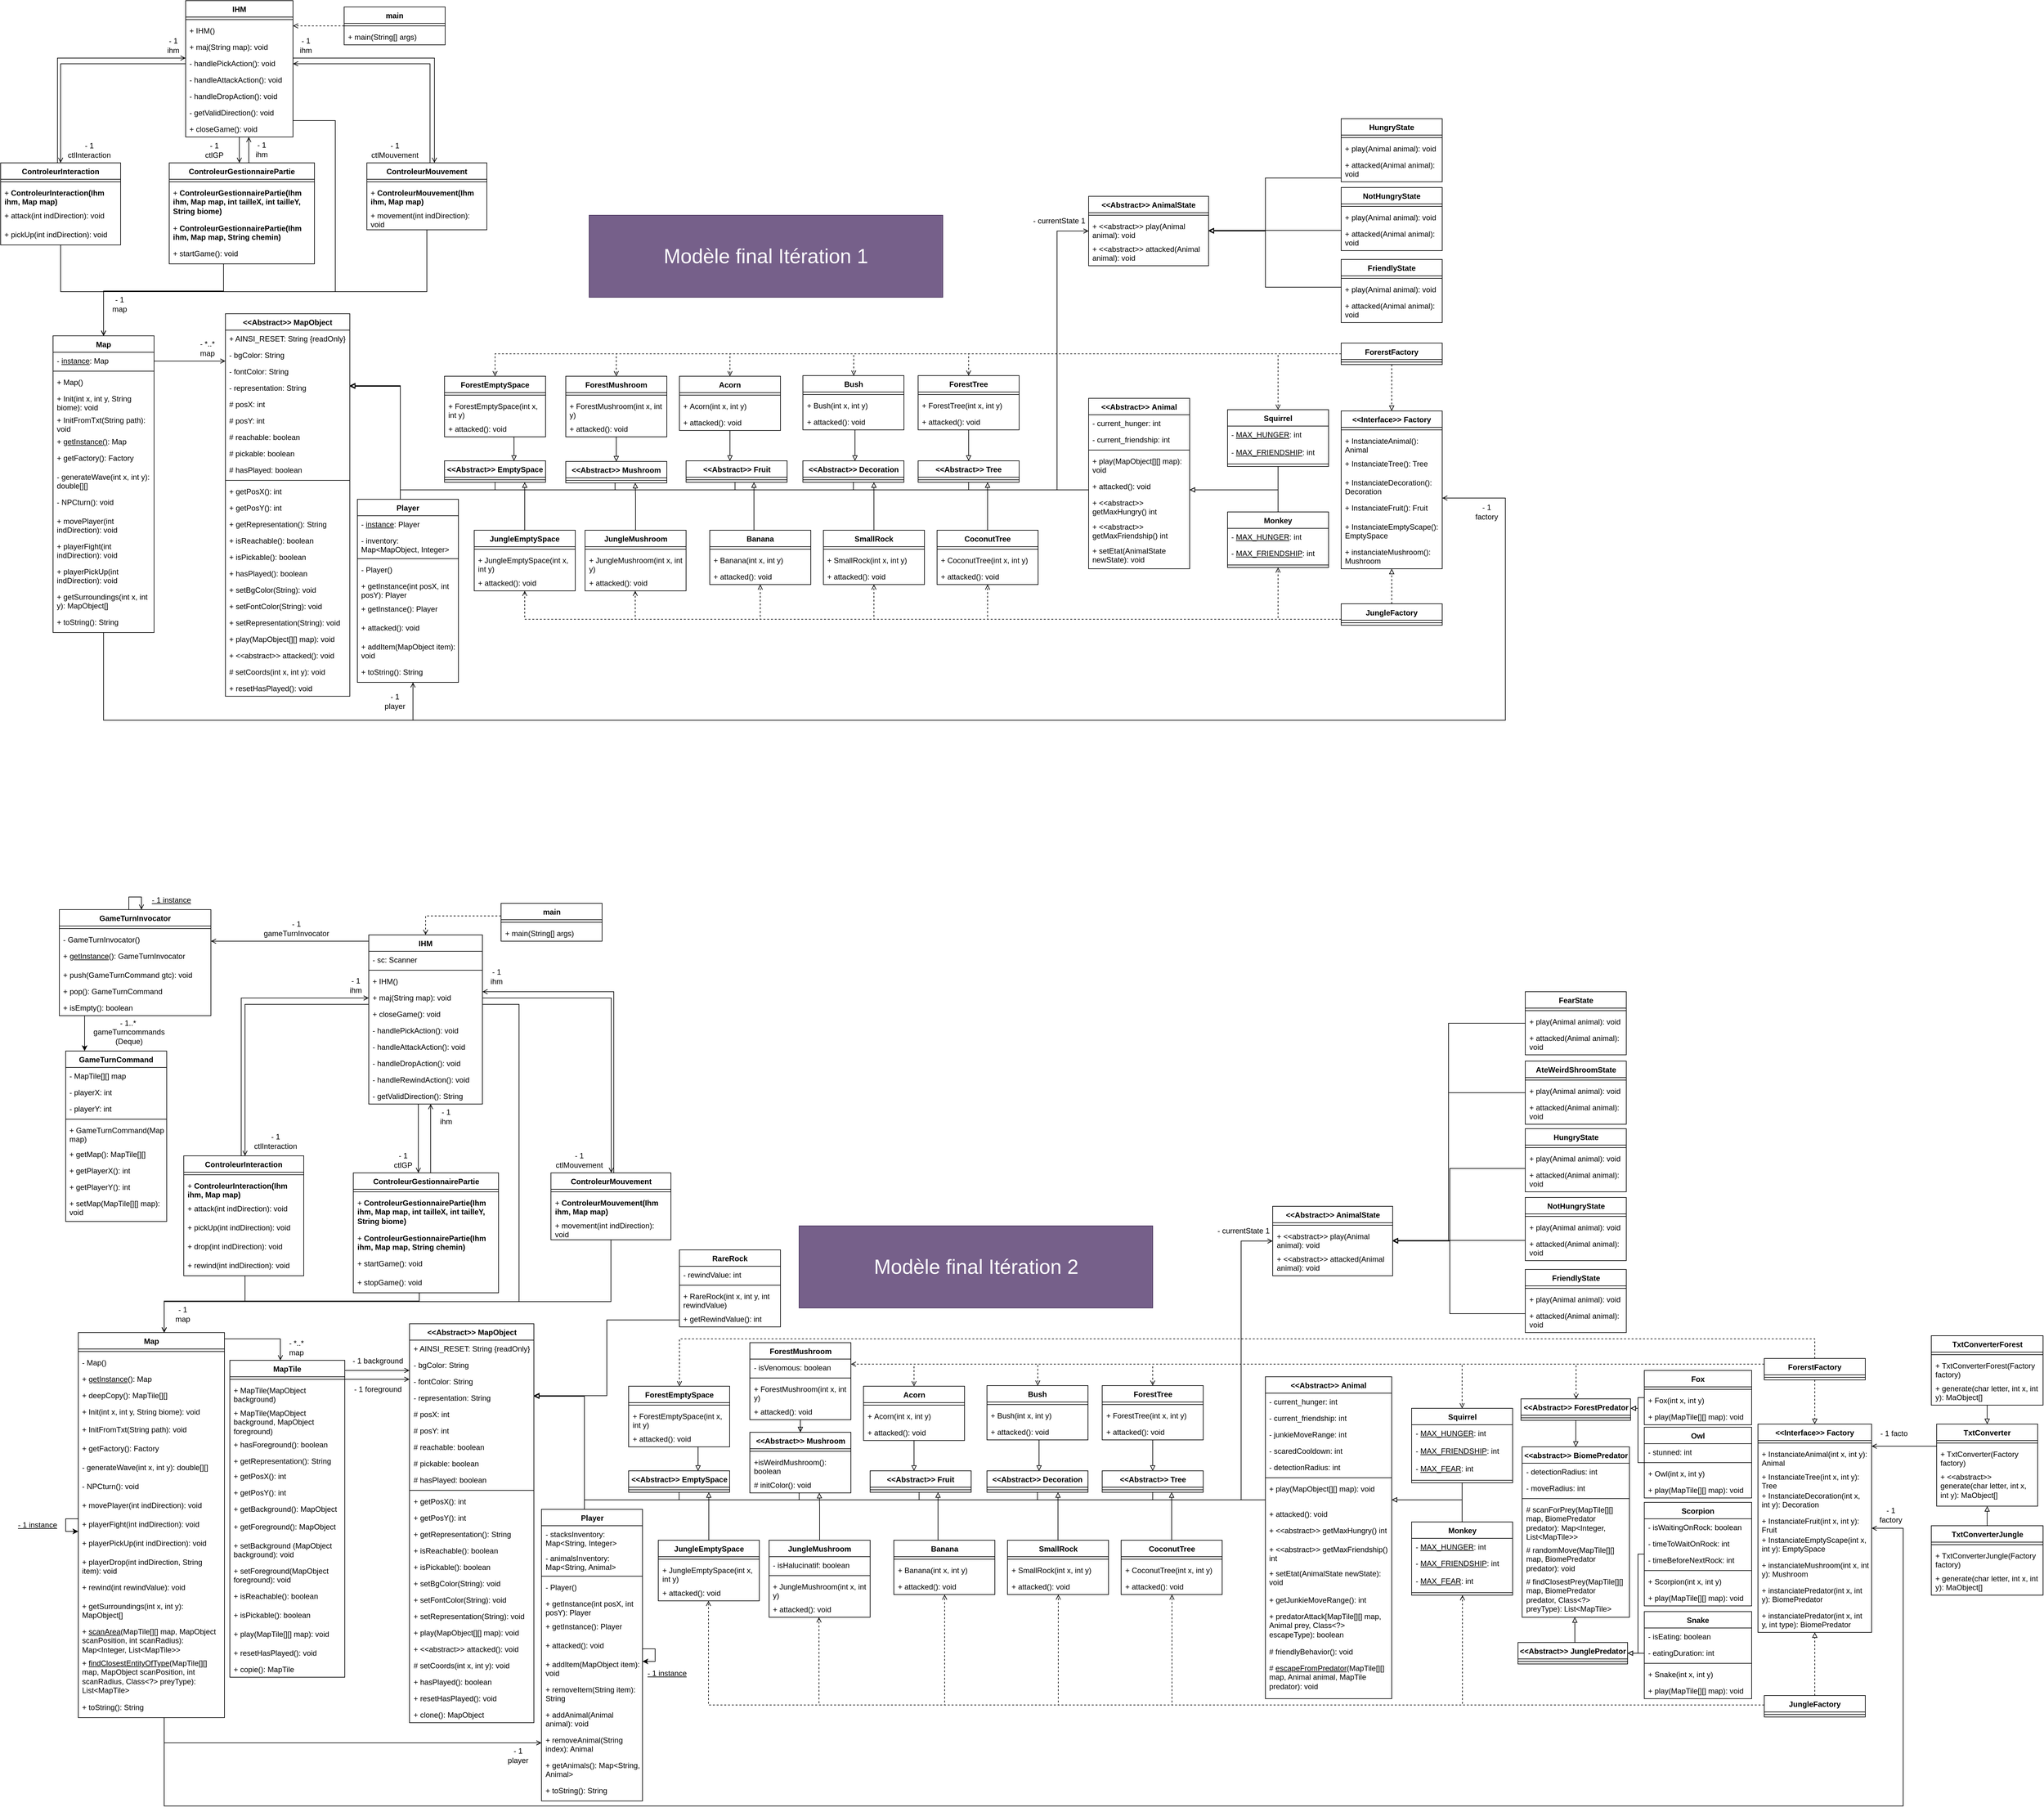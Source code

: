 <mxfile version="26.0.4">
  <diagram name="Page-1" id="12FHPj1fJQ6DT0mN-anc">
    <mxGraphModel dx="1472" dy="1618" grid="1" gridSize="10" guides="1" tooltips="1" connect="1" arrows="1" fold="1" page="1" pageScale="1" pageWidth="827" pageHeight="1169" math="0" shadow="0">
      <root>
        <mxCell id="0" />
        <mxCell id="1" parent="0" />
        <mxCell id="OL_llfMs68JSeM15-a_D-194" style="edgeStyle=orthogonalEdgeStyle;rounded=0;orthogonalLoop=1;jettySize=auto;html=1;endArrow=open;endFill=0;" parent="1" source="OL_llfMs68JSeM15-a_D-149" target="OL_llfMs68JSeM15-a_D-155" edge="1">
          <mxGeometry relative="1" as="geometry">
            <Array as="points">
              <mxPoint x="3707" y="1381" />
              <mxPoint x="3707" y="1381" />
            </Array>
          </mxGeometry>
        </mxCell>
        <mxCell id="OL_llfMs68JSeM15-a_D-195" style="edgeStyle=orthogonalEdgeStyle;rounded=0;orthogonalLoop=1;jettySize=auto;html=1;endArrow=open;endFill=0;" parent="1" source="OL_llfMs68JSeM15-a_D-149" target="OL_llfMs68JSeM15-a_D-159" edge="1">
          <mxGeometry relative="1" as="geometry">
            <Array as="points">
              <mxPoint x="4024" y="1271" />
            </Array>
          </mxGeometry>
        </mxCell>
        <mxCell id="OL_llfMs68JSeM15-a_D-196" style="edgeStyle=orthogonalEdgeStyle;rounded=0;orthogonalLoop=1;jettySize=auto;html=1;endArrow=open;endFill=0;" parent="1" source="OL_llfMs68JSeM15-a_D-149" target="OL_llfMs68JSeM15-a_D-162" edge="1">
          <mxGeometry relative="1" as="geometry">
            <Array as="points">
              <mxPoint x="3432" y="1280" />
            </Array>
          </mxGeometry>
        </mxCell>
        <mxCell id="OL_llfMs68JSeM15-a_D-197" style="edgeStyle=orthogonalEdgeStyle;rounded=0;orthogonalLoop=1;jettySize=auto;html=1;endArrow=open;endFill=0;" parent="1" source="OL_llfMs68JSeM15-a_D-149" target="OL_llfMs68JSeM15-a_D-180" edge="1">
          <mxGeometry relative="1" as="geometry">
            <Array as="points">
              <mxPoint x="3867" y="1370" />
              <mxPoint x="3867" y="1641" />
              <mxPoint x="3500" y="1641" />
            </Array>
          </mxGeometry>
        </mxCell>
        <mxCell id="OL_llfMs68JSeM15-a_D-149" value="IHM" style="swimlane;fontStyle=1;align=center;verticalAlign=top;childLayout=stackLayout;horizontal=1;startSize=26;horizontalStack=0;resizeParent=1;resizeParentMax=0;resizeLast=0;collapsible=1;marginBottom=0;whiteSpace=wrap;html=1;" parent="1" vertex="1">
          <mxGeometry x="3630" y="1180" width="170" height="216" as="geometry" />
        </mxCell>
        <mxCell id="OL_llfMs68JSeM15-a_D-151" value="" style="line;strokeWidth=1;fillColor=none;align=left;verticalAlign=middle;spacingTop=-1;spacingLeft=3;spacingRight=3;rotatable=0;labelPosition=right;points=[];portConstraint=eastwest;strokeColor=inherit;" parent="OL_llfMs68JSeM15-a_D-149" vertex="1">
          <mxGeometry y="26" width="170" height="8" as="geometry" />
        </mxCell>
        <mxCell id="OL_llfMs68JSeM15-a_D-152" value="+ IHM()" style="text;strokeColor=none;fillColor=none;align=left;verticalAlign=top;spacingLeft=4;spacingRight=4;overflow=hidden;rotatable=0;points=[[0,0.5],[1,0.5]];portConstraint=eastwest;whiteSpace=wrap;html=1;" parent="OL_llfMs68JSeM15-a_D-149" vertex="1">
          <mxGeometry y="34" width="170" height="26" as="geometry" />
        </mxCell>
        <mxCell id="OL_llfMs68JSeM15-a_D-153" value="+ maj(String map): void" style="text;strokeColor=none;fillColor=none;align=left;verticalAlign=top;spacingLeft=4;spacingRight=4;overflow=hidden;rotatable=0;points=[[0,0.5],[1,0.5]];portConstraint=eastwest;whiteSpace=wrap;html=1;" parent="OL_llfMs68JSeM15-a_D-149" vertex="1">
          <mxGeometry y="60" width="170" height="26" as="geometry" />
        </mxCell>
        <mxCell id="Vpl10rMj6yaDXWh6JCpr-1" value="- handlePickAction(): void" style="text;strokeColor=none;fillColor=none;align=left;verticalAlign=top;spacingLeft=4;spacingRight=4;overflow=hidden;rotatable=0;points=[[0,0.5],[1,0.5]];portConstraint=eastwest;whiteSpace=wrap;html=1;" parent="OL_llfMs68JSeM15-a_D-149" vertex="1">
          <mxGeometry y="86" width="170" height="26" as="geometry" />
        </mxCell>
        <mxCell id="Vpl10rMj6yaDXWh6JCpr-2" value="- handleAttackAction(): void" style="text;strokeColor=none;fillColor=none;align=left;verticalAlign=top;spacingLeft=4;spacingRight=4;overflow=hidden;rotatable=0;points=[[0,0.5],[1,0.5]];portConstraint=eastwest;whiteSpace=wrap;html=1;" parent="OL_llfMs68JSeM15-a_D-149" vertex="1">
          <mxGeometry y="112" width="170" height="26" as="geometry" />
        </mxCell>
        <mxCell id="Vpl10rMj6yaDXWh6JCpr-3" value="- handleDropAction(): void" style="text;strokeColor=none;fillColor=none;align=left;verticalAlign=top;spacingLeft=4;spacingRight=4;overflow=hidden;rotatable=0;points=[[0,0.5],[1,0.5]];portConstraint=eastwest;whiteSpace=wrap;html=1;" parent="OL_llfMs68JSeM15-a_D-149" vertex="1">
          <mxGeometry y="138" width="170" height="26" as="geometry" />
        </mxCell>
        <mxCell id="Vpl10rMj6yaDXWh6JCpr-4" value="- getValidDirection(): void" style="text;strokeColor=none;fillColor=none;align=left;verticalAlign=top;spacingLeft=4;spacingRight=4;overflow=hidden;rotatable=0;points=[[0,0.5],[1,0.5]];portConstraint=eastwest;whiteSpace=wrap;html=1;" parent="OL_llfMs68JSeM15-a_D-149" vertex="1">
          <mxGeometry y="164" width="170" height="26" as="geometry" />
        </mxCell>
        <mxCell id="OL_llfMs68JSeM15-a_D-154" value="+ closeGame(): void" style="text;strokeColor=none;fillColor=none;align=left;verticalAlign=top;spacingLeft=4;spacingRight=4;overflow=hidden;rotatable=0;points=[[0,0.5],[1,0.5]];portConstraint=eastwest;whiteSpace=wrap;html=1;" parent="OL_llfMs68JSeM15-a_D-149" vertex="1">
          <mxGeometry y="190" width="170" height="26" as="geometry" />
        </mxCell>
        <mxCell id="OL_llfMs68JSeM15-a_D-199" style="edgeStyle=orthogonalEdgeStyle;rounded=0;orthogonalLoop=1;jettySize=auto;html=1;endArrow=open;endFill=0;" parent="1" source="OL_llfMs68JSeM15-a_D-155" target="OL_llfMs68JSeM15-a_D-180" edge="1">
          <mxGeometry relative="1" as="geometry">
            <Array as="points">
              <mxPoint x="3690" y="1640" />
              <mxPoint x="3500" y="1640" />
            </Array>
          </mxGeometry>
        </mxCell>
        <mxCell id="OL_llfMs68JSeM15-a_D-207" style="edgeStyle=orthogonalEdgeStyle;rounded=0;orthogonalLoop=1;jettySize=auto;html=1;endArrow=open;endFill=0;" parent="1" source="OL_llfMs68JSeM15-a_D-155" target="OL_llfMs68JSeM15-a_D-149" edge="1">
          <mxGeometry relative="1" as="geometry">
            <Array as="points">
              <mxPoint x="3730" y="1420" />
              <mxPoint x="3730" y="1420" />
            </Array>
          </mxGeometry>
        </mxCell>
        <mxCell id="OL_llfMs68JSeM15-a_D-155" value="ControleurGestionnairePartie" style="swimlane;fontStyle=1;align=center;verticalAlign=top;childLayout=stackLayout;horizontal=1;startSize=26;horizontalStack=0;resizeParent=1;resizeParentMax=0;resizeLast=0;collapsible=1;marginBottom=0;whiteSpace=wrap;html=1;" parent="1" vertex="1">
          <mxGeometry x="3604" y="1437" width="230" height="160" as="geometry" />
        </mxCell>
        <mxCell id="OL_llfMs68JSeM15-a_D-157" value="" style="line;strokeWidth=1;fillColor=none;align=left;verticalAlign=middle;spacingTop=-1;spacingLeft=3;spacingRight=3;rotatable=0;labelPosition=right;points=[];portConstraint=eastwest;strokeColor=inherit;" parent="OL_llfMs68JSeM15-a_D-155" vertex="1">
          <mxGeometry y="26" width="230" height="8" as="geometry" />
        </mxCell>
        <mxCell id="OL_llfMs68JSeM15-a_D-158" value="+&amp;nbsp;&lt;span style=&quot;font-weight: 700; text-align: center;&quot;&gt;ControleurGestionnairePartie(Ihm ihm, Map map, int tailleX, int tailleY, String biome)&lt;/span&gt;" style="text;strokeColor=none;fillColor=none;align=left;verticalAlign=top;spacingLeft=4;spacingRight=4;overflow=hidden;rotatable=0;points=[[0,0.5],[1,0.5]];portConstraint=eastwest;whiteSpace=wrap;html=1;" parent="OL_llfMs68JSeM15-a_D-155" vertex="1">
          <mxGeometry y="34" width="230" height="56" as="geometry" />
        </mxCell>
        <mxCell id="OL_llfMs68JSeM15-a_D-166" value="+&amp;nbsp;&lt;span style=&quot;font-weight: 700; text-align: center;&quot;&gt;ControleurGestionnairePartie(Ihm ihm, Map map, String chemin)&lt;/span&gt;" style="text;strokeColor=none;fillColor=none;align=left;verticalAlign=top;spacingLeft=4;spacingRight=4;overflow=hidden;rotatable=0;points=[[0,0.5],[1,0.5]];portConstraint=eastwest;whiteSpace=wrap;html=1;" parent="OL_llfMs68JSeM15-a_D-155" vertex="1">
          <mxGeometry y="90" width="230" height="40" as="geometry" />
        </mxCell>
        <mxCell id="OL_llfMs68JSeM15-a_D-168" value="+ startGame(): void" style="text;strokeColor=none;fillColor=none;align=left;verticalAlign=top;spacingLeft=4;spacingRight=4;overflow=hidden;rotatable=0;points=[[0,0.5],[1,0.5]];portConstraint=eastwest;whiteSpace=wrap;html=1;" parent="OL_llfMs68JSeM15-a_D-155" vertex="1">
          <mxGeometry y="130" width="230" height="30" as="geometry" />
        </mxCell>
        <mxCell id="OL_llfMs68JSeM15-a_D-200" style="edgeStyle=orthogonalEdgeStyle;rounded=0;orthogonalLoop=1;jettySize=auto;html=1;endArrow=open;endFill=0;" parent="1" source="OL_llfMs68JSeM15-a_D-159" target="OL_llfMs68JSeM15-a_D-180" edge="1">
          <mxGeometry relative="1" as="geometry">
            <Array as="points">
              <mxPoint x="4012" y="1641" />
              <mxPoint x="3500" y="1641" />
            </Array>
          </mxGeometry>
        </mxCell>
        <mxCell id="OL_llfMs68JSeM15-a_D-208" style="edgeStyle=orthogonalEdgeStyle;rounded=0;orthogonalLoop=1;jettySize=auto;html=1;endArrow=open;endFill=0;" parent="1" source="OL_llfMs68JSeM15-a_D-159" target="OL_llfMs68JSeM15-a_D-149" edge="1">
          <mxGeometry relative="1" as="geometry">
            <Array as="points">
              <mxPoint x="4017" y="1280" />
            </Array>
          </mxGeometry>
        </mxCell>
        <mxCell id="OL_llfMs68JSeM15-a_D-159" value="ControleurMouvement" style="swimlane;fontStyle=1;align=center;verticalAlign=top;childLayout=stackLayout;horizontal=1;startSize=26;horizontalStack=0;resizeParent=1;resizeParentMax=0;resizeLast=0;collapsible=1;marginBottom=0;whiteSpace=wrap;html=1;" parent="1" vertex="1">
          <mxGeometry x="3917" y="1437" width="190" height="106" as="geometry" />
        </mxCell>
        <mxCell id="OL_llfMs68JSeM15-a_D-160" value="" style="line;strokeWidth=1;fillColor=none;align=left;verticalAlign=middle;spacingTop=-1;spacingLeft=3;spacingRight=3;rotatable=0;labelPosition=right;points=[];portConstraint=eastwest;strokeColor=inherit;" parent="OL_llfMs68JSeM15-a_D-159" vertex="1">
          <mxGeometry y="26" width="190" height="8" as="geometry" />
        </mxCell>
        <mxCell id="OL_llfMs68JSeM15-a_D-161" value="+&amp;nbsp;&lt;span style=&quot;font-weight: 700; text-align: center;&quot;&gt;ControleurMouvement(Ihm ihm, Map map)&lt;/span&gt;" style="text;strokeColor=none;fillColor=none;align=left;verticalAlign=top;spacingLeft=4;spacingRight=4;overflow=hidden;rotatable=0;points=[[0,0.5],[1,0.5]];portConstraint=eastwest;whiteSpace=wrap;html=1;" parent="OL_llfMs68JSeM15-a_D-159" vertex="1">
          <mxGeometry y="34" width="190" height="36" as="geometry" />
        </mxCell>
        <mxCell id="OL_llfMs68JSeM15-a_D-191" value="+ movement(int indDirection): void" style="text;strokeColor=none;fillColor=none;align=left;verticalAlign=top;spacingLeft=4;spacingRight=4;overflow=hidden;rotatable=0;points=[[0,0.5],[1,0.5]];portConstraint=eastwest;whiteSpace=wrap;html=1;" parent="OL_llfMs68JSeM15-a_D-159" vertex="1">
          <mxGeometry y="70" width="190" height="36" as="geometry" />
        </mxCell>
        <mxCell id="OL_llfMs68JSeM15-a_D-198" style="edgeStyle=orthogonalEdgeStyle;rounded=0;orthogonalLoop=1;jettySize=auto;html=1;endArrow=open;endFill=0;" parent="1" source="OL_llfMs68JSeM15-a_D-162" target="OL_llfMs68JSeM15-a_D-180" edge="1">
          <mxGeometry relative="1" as="geometry">
            <Array as="points">
              <mxPoint x="3432" y="1641" />
              <mxPoint x="3500" y="1641" />
            </Array>
          </mxGeometry>
        </mxCell>
        <mxCell id="OL_llfMs68JSeM15-a_D-206" style="edgeStyle=orthogonalEdgeStyle;rounded=0;orthogonalLoop=1;jettySize=auto;html=1;endArrow=open;endFill=0;" parent="1" source="OL_llfMs68JSeM15-a_D-162" target="OL_llfMs68JSeM15-a_D-149" edge="1">
          <mxGeometry relative="1" as="geometry">
            <Array as="points">
              <mxPoint x="3427" y="1271" />
            </Array>
          </mxGeometry>
        </mxCell>
        <mxCell id="OL_llfMs68JSeM15-a_D-162" value="ControleurInteraction" style="swimlane;fontStyle=1;align=center;verticalAlign=top;childLayout=stackLayout;horizontal=1;startSize=26;horizontalStack=0;resizeParent=1;resizeParentMax=0;resizeLast=0;collapsible=1;marginBottom=0;whiteSpace=wrap;html=1;" parent="1" vertex="1">
          <mxGeometry x="3337" y="1437" width="190" height="130" as="geometry" />
        </mxCell>
        <mxCell id="OL_llfMs68JSeM15-a_D-163" value="" style="line;strokeWidth=1;fillColor=none;align=left;verticalAlign=middle;spacingTop=-1;spacingLeft=3;spacingRight=3;rotatable=0;labelPosition=right;points=[];portConstraint=eastwest;strokeColor=inherit;" parent="OL_llfMs68JSeM15-a_D-162" vertex="1">
          <mxGeometry y="26" width="190" height="8" as="geometry" />
        </mxCell>
        <mxCell id="OL_llfMs68JSeM15-a_D-164" value="+&amp;nbsp;&lt;span style=&quot;font-weight: 700; text-align: center;&quot;&gt;ControleurInteraction&lt;/span&gt;&lt;span style=&quot;font-weight: 700; text-align: center;&quot;&gt;(Ihm ihm, Map map)&lt;/span&gt;" style="text;strokeColor=none;fillColor=none;align=left;verticalAlign=top;spacingLeft=4;spacingRight=4;overflow=hidden;rotatable=0;points=[[0,0.5],[1,0.5]];portConstraint=eastwest;whiteSpace=wrap;html=1;" parent="OL_llfMs68JSeM15-a_D-162" vertex="1">
          <mxGeometry y="34" width="190" height="36" as="geometry" />
        </mxCell>
        <mxCell id="OL_llfMs68JSeM15-a_D-192" value="+ attack(int indDirection): void" style="text;strokeColor=none;fillColor=none;align=left;verticalAlign=top;spacingLeft=4;spacingRight=4;overflow=hidden;rotatable=0;points=[[0,0.5],[1,0.5]];portConstraint=eastwest;whiteSpace=wrap;html=1;" parent="OL_llfMs68JSeM15-a_D-162" vertex="1">
          <mxGeometry y="70" width="190" height="30" as="geometry" />
        </mxCell>
        <mxCell id="OL_llfMs68JSeM15-a_D-193" value="+ pickUp(int indDirection): void" style="text;strokeColor=none;fillColor=none;align=left;verticalAlign=top;spacingLeft=4;spacingRight=4;overflow=hidden;rotatable=0;points=[[0,0.5],[1,0.5]];portConstraint=eastwest;whiteSpace=wrap;html=1;" parent="OL_llfMs68JSeM15-a_D-162" vertex="1">
          <mxGeometry y="100" width="190" height="30" as="geometry" />
        </mxCell>
        <mxCell id="OL_llfMs68JSeM15-a_D-685" style="edgeStyle=orthogonalEdgeStyle;rounded=0;orthogonalLoop=1;jettySize=auto;html=1;endArrow=open;endFill=0;" parent="1" source="OL_llfMs68JSeM15-a_D-180" target="OL_llfMs68JSeM15-a_D-599" edge="1">
          <mxGeometry relative="1" as="geometry">
            <Array as="points">
              <mxPoint x="3670" y="1751" />
              <mxPoint x="3670" y="1751" />
            </Array>
          </mxGeometry>
        </mxCell>
        <mxCell id="OL_llfMs68JSeM15-a_D-696" style="edgeStyle=orthogonalEdgeStyle;rounded=0;orthogonalLoop=1;jettySize=auto;html=1;endArrow=open;endFill=0;" parent="1" source="OL_llfMs68JSeM15-a_D-180" target="OL_llfMs68JSeM15-a_D-686" edge="1">
          <mxGeometry relative="1" as="geometry">
            <Array as="points">
              <mxPoint x="3500" y="2320" />
              <mxPoint x="3990" y="2320" />
            </Array>
          </mxGeometry>
        </mxCell>
        <mxCell id="OL_llfMs68JSeM15-a_D-698" style="edgeStyle=orthogonalEdgeStyle;rounded=0;orthogonalLoop=1;jettySize=auto;html=1;endArrow=open;endFill=0;" parent="1" source="OL_llfMs68JSeM15-a_D-180" target="OL_llfMs68JSeM15-a_D-622" edge="1">
          <mxGeometry relative="1" as="geometry">
            <Array as="points">
              <mxPoint x="3500" y="2320" />
              <mxPoint x="5720" y="2320" />
              <mxPoint x="5720" y="1968" />
            </Array>
          </mxGeometry>
        </mxCell>
        <mxCell id="OL_llfMs68JSeM15-a_D-180" value="Map" style="swimlane;fontStyle=1;align=center;verticalAlign=top;childLayout=stackLayout;horizontal=1;startSize=26;horizontalStack=0;resizeParent=1;resizeParentMax=0;resizeLast=0;collapsible=1;marginBottom=0;whiteSpace=wrap;html=1;" parent="1" vertex="1">
          <mxGeometry x="3420" y="1711" width="160" height="470" as="geometry" />
        </mxCell>
        <mxCell id="OL_llfMs68JSeM15-a_D-181" value="- &lt;u&gt;instance&lt;/u&gt;: Map" style="text;strokeColor=none;fillColor=none;align=left;verticalAlign=top;spacingLeft=4;spacingRight=4;overflow=hidden;rotatable=0;points=[[0,0.5],[1,0.5]];portConstraint=eastwest;whiteSpace=wrap;html=1;" parent="OL_llfMs68JSeM15-a_D-180" vertex="1">
          <mxGeometry y="26" width="160" height="26" as="geometry" />
        </mxCell>
        <mxCell id="OL_llfMs68JSeM15-a_D-182" value="" style="line;strokeWidth=1;fillColor=none;align=left;verticalAlign=middle;spacingTop=-1;spacingLeft=3;spacingRight=3;rotatable=0;labelPosition=right;points=[];portConstraint=eastwest;strokeColor=inherit;" parent="OL_llfMs68JSeM15-a_D-180" vertex="1">
          <mxGeometry y="52" width="160" height="8" as="geometry" />
        </mxCell>
        <mxCell id="OL_llfMs68JSeM15-a_D-183" value="+ Map()" style="text;strokeColor=none;fillColor=none;align=left;verticalAlign=top;spacingLeft=4;spacingRight=4;overflow=hidden;rotatable=0;points=[[0,0.5],[1,0.5]];portConstraint=eastwest;whiteSpace=wrap;html=1;" parent="OL_llfMs68JSeM15-a_D-180" vertex="1">
          <mxGeometry y="60" width="160" height="26" as="geometry" />
        </mxCell>
        <mxCell id="OL_llfMs68JSeM15-a_D-218" value="+ Init(int x, int y, String biome): void" style="text;strokeColor=none;fillColor=none;align=left;verticalAlign=top;spacingLeft=4;spacingRight=4;overflow=hidden;rotatable=0;points=[[0,0.5],[1,0.5]];portConstraint=eastwest;whiteSpace=wrap;html=1;" parent="OL_llfMs68JSeM15-a_D-180" vertex="1">
          <mxGeometry y="86" width="160" height="34" as="geometry" />
        </mxCell>
        <mxCell id="OL_llfMs68JSeM15-a_D-219" value="+ InitFromTxt(String path): void" style="text;strokeColor=none;fillColor=none;align=left;verticalAlign=top;spacingLeft=4;spacingRight=4;overflow=hidden;rotatable=0;points=[[0,0.5],[1,0.5]];portConstraint=eastwest;whiteSpace=wrap;html=1;" parent="OL_llfMs68JSeM15-a_D-180" vertex="1">
          <mxGeometry y="120" width="160" height="34" as="geometry" />
        </mxCell>
        <mxCell id="OL_llfMs68JSeM15-a_D-220" value="+ &lt;u&gt;getInstance()&lt;/u&gt;: Map" style="text;strokeColor=none;fillColor=none;align=left;verticalAlign=top;spacingLeft=4;spacingRight=4;overflow=hidden;rotatable=0;points=[[0,0.5],[1,0.5]];portConstraint=eastwest;whiteSpace=wrap;html=1;" parent="OL_llfMs68JSeM15-a_D-180" vertex="1">
          <mxGeometry y="154" width="160" height="26" as="geometry" />
        </mxCell>
        <mxCell id="OL_llfMs68JSeM15-a_D-221" value="+ getFactory(): Factory" style="text;strokeColor=none;fillColor=none;align=left;verticalAlign=top;spacingLeft=4;spacingRight=4;overflow=hidden;rotatable=0;points=[[0,0.5],[1,0.5]];portConstraint=eastwest;whiteSpace=wrap;html=1;" parent="OL_llfMs68JSeM15-a_D-180" vertex="1">
          <mxGeometry y="180" width="160" height="30" as="geometry" />
        </mxCell>
        <mxCell id="OL_llfMs68JSeM15-a_D-222" value="- generateWave(int x, int y): double[][]" style="text;strokeColor=none;fillColor=none;align=left;verticalAlign=top;spacingLeft=4;spacingRight=4;overflow=hidden;rotatable=0;points=[[0,0.5],[1,0.5]];portConstraint=eastwest;whiteSpace=wrap;html=1;" parent="OL_llfMs68JSeM15-a_D-180" vertex="1">
          <mxGeometry y="210" width="160" height="40" as="geometry" />
        </mxCell>
        <mxCell id="OL_llfMs68JSeM15-a_D-223" value="- NPCturn(): void" style="text;strokeColor=none;fillColor=none;align=left;verticalAlign=top;spacingLeft=4;spacingRight=4;overflow=hidden;rotatable=0;points=[[0,0.5],[1,0.5]];portConstraint=eastwest;whiteSpace=wrap;html=1;" parent="OL_llfMs68JSeM15-a_D-180" vertex="1">
          <mxGeometry y="250" width="160" height="30" as="geometry" />
        </mxCell>
        <mxCell id="OL_llfMs68JSeM15-a_D-224" value="+ movePlayer(int indDirection): void" style="text;strokeColor=none;fillColor=none;align=left;verticalAlign=top;spacingLeft=4;spacingRight=4;overflow=hidden;rotatable=0;points=[[0,0.5],[1,0.5]];portConstraint=eastwest;whiteSpace=wrap;html=1;" parent="OL_llfMs68JSeM15-a_D-180" vertex="1">
          <mxGeometry y="280" width="160" height="40" as="geometry" />
        </mxCell>
        <mxCell id="OL_llfMs68JSeM15-a_D-225" value="+ playerFight(int indDirection): void" style="text;strokeColor=none;fillColor=none;align=left;verticalAlign=top;spacingLeft=4;spacingRight=4;overflow=hidden;rotatable=0;points=[[0,0.5],[1,0.5]];portConstraint=eastwest;whiteSpace=wrap;html=1;" parent="OL_llfMs68JSeM15-a_D-180" vertex="1">
          <mxGeometry y="320" width="160" height="40" as="geometry" />
        </mxCell>
        <mxCell id="OL_llfMs68JSeM15-a_D-226" value="+ playerPickUp(int indDirection): void" style="text;strokeColor=none;fillColor=none;align=left;verticalAlign=top;spacingLeft=4;spacingRight=4;overflow=hidden;rotatable=0;points=[[0,0.5],[1,0.5]];portConstraint=eastwest;whiteSpace=wrap;html=1;" parent="OL_llfMs68JSeM15-a_D-180" vertex="1">
          <mxGeometry y="360" width="160" height="40" as="geometry" />
        </mxCell>
        <mxCell id="OL_llfMs68JSeM15-a_D-227" value="+ getSurroundings(int x, int y): MapObject[]" style="text;strokeColor=none;fillColor=none;align=left;verticalAlign=top;spacingLeft=4;spacingRight=4;overflow=hidden;rotatable=0;points=[[0,0.5],[1,0.5]];portConstraint=eastwest;whiteSpace=wrap;html=1;" parent="OL_llfMs68JSeM15-a_D-180" vertex="1">
          <mxGeometry y="400" width="160" height="40" as="geometry" />
        </mxCell>
        <mxCell id="OL_llfMs68JSeM15-a_D-228" value="+ toString(): String" style="text;strokeColor=none;fillColor=none;align=left;verticalAlign=top;spacingLeft=4;spacingRight=4;overflow=hidden;rotatable=0;points=[[0,0.5],[1,0.5]];portConstraint=eastwest;whiteSpace=wrap;html=1;" parent="OL_llfMs68JSeM15-a_D-180" vertex="1">
          <mxGeometry y="440" width="160" height="30" as="geometry" />
        </mxCell>
        <mxCell id="OL_llfMs68JSeM15-a_D-201" value="- 1&lt;br&gt;map" style="text;html=1;align=center;verticalAlign=middle;resizable=0;points=[];autosize=1;strokeColor=none;fillColor=none;" parent="1" vertex="1">
          <mxGeometry x="3500" y="1641" width="50" height="40" as="geometry" />
        </mxCell>
        <mxCell id="OL_llfMs68JSeM15-a_D-203" value="- 1&lt;br&gt;ctlGP" style="text;html=1;align=center;verticalAlign=middle;resizable=0;points=[];autosize=1;strokeColor=none;fillColor=none;" parent="1" vertex="1">
          <mxGeometry x="3650" y="1397" width="50" height="40" as="geometry" />
        </mxCell>
        <mxCell id="OL_llfMs68JSeM15-a_D-204" value="- 1&lt;br&gt;ctlMouvement" style="text;html=1;align=center;verticalAlign=middle;resizable=0;points=[];autosize=1;strokeColor=none;fillColor=none;" parent="1" vertex="1">
          <mxGeometry x="3911" y="1397" width="100" height="40" as="geometry" />
        </mxCell>
        <mxCell id="OL_llfMs68JSeM15-a_D-205" value="- 1&lt;br&gt;ctlInteraction" style="text;html=1;align=center;verticalAlign=middle;resizable=0;points=[];autosize=1;strokeColor=none;fillColor=none;" parent="1" vertex="1">
          <mxGeometry x="3432" y="1397" width="90" height="40" as="geometry" />
        </mxCell>
        <mxCell id="OL_llfMs68JSeM15-a_D-209" value="- 1&lt;br&gt;ihm" style="text;html=1;align=center;verticalAlign=middle;resizable=0;points=[];autosize=1;strokeColor=none;fillColor=none;" parent="1" vertex="1">
          <mxGeometry x="3590" y="1231" width="40" height="40" as="geometry" />
        </mxCell>
        <mxCell id="OL_llfMs68JSeM15-a_D-210" value="- 1&lt;br&gt;ihm" style="text;html=1;align=center;verticalAlign=middle;resizable=0;points=[];autosize=1;strokeColor=none;fillColor=none;" parent="1" vertex="1">
          <mxGeometry x="3730" y="1396" width="40" height="40" as="geometry" />
        </mxCell>
        <mxCell id="OL_llfMs68JSeM15-a_D-211" value="- 1&lt;br&gt;ihm" style="text;html=1;align=center;verticalAlign=middle;resizable=0;points=[];autosize=1;strokeColor=none;fillColor=none;" parent="1" vertex="1">
          <mxGeometry x="3800" y="1231" width="40" height="40" as="geometry" />
        </mxCell>
        <mxCell id="OL_llfMs68JSeM15-a_D-216" style="edgeStyle=orthogonalEdgeStyle;rounded=0;orthogonalLoop=1;jettySize=auto;html=1;endArrow=open;endFill=0;dashed=1;" parent="1" source="OL_llfMs68JSeM15-a_D-212" target="OL_llfMs68JSeM15-a_D-149" edge="1">
          <mxGeometry relative="1" as="geometry">
            <Array as="points">
              <mxPoint x="3719" y="1200" />
            </Array>
          </mxGeometry>
        </mxCell>
        <mxCell id="OL_llfMs68JSeM15-a_D-212" value="main" style="swimlane;fontStyle=1;align=center;verticalAlign=top;childLayout=stackLayout;horizontal=1;startSize=26;horizontalStack=0;resizeParent=1;resizeParentMax=0;resizeLast=0;collapsible=1;marginBottom=0;whiteSpace=wrap;html=1;" parent="1" vertex="1">
          <mxGeometry x="3881" y="1190" width="160" height="60" as="geometry" />
        </mxCell>
        <mxCell id="OL_llfMs68JSeM15-a_D-214" value="" style="line;strokeWidth=1;fillColor=none;align=left;verticalAlign=middle;spacingTop=-1;spacingLeft=3;spacingRight=3;rotatable=0;labelPosition=right;points=[];portConstraint=eastwest;strokeColor=inherit;" parent="OL_llfMs68JSeM15-a_D-212" vertex="1">
          <mxGeometry y="26" width="160" height="8" as="geometry" />
        </mxCell>
        <mxCell id="OL_llfMs68JSeM15-a_D-215" value="+ main(String[] args)" style="text;strokeColor=none;fillColor=none;align=left;verticalAlign=top;spacingLeft=4;spacingRight=4;overflow=hidden;rotatable=0;points=[[0,0.5],[1,0.5]];portConstraint=eastwest;whiteSpace=wrap;html=1;" parent="OL_llfMs68JSeM15-a_D-212" vertex="1">
          <mxGeometry y="34" width="160" height="26" as="geometry" />
        </mxCell>
        <mxCell id="OL_llfMs68JSeM15-a_D-571" style="edgeStyle=orthogonalEdgeStyle;rounded=0;orthogonalLoop=1;jettySize=auto;html=1;dashed=1;endArrow=block;endFill=0;" parent="1" source="OL_llfMs68JSeM15-a_D-579" target="OL_llfMs68JSeM15-a_D-622" edge="1">
          <mxGeometry relative="1" as="geometry" />
        </mxCell>
        <mxCell id="OL_llfMs68JSeM15-a_D-572" style="edgeStyle=orthogonalEdgeStyle;rounded=0;orthogonalLoop=1;jettySize=auto;html=1;endArrow=open;endFill=0;dashed=1;" parent="1" source="OL_llfMs68JSeM15-a_D-579" target="OL_llfMs68JSeM15-a_D-753" edge="1">
          <mxGeometry relative="1" as="geometry">
            <Array as="points">
              <mxPoint x="4900" y="2160" />
            </Array>
          </mxGeometry>
        </mxCell>
        <mxCell id="OL_llfMs68JSeM15-a_D-573" style="edgeStyle=orthogonalEdgeStyle;rounded=0;orthogonalLoop=1;jettySize=auto;html=1;endArrow=open;endFill=0;dashed=1;" parent="1" source="OL_llfMs68JSeM15-a_D-579" target="OL_llfMs68JSeM15-a_D-750" edge="1">
          <mxGeometry relative="1" as="geometry">
            <Array as="points">
              <mxPoint x="4720" y="2160" />
            </Array>
          </mxGeometry>
        </mxCell>
        <mxCell id="OL_llfMs68JSeM15-a_D-574" style="edgeStyle=orthogonalEdgeStyle;rounded=0;orthogonalLoop=1;jettySize=auto;html=1;endArrow=open;endFill=0;dashed=1;" parent="1" source="OL_llfMs68JSeM15-a_D-579" target="OL_llfMs68JSeM15-a_D-732" edge="1">
          <mxGeometry relative="1" as="geometry">
            <Array as="points">
              <mxPoint x="4540" y="2160" />
            </Array>
          </mxGeometry>
        </mxCell>
        <mxCell id="OL_llfMs68JSeM15-a_D-575" style="edgeStyle=orthogonalEdgeStyle;rounded=0;orthogonalLoop=1;jettySize=auto;html=1;endArrow=open;endFill=0;dashed=1;" parent="1" source="OL_llfMs68JSeM15-a_D-579" target="OL_llfMs68JSeM15-a_D-659" edge="1">
          <mxGeometry relative="1" as="geometry">
            <Array as="points">
              <mxPoint x="4342" y="2160" />
            </Array>
          </mxGeometry>
        </mxCell>
        <mxCell id="OL_llfMs68JSeM15-a_D-576" style="edgeStyle=orthogonalEdgeStyle;rounded=0;orthogonalLoop=1;jettySize=auto;html=1;endArrow=open;endFill=0;dashed=1;" parent="1" source="OL_llfMs68JSeM15-a_D-579" target="OL_llfMs68JSeM15-a_D-744" edge="1">
          <mxGeometry relative="1" as="geometry">
            <Array as="points">
              <mxPoint x="4167" y="2160" />
            </Array>
          </mxGeometry>
        </mxCell>
        <mxCell id="OL_llfMs68JSeM15-a_D-577" style="edgeStyle=orthogonalEdgeStyle;rounded=0;orthogonalLoop=1;jettySize=auto;html=1;endArrow=open;endFill=0;dashed=1;" parent="1" source="OL_llfMs68JSeM15-a_D-579" target="OL_llfMs68JSeM15-a_D-645" edge="1">
          <mxGeometry relative="1" as="geometry">
            <Array as="points">
              <mxPoint x="5360" y="2160" />
            </Array>
          </mxGeometry>
        </mxCell>
        <mxCell id="OL_llfMs68JSeM15-a_D-579" value="JungleFactory" style="swimlane;fontStyle=1;align=center;verticalAlign=top;childLayout=stackLayout;horizontal=1;startSize=26;horizontalStack=0;resizeParent=1;resizeParentMax=0;resizeLast=0;collapsible=1;marginBottom=0;whiteSpace=wrap;html=1;" parent="1" vertex="1">
          <mxGeometry x="5460" y="2135.5" width="160" height="34" as="geometry" />
        </mxCell>
        <mxCell id="OL_llfMs68JSeM15-a_D-580" value="" style="line;strokeWidth=1;fillColor=none;align=left;verticalAlign=middle;spacingTop=-1;spacingLeft=3;spacingRight=3;rotatable=0;labelPosition=right;points=[];portConstraint=eastwest;strokeColor=inherit;" parent="OL_llfMs68JSeM15-a_D-579" vertex="1">
          <mxGeometry y="26" width="160" height="8" as="geometry" />
        </mxCell>
        <mxCell id="OL_llfMs68JSeM15-a_D-581" style="edgeStyle=orthogonalEdgeStyle;rounded=0;orthogonalLoop=1;jettySize=auto;html=1;endArrow=block;endFill=0;" parent="1" source="OL_llfMs68JSeM15-a_D-583" target="OL_llfMs68JSeM15-a_D-599" edge="1">
          <mxGeometry relative="1" as="geometry">
            <Array as="points">
              <mxPoint x="3970" y="1955" />
              <mxPoint x="3970" y="1791" />
            </Array>
          </mxGeometry>
        </mxCell>
        <mxCell id="OL_llfMs68JSeM15-a_D-582" style="edgeStyle=orthogonalEdgeStyle;rounded=0;orthogonalLoop=1;jettySize=auto;html=1;endArrow=open;endFill=0;" parent="1" source="OL_llfMs68JSeM15-a_D-583" target="OL_llfMs68JSeM15-a_D-630" edge="1">
          <mxGeometry relative="1" as="geometry">
            <Array as="points">
              <mxPoint x="5010" y="1955" />
            </Array>
          </mxGeometry>
        </mxCell>
        <mxCell id="OL_llfMs68JSeM15-a_D-583" value="&amp;lt;&amp;lt;Abstract&amp;gt;&amp;gt;&amp;nbsp;Animal" style="swimlane;fontStyle=1;align=center;verticalAlign=top;childLayout=stackLayout;horizontal=1;startSize=26;horizontalStack=0;resizeParent=1;resizeParentMax=0;resizeLast=0;collapsible=1;marginBottom=0;whiteSpace=wrap;html=1;" parent="1" vertex="1">
          <mxGeometry x="5060" y="1810" width="160" height="270" as="geometry" />
        </mxCell>
        <mxCell id="OL_llfMs68JSeM15-a_D-584" value="- current_hunger: int" style="text;strokeColor=none;fillColor=none;align=left;verticalAlign=top;spacingLeft=4;spacingRight=4;overflow=hidden;rotatable=0;points=[[0,0.5],[1,0.5]];portConstraint=eastwest;whiteSpace=wrap;html=1;" parent="OL_llfMs68JSeM15-a_D-583" vertex="1">
          <mxGeometry y="26" width="160" height="26" as="geometry" />
        </mxCell>
        <mxCell id="OL_llfMs68JSeM15-a_D-786" value="- current_friendship: int" style="text;strokeColor=none;fillColor=none;align=left;verticalAlign=top;spacingLeft=4;spacingRight=4;overflow=hidden;rotatable=0;points=[[0,0.5],[1,0.5]];portConstraint=eastwest;whiteSpace=wrap;html=1;" parent="OL_llfMs68JSeM15-a_D-583" vertex="1">
          <mxGeometry y="52" width="160" height="26" as="geometry" />
        </mxCell>
        <mxCell id="OL_llfMs68JSeM15-a_D-585" value="" style="line;strokeWidth=1;fillColor=none;align=left;verticalAlign=middle;spacingTop=-1;spacingLeft=3;spacingRight=3;rotatable=0;labelPosition=right;points=[];portConstraint=eastwest;strokeColor=inherit;" parent="OL_llfMs68JSeM15-a_D-583" vertex="1">
          <mxGeometry y="78" width="160" height="8" as="geometry" />
        </mxCell>
        <mxCell id="OL_llfMs68JSeM15-a_D-586" value="+ play(MapObject[][] map): void" style="text;strokeColor=none;fillColor=none;align=left;verticalAlign=top;spacingLeft=4;spacingRight=4;overflow=hidden;rotatable=0;points=[[0,0.5],[1,0.5]];portConstraint=eastwest;whiteSpace=wrap;html=1;" parent="OL_llfMs68JSeM15-a_D-583" vertex="1">
          <mxGeometry y="86" width="160" height="40" as="geometry" />
        </mxCell>
        <mxCell id="OL_llfMs68JSeM15-a_D-788" value="+ attacked(): void" style="text;strokeColor=none;fillColor=none;align=left;verticalAlign=top;spacingLeft=4;spacingRight=4;overflow=hidden;rotatable=0;points=[[0,0.5],[1,0.5]];portConstraint=eastwest;whiteSpace=wrap;html=1;" parent="OL_llfMs68JSeM15-a_D-583" vertex="1">
          <mxGeometry y="126" width="160" height="26" as="geometry" />
        </mxCell>
        <mxCell id="OL_llfMs68JSeM15-a_D-790" value="+ &amp;lt;&amp;lt;abstract&amp;gt;&amp;gt; getMaxHungry() int" style="text;strokeColor=none;fillColor=none;align=left;verticalAlign=top;spacingLeft=4;spacingRight=4;overflow=hidden;rotatable=0;points=[[0,0.5],[1,0.5]];portConstraint=eastwest;whiteSpace=wrap;html=1;" parent="OL_llfMs68JSeM15-a_D-583" vertex="1">
          <mxGeometry y="152" width="160" height="38" as="geometry" />
        </mxCell>
        <mxCell id="OL_llfMs68JSeM15-a_D-792" value="+ &amp;lt;&amp;lt;abstract&amp;gt;&amp;gt; getMaxFriendship() int" style="text;strokeColor=none;fillColor=none;align=left;verticalAlign=top;spacingLeft=4;spacingRight=4;overflow=hidden;rotatable=0;points=[[0,0.5],[1,0.5]];portConstraint=eastwest;whiteSpace=wrap;html=1;" parent="OL_llfMs68JSeM15-a_D-583" vertex="1">
          <mxGeometry y="190" width="160" height="38" as="geometry" />
        </mxCell>
        <mxCell id="OL_llfMs68JSeM15-a_D-793" value="+ setEtat(AnimalState newState): void" style="text;strokeColor=none;fillColor=none;align=left;verticalAlign=top;spacingLeft=4;spacingRight=4;overflow=hidden;rotatable=0;points=[[0,0.5],[1,0.5]];portConstraint=eastwest;whiteSpace=wrap;html=1;" parent="OL_llfMs68JSeM15-a_D-583" vertex="1">
          <mxGeometry y="228" width="160" height="42" as="geometry" />
        </mxCell>
        <mxCell id="OL_llfMs68JSeM15-a_D-587" style="edgeStyle=orthogonalEdgeStyle;rounded=0;orthogonalLoop=1;jettySize=auto;html=1;endArrow=block;endFill=0;" parent="1" source="OL_llfMs68JSeM15-a_D-588" target="OL_llfMs68JSeM15-a_D-599" edge="1">
          <mxGeometry relative="1" as="geometry">
            <Array as="points">
              <mxPoint x="4870" y="1955" />
              <mxPoint x="3970" y="1955" />
              <mxPoint x="3970" y="1790" />
            </Array>
          </mxGeometry>
        </mxCell>
        <mxCell id="OL_llfMs68JSeM15-a_D-588" value="&amp;lt;&amp;lt;Abstract&amp;gt;&amp;gt;&amp;nbsp;Tree" style="swimlane;fontStyle=1;align=center;verticalAlign=top;childLayout=stackLayout;horizontal=1;startSize=26;horizontalStack=0;resizeParent=1;resizeParentMax=0;resizeLast=0;collapsible=1;marginBottom=0;whiteSpace=wrap;html=1;" parent="1" vertex="1">
          <mxGeometry x="4790" y="1909" width="160" height="34" as="geometry" />
        </mxCell>
        <mxCell id="OL_llfMs68JSeM15-a_D-589" value="" style="line;strokeWidth=1;fillColor=none;align=left;verticalAlign=middle;spacingTop=-1;spacingLeft=3;spacingRight=3;rotatable=0;labelPosition=right;points=[];portConstraint=eastwest;strokeColor=inherit;" parent="OL_llfMs68JSeM15-a_D-588" vertex="1">
          <mxGeometry y="26" width="160" height="8" as="geometry" />
        </mxCell>
        <mxCell id="OL_llfMs68JSeM15-a_D-590" style="edgeStyle=orthogonalEdgeStyle;rounded=0;orthogonalLoop=1;jettySize=auto;html=1;endArrow=block;endFill=0;" parent="1" source="OL_llfMs68JSeM15-a_D-591" target="OL_llfMs68JSeM15-a_D-599" edge="1">
          <mxGeometry relative="1" as="geometry">
            <Array as="points">
              <mxPoint x="4688" y="1955" />
              <mxPoint x="3970" y="1955" />
              <mxPoint x="3970" y="1790" />
            </Array>
          </mxGeometry>
        </mxCell>
        <mxCell id="OL_llfMs68JSeM15-a_D-591" value="&amp;lt;&amp;lt;Abstract&amp;gt;&amp;gt;&amp;nbsp;Decoration" style="swimlane;fontStyle=1;align=center;verticalAlign=top;childLayout=stackLayout;horizontal=1;startSize=26;horizontalStack=0;resizeParent=1;resizeParentMax=0;resizeLast=0;collapsible=1;marginBottom=0;whiteSpace=wrap;html=1;" parent="1" vertex="1">
          <mxGeometry x="4607.5" y="1909" width="160" height="34" as="geometry">
            <mxRectangle x="1900" y="751" width="100" height="30" as="alternateBounds" />
          </mxGeometry>
        </mxCell>
        <mxCell id="OL_llfMs68JSeM15-a_D-592" value="" style="line;strokeWidth=1;fillColor=none;align=left;verticalAlign=middle;spacingTop=-1;spacingLeft=3;spacingRight=3;rotatable=0;labelPosition=right;points=[];portConstraint=eastwest;strokeColor=inherit;" parent="OL_llfMs68JSeM15-a_D-591" vertex="1">
          <mxGeometry y="26" width="160" height="8" as="geometry" />
        </mxCell>
        <mxCell id="OL_llfMs68JSeM15-a_D-593" style="edgeStyle=orthogonalEdgeStyle;rounded=0;orthogonalLoop=1;jettySize=auto;html=1;endArrow=block;endFill=0;" parent="1" source="OL_llfMs68JSeM15-a_D-594" target="OL_llfMs68JSeM15-a_D-599" edge="1">
          <mxGeometry relative="1" as="geometry">
            <Array as="points">
              <mxPoint x="4500" y="1955" />
              <mxPoint x="3970" y="1955" />
              <mxPoint x="3970" y="1790" />
            </Array>
          </mxGeometry>
        </mxCell>
        <mxCell id="OL_llfMs68JSeM15-a_D-594" value="&amp;lt;&amp;lt;Abstract&amp;gt;&amp;gt;&amp;nbsp;Fruit" style="swimlane;fontStyle=1;align=center;verticalAlign=top;childLayout=stackLayout;horizontal=1;startSize=26;horizontalStack=0;resizeParent=1;resizeParentMax=0;resizeLast=0;collapsible=1;marginBottom=0;whiteSpace=wrap;html=1;" parent="1" vertex="1">
          <mxGeometry x="4422.5" y="1909" width="160" height="34" as="geometry" />
        </mxCell>
        <mxCell id="OL_llfMs68JSeM15-a_D-595" value="" style="line;strokeWidth=1;fillColor=none;align=left;verticalAlign=middle;spacingTop=-1;spacingLeft=3;spacingRight=3;rotatable=0;labelPosition=right;points=[];portConstraint=eastwest;strokeColor=inherit;" parent="OL_llfMs68JSeM15-a_D-594" vertex="1">
          <mxGeometry y="26" width="160" height="8" as="geometry" />
        </mxCell>
        <mxCell id="OL_llfMs68JSeM15-a_D-596" style="edgeStyle=orthogonalEdgeStyle;rounded=0;orthogonalLoop=1;jettySize=auto;html=1;endArrow=block;endFill=0;" parent="1" source="OL_llfMs68JSeM15-a_D-597" target="OL_llfMs68JSeM15-a_D-599" edge="1">
          <mxGeometry relative="1" as="geometry">
            <Array as="points">
              <mxPoint x="4120" y="1955" />
              <mxPoint x="3970" y="1955" />
              <mxPoint x="3970" y="1790" />
            </Array>
          </mxGeometry>
        </mxCell>
        <mxCell id="OL_llfMs68JSeM15-a_D-597" value="&amp;lt;&amp;lt;Abstract&amp;gt;&amp;gt; EmptySpace" style="swimlane;fontStyle=1;align=center;verticalAlign=top;childLayout=stackLayout;horizontal=1;startSize=26;horizontalStack=0;resizeParent=1;resizeParentMax=0;resizeLast=0;collapsible=1;marginBottom=0;whiteSpace=wrap;html=1;" parent="1" vertex="1">
          <mxGeometry x="4040" y="1909" width="160" height="34" as="geometry" />
        </mxCell>
        <mxCell id="OL_llfMs68JSeM15-a_D-598" value="" style="line;strokeWidth=1;fillColor=none;align=left;verticalAlign=middle;spacingTop=-1;spacingLeft=3;spacingRight=3;rotatable=0;labelPosition=right;points=[];portConstraint=eastwest;strokeColor=inherit;" parent="OL_llfMs68JSeM15-a_D-597" vertex="1">
          <mxGeometry y="26" width="160" height="8" as="geometry" />
        </mxCell>
        <mxCell id="OL_llfMs68JSeM15-a_D-599" value="&amp;lt;&amp;lt;Abstract&amp;gt;&amp;gt; MapObject" style="swimlane;fontStyle=1;align=center;verticalAlign=top;childLayout=stackLayout;horizontal=1;startSize=26;horizontalStack=0;resizeParent=1;resizeParentMax=0;resizeLast=0;collapsible=1;marginBottom=0;whiteSpace=wrap;html=1;" parent="1" vertex="1">
          <mxGeometry x="3693" y="1676" width="197" height="606" as="geometry" />
        </mxCell>
        <mxCell id="OL_llfMs68JSeM15-a_D-600" value="+ AINSI_RESET: String {readOnly}" style="text;strokeColor=none;fillColor=none;align=left;verticalAlign=top;spacingLeft=4;spacingRight=4;overflow=hidden;rotatable=0;points=[[0,0.5],[1,0.5]];portConstraint=eastwest;whiteSpace=wrap;html=1;" parent="OL_llfMs68JSeM15-a_D-599" vertex="1">
          <mxGeometry y="26" width="197" height="26" as="geometry" />
        </mxCell>
        <mxCell id="OL_llfMs68JSeM15-a_D-601" value="- bgColor: String" style="text;strokeColor=none;fillColor=none;align=left;verticalAlign=top;spacingLeft=4;spacingRight=4;overflow=hidden;rotatable=0;points=[[0,0.5],[1,0.5]];portConstraint=eastwest;whiteSpace=wrap;html=1;" parent="OL_llfMs68JSeM15-a_D-599" vertex="1">
          <mxGeometry y="52" width="197" height="26" as="geometry" />
        </mxCell>
        <mxCell id="OL_llfMs68JSeM15-a_D-602" value="- fontColor: String" style="text;strokeColor=none;fillColor=none;align=left;verticalAlign=top;spacingLeft=4;spacingRight=4;overflow=hidden;rotatable=0;points=[[0,0.5],[1,0.5]];portConstraint=eastwest;whiteSpace=wrap;html=1;" parent="OL_llfMs68JSeM15-a_D-599" vertex="1">
          <mxGeometry y="78" width="197" height="26" as="geometry" />
        </mxCell>
        <mxCell id="OL_llfMs68JSeM15-a_D-702" value="- representation: String" style="text;strokeColor=none;fillColor=none;align=left;verticalAlign=top;spacingLeft=4;spacingRight=4;overflow=hidden;rotatable=0;points=[[0,0.5],[1,0.5]];portConstraint=eastwest;whiteSpace=wrap;html=1;" parent="OL_llfMs68JSeM15-a_D-599" vertex="1">
          <mxGeometry y="104" width="197" height="26" as="geometry" />
        </mxCell>
        <mxCell id="OL_llfMs68JSeM15-a_D-704" value="# posX: int" style="text;strokeColor=none;fillColor=none;align=left;verticalAlign=top;spacingLeft=4;spacingRight=4;overflow=hidden;rotatable=0;points=[[0,0.5],[1,0.5]];portConstraint=eastwest;whiteSpace=wrap;html=1;" parent="OL_llfMs68JSeM15-a_D-599" vertex="1">
          <mxGeometry y="130" width="197" height="26" as="geometry" />
        </mxCell>
        <mxCell id="OL_llfMs68JSeM15-a_D-703" value="# posY: int" style="text;strokeColor=none;fillColor=none;align=left;verticalAlign=top;spacingLeft=4;spacingRight=4;overflow=hidden;rotatable=0;points=[[0,0.5],[1,0.5]];portConstraint=eastwest;whiteSpace=wrap;html=1;" parent="OL_llfMs68JSeM15-a_D-599" vertex="1">
          <mxGeometry y="156" width="197" height="26" as="geometry" />
        </mxCell>
        <mxCell id="OL_llfMs68JSeM15-a_D-705" value="# reachable: boolean" style="text;strokeColor=none;fillColor=none;align=left;verticalAlign=top;spacingLeft=4;spacingRight=4;overflow=hidden;rotatable=0;points=[[0,0.5],[1,0.5]];portConstraint=eastwest;whiteSpace=wrap;html=1;" parent="OL_llfMs68JSeM15-a_D-599" vertex="1">
          <mxGeometry y="182" width="197" height="26" as="geometry" />
        </mxCell>
        <mxCell id="OL_llfMs68JSeM15-a_D-706" value="# pickable: boolean" style="text;strokeColor=none;fillColor=none;align=left;verticalAlign=top;spacingLeft=4;spacingRight=4;overflow=hidden;rotatable=0;points=[[0,0.5],[1,0.5]];portConstraint=eastwest;whiteSpace=wrap;html=1;" parent="OL_llfMs68JSeM15-a_D-599" vertex="1">
          <mxGeometry y="208" width="197" height="26" as="geometry" />
        </mxCell>
        <mxCell id="OL_llfMs68JSeM15-a_D-707" value="# hasPlayed: boolean" style="text;strokeColor=none;fillColor=none;align=left;verticalAlign=top;spacingLeft=4;spacingRight=4;overflow=hidden;rotatable=0;points=[[0,0.5],[1,0.5]];portConstraint=eastwest;whiteSpace=wrap;html=1;" parent="OL_llfMs68JSeM15-a_D-599" vertex="1">
          <mxGeometry y="234" width="197" height="26" as="geometry" />
        </mxCell>
        <mxCell id="OL_llfMs68JSeM15-a_D-603" value="" style="line;strokeWidth=1;fillColor=none;align=left;verticalAlign=middle;spacingTop=-1;spacingLeft=3;spacingRight=3;rotatable=0;labelPosition=right;points=[];portConstraint=eastwest;strokeColor=inherit;" parent="OL_llfMs68JSeM15-a_D-599" vertex="1">
          <mxGeometry y="260" width="197" height="8" as="geometry" />
        </mxCell>
        <mxCell id="OL_llfMs68JSeM15-a_D-605" value="+ getPosX(): int" style="text;strokeColor=none;fillColor=none;align=left;verticalAlign=top;spacingLeft=4;spacingRight=4;overflow=hidden;rotatable=0;points=[[0,0.5],[1,0.5]];portConstraint=eastwest;whiteSpace=wrap;html=1;" parent="OL_llfMs68JSeM15-a_D-599" vertex="1">
          <mxGeometry y="268" width="197" height="26" as="geometry" />
        </mxCell>
        <mxCell id="OL_llfMs68JSeM15-a_D-606" value="+ getPosY(): int" style="text;strokeColor=none;fillColor=none;align=left;verticalAlign=top;spacingLeft=4;spacingRight=4;overflow=hidden;rotatable=0;points=[[0,0.5],[1,0.5]];portConstraint=eastwest;whiteSpace=wrap;html=1;" parent="OL_llfMs68JSeM15-a_D-599" vertex="1">
          <mxGeometry y="294" width="197" height="26" as="geometry" />
        </mxCell>
        <mxCell id="OL_llfMs68JSeM15-a_D-607" value="+ getRepresentation(): String" style="text;strokeColor=none;fillColor=none;align=left;verticalAlign=top;spacingLeft=4;spacingRight=4;overflow=hidden;rotatable=0;points=[[0,0.5],[1,0.5]];portConstraint=eastwest;whiteSpace=wrap;html=1;" parent="OL_llfMs68JSeM15-a_D-599" vertex="1">
          <mxGeometry y="320" width="197" height="26" as="geometry" />
        </mxCell>
        <mxCell id="OL_llfMs68JSeM15-a_D-708" value="+ isReachable(): boolean" style="text;strokeColor=none;fillColor=none;align=left;verticalAlign=top;spacingLeft=4;spacingRight=4;overflow=hidden;rotatable=0;points=[[0,0.5],[1,0.5]];portConstraint=eastwest;whiteSpace=wrap;html=1;" parent="OL_llfMs68JSeM15-a_D-599" vertex="1">
          <mxGeometry y="346" width="197" height="26" as="geometry" />
        </mxCell>
        <mxCell id="OL_llfMs68JSeM15-a_D-709" value="+ isPickable(): boolean" style="text;strokeColor=none;fillColor=none;align=left;verticalAlign=top;spacingLeft=4;spacingRight=4;overflow=hidden;rotatable=0;points=[[0,0.5],[1,0.5]];portConstraint=eastwest;whiteSpace=wrap;html=1;" parent="OL_llfMs68JSeM15-a_D-599" vertex="1">
          <mxGeometry y="372" width="197" height="26" as="geometry" />
        </mxCell>
        <mxCell id="OL_llfMs68JSeM15-a_D-717" value="+ hasPlayed(): boolean" style="text;strokeColor=none;fillColor=none;align=left;verticalAlign=top;spacingLeft=4;spacingRight=4;overflow=hidden;rotatable=0;points=[[0,0.5],[1,0.5]];portConstraint=eastwest;whiteSpace=wrap;html=1;" parent="OL_llfMs68JSeM15-a_D-599" vertex="1">
          <mxGeometry y="398" width="197" height="26" as="geometry" />
        </mxCell>
        <mxCell id="OL_llfMs68JSeM15-a_D-710" value="+ setBgColor(String): void" style="text;strokeColor=none;fillColor=none;align=left;verticalAlign=top;spacingLeft=4;spacingRight=4;overflow=hidden;rotatable=0;points=[[0,0.5],[1,0.5]];portConstraint=eastwest;whiteSpace=wrap;html=1;" parent="OL_llfMs68JSeM15-a_D-599" vertex="1">
          <mxGeometry y="424" width="197" height="26" as="geometry" />
        </mxCell>
        <mxCell id="OL_llfMs68JSeM15-a_D-712" value="+ setFontColor(String): void" style="text;strokeColor=none;fillColor=none;align=left;verticalAlign=top;spacingLeft=4;spacingRight=4;overflow=hidden;rotatable=0;points=[[0,0.5],[1,0.5]];portConstraint=eastwest;whiteSpace=wrap;html=1;" parent="OL_llfMs68JSeM15-a_D-599" vertex="1">
          <mxGeometry y="450" width="197" height="26" as="geometry" />
        </mxCell>
        <mxCell id="OL_llfMs68JSeM15-a_D-711" value="+ setRepresentation(String): void" style="text;strokeColor=none;fillColor=none;align=left;verticalAlign=top;spacingLeft=4;spacingRight=4;overflow=hidden;rotatable=0;points=[[0,0.5],[1,0.5]];portConstraint=eastwest;whiteSpace=wrap;html=1;" parent="OL_llfMs68JSeM15-a_D-599" vertex="1">
          <mxGeometry y="476" width="197" height="26" as="geometry" />
        </mxCell>
        <mxCell id="OL_llfMs68JSeM15-a_D-713" value="+ play(MapObject[][] map): void" style="text;strokeColor=none;fillColor=none;align=left;verticalAlign=top;spacingLeft=4;spacingRight=4;overflow=hidden;rotatable=0;points=[[0,0.5],[1,0.5]];portConstraint=eastwest;whiteSpace=wrap;html=1;" parent="OL_llfMs68JSeM15-a_D-599" vertex="1">
          <mxGeometry y="502" width="197" height="26" as="geometry" />
        </mxCell>
        <mxCell id="OL_llfMs68JSeM15-a_D-715" value="+ &amp;lt;&amp;lt;abstract&amp;gt;&amp;gt; attacked(): void" style="text;strokeColor=none;fillColor=none;align=left;verticalAlign=top;spacingLeft=4;spacingRight=4;overflow=hidden;rotatable=0;points=[[0,0.5],[1,0.5]];portConstraint=eastwest;whiteSpace=wrap;html=1;" parent="OL_llfMs68JSeM15-a_D-599" vertex="1">
          <mxGeometry y="528" width="197" height="26" as="geometry" />
        </mxCell>
        <mxCell id="OL_llfMs68JSeM15-a_D-716" value="# setCoords(int x, int y): void" style="text;strokeColor=none;fillColor=none;align=left;verticalAlign=top;spacingLeft=4;spacingRight=4;overflow=hidden;rotatable=0;points=[[0,0.5],[1,0.5]];portConstraint=eastwest;whiteSpace=wrap;html=1;" parent="OL_llfMs68JSeM15-a_D-599" vertex="1">
          <mxGeometry y="554" width="197" height="26" as="geometry" />
        </mxCell>
        <mxCell id="OL_llfMs68JSeM15-a_D-714" value="+ resetHasPlayed(): void" style="text;strokeColor=none;fillColor=none;align=left;verticalAlign=top;spacingLeft=4;spacingRight=4;overflow=hidden;rotatable=0;points=[[0,0.5],[1,0.5]];portConstraint=eastwest;whiteSpace=wrap;html=1;" parent="OL_llfMs68JSeM15-a_D-599" vertex="1">
          <mxGeometry y="580" width="197" height="26" as="geometry" />
        </mxCell>
        <mxCell id="OL_llfMs68JSeM15-a_D-608" style="edgeStyle=orthogonalEdgeStyle;rounded=0;orthogonalLoop=1;jettySize=auto;html=1;endArrow=block;endFill=0;" parent="1" source="OL_llfMs68JSeM15-a_D-609" target="OL_llfMs68JSeM15-a_D-599" edge="1">
          <mxGeometry relative="1" as="geometry">
            <Array as="points">
              <mxPoint x="4310" y="1955" />
              <mxPoint x="3970" y="1955" />
              <mxPoint x="3970" y="1790" />
            </Array>
          </mxGeometry>
        </mxCell>
        <mxCell id="OL_llfMs68JSeM15-a_D-609" value="&amp;lt;&amp;lt;Abstract&amp;gt;&amp;gt;&amp;nbsp;Mushroom" style="swimlane;fontStyle=1;align=center;verticalAlign=top;childLayout=stackLayout;horizontal=1;startSize=26;horizontalStack=0;resizeParent=1;resizeParentMax=0;resizeLast=0;collapsible=1;marginBottom=0;whiteSpace=wrap;html=1;" parent="1" vertex="1">
          <mxGeometry x="4232" y="1910" width="160" height="34" as="geometry" />
        </mxCell>
        <mxCell id="OL_llfMs68JSeM15-a_D-610" value="" style="line;strokeWidth=1;fillColor=none;align=left;verticalAlign=middle;spacingTop=-1;spacingLeft=3;spacingRight=3;rotatable=0;labelPosition=right;points=[];portConstraint=eastwest;strokeColor=inherit;" parent="OL_llfMs68JSeM15-a_D-609" vertex="1">
          <mxGeometry y="26" width="160" height="8" as="geometry" />
        </mxCell>
        <mxCell id="OL_llfMs68JSeM15-a_D-612" style="edgeStyle=orthogonalEdgeStyle;rounded=0;orthogonalLoop=1;jettySize=auto;html=1;endArrow=block;endFill=0;dashed=1;" parent="1" source="OL_llfMs68JSeM15-a_D-620" target="OL_llfMs68JSeM15-a_D-622" edge="1">
          <mxGeometry relative="1" as="geometry" />
        </mxCell>
        <mxCell id="OL_llfMs68JSeM15-a_D-613" style="edgeStyle=orthogonalEdgeStyle;rounded=0;orthogonalLoop=1;jettySize=auto;html=1;endArrow=open;endFill=0;dashed=1;" parent="1" source="OL_llfMs68JSeM15-a_D-620" target="OL_llfMs68JSeM15-a_D-756" edge="1">
          <mxGeometry relative="1" as="geometry">
            <Array as="points">
              <mxPoint x="4870" y="1740" />
            </Array>
          </mxGeometry>
        </mxCell>
        <mxCell id="OL_llfMs68JSeM15-a_D-614" style="edgeStyle=orthogonalEdgeStyle;rounded=0;orthogonalLoop=1;jettySize=auto;html=1;endArrow=open;endFill=0;dashed=1;" parent="1" source="OL_llfMs68JSeM15-a_D-620" target="OL_llfMs68JSeM15-a_D-747" edge="1">
          <mxGeometry relative="1" as="geometry">
            <Array as="points">
              <mxPoint x="4688" y="1740" />
            </Array>
          </mxGeometry>
        </mxCell>
        <mxCell id="OL_llfMs68JSeM15-a_D-615" style="edgeStyle=orthogonalEdgeStyle;rounded=0;orthogonalLoop=1;jettySize=auto;html=1;endArrow=open;endFill=0;dashed=1;" parent="1" source="OL_llfMs68JSeM15-a_D-620" target="OL_llfMs68JSeM15-a_D-729" edge="1">
          <mxGeometry relative="1" as="geometry">
            <Array as="points">
              <mxPoint x="4492" y="1740" />
            </Array>
          </mxGeometry>
        </mxCell>
        <mxCell id="OL_llfMs68JSeM15-a_D-616" style="edgeStyle=orthogonalEdgeStyle;rounded=0;orthogonalLoop=1;jettySize=auto;html=1;endArrow=open;endFill=0;dashed=1;" parent="1" source="OL_llfMs68JSeM15-a_D-620" target="OL_llfMs68JSeM15-a_D-655" edge="1">
          <mxGeometry relative="1" as="geometry">
            <Array as="points">
              <mxPoint x="4312" y="1740" />
            </Array>
          </mxGeometry>
        </mxCell>
        <mxCell id="OL_llfMs68JSeM15-a_D-617" style="edgeStyle=orthogonalEdgeStyle;rounded=0;orthogonalLoop=1;jettySize=auto;html=1;endArrow=open;endFill=0;dashed=1;" parent="1" source="OL_llfMs68JSeM15-a_D-620" target="OL_llfMs68JSeM15-a_D-741" edge="1">
          <mxGeometry relative="1" as="geometry">
            <mxPoint x="4170" y="1740" as="targetPoint" />
            <Array as="points">
              <mxPoint x="4120" y="1740" />
            </Array>
          </mxGeometry>
        </mxCell>
        <mxCell id="OL_llfMs68JSeM15-a_D-618" style="edgeStyle=orthogonalEdgeStyle;rounded=0;orthogonalLoop=1;jettySize=auto;html=1;endArrow=open;endFill=0;dashed=1;" parent="1" source="OL_llfMs68JSeM15-a_D-620" target="OL_llfMs68JSeM15-a_D-650" edge="1">
          <mxGeometry relative="1" as="geometry">
            <Array as="points">
              <mxPoint x="5360" y="1740" />
            </Array>
            <mxPoint x="5490" y="1650" as="sourcePoint" />
          </mxGeometry>
        </mxCell>
        <mxCell id="OL_llfMs68JSeM15-a_D-620" value="ForerstFactory" style="swimlane;fontStyle=1;align=center;verticalAlign=top;childLayout=stackLayout;horizontal=1;startSize=26;horizontalStack=0;resizeParent=1;resizeParentMax=0;resizeLast=0;collapsible=1;marginBottom=0;whiteSpace=wrap;html=1;" parent="1" vertex="1">
          <mxGeometry x="5460" y="1722.5" width="160" height="34" as="geometry" />
        </mxCell>
        <mxCell id="OL_llfMs68JSeM15-a_D-621" value="" style="line;strokeWidth=1;fillColor=none;align=left;verticalAlign=middle;spacingTop=-1;spacingLeft=3;spacingRight=3;rotatable=0;labelPosition=right;points=[];portConstraint=eastwest;strokeColor=inherit;" parent="OL_llfMs68JSeM15-a_D-620" vertex="1">
          <mxGeometry y="26" width="160" height="8" as="geometry" />
        </mxCell>
        <mxCell id="OL_llfMs68JSeM15-a_D-622" value="&amp;lt;&amp;lt;Interface&amp;gt;&amp;gt; Factory" style="swimlane;fontStyle=1;align=center;verticalAlign=top;childLayout=stackLayout;horizontal=1;startSize=26;horizontalStack=0;resizeParent=1;resizeParentMax=0;resizeLast=0;collapsible=1;marginBottom=0;whiteSpace=wrap;html=1;" parent="1" vertex="1">
          <mxGeometry x="5460" y="1830" width="160" height="250" as="geometry" />
        </mxCell>
        <mxCell id="OL_llfMs68JSeM15-a_D-623" value="" style="line;strokeWidth=1;fillColor=none;align=left;verticalAlign=middle;spacingTop=-1;spacingLeft=3;spacingRight=3;rotatable=0;labelPosition=right;points=[];portConstraint=eastwest;strokeColor=inherit;" parent="OL_llfMs68JSeM15-a_D-622" vertex="1">
          <mxGeometry y="26" width="160" height="8" as="geometry" />
        </mxCell>
        <mxCell id="OL_llfMs68JSeM15-a_D-624" value="+ InstanciateAnimal(): Animal" style="text;strokeColor=none;fillColor=none;align=left;verticalAlign=top;spacingLeft=4;spacingRight=4;overflow=hidden;rotatable=0;points=[[0,0.5],[1,0.5]];portConstraint=eastwest;whiteSpace=wrap;html=1;" parent="OL_llfMs68JSeM15-a_D-622" vertex="1">
          <mxGeometry y="34" width="160" height="36" as="geometry" />
        </mxCell>
        <mxCell id="OL_llfMs68JSeM15-a_D-625" value="+ InstanciateTree(): Tree" style="text;strokeColor=none;fillColor=none;align=left;verticalAlign=top;spacingLeft=4;spacingRight=4;overflow=hidden;rotatable=0;points=[[0,0.5],[1,0.5]];portConstraint=eastwest;whiteSpace=wrap;html=1;" parent="OL_llfMs68JSeM15-a_D-622" vertex="1">
          <mxGeometry y="70" width="160" height="30" as="geometry" />
        </mxCell>
        <mxCell id="OL_llfMs68JSeM15-a_D-626" value="+ InstanciateDecoration(): Decoration" style="text;strokeColor=none;fillColor=none;align=left;verticalAlign=top;spacingLeft=4;spacingRight=4;overflow=hidden;rotatable=0;points=[[0,0.5],[1,0.5]];portConstraint=eastwest;whiteSpace=wrap;html=1;" parent="OL_llfMs68JSeM15-a_D-622" vertex="1">
          <mxGeometry y="100" width="160" height="40" as="geometry" />
        </mxCell>
        <mxCell id="OL_llfMs68JSeM15-a_D-627" value="+ InstanciateFruit(): Fruit" style="text;strokeColor=none;fillColor=none;align=left;verticalAlign=top;spacingLeft=4;spacingRight=4;overflow=hidden;rotatable=0;points=[[0,0.5],[1,0.5]];portConstraint=eastwest;whiteSpace=wrap;html=1;" parent="OL_llfMs68JSeM15-a_D-622" vertex="1">
          <mxGeometry y="140" width="160" height="30" as="geometry" />
        </mxCell>
        <mxCell id="OL_llfMs68JSeM15-a_D-628" value="+ InstanciateEmptyScape(): EmptySpace" style="text;strokeColor=none;fillColor=none;align=left;verticalAlign=top;spacingLeft=4;spacingRight=4;overflow=hidden;rotatable=0;points=[[0,0.5],[1,0.5]];portConstraint=eastwest;whiteSpace=wrap;html=1;" parent="OL_llfMs68JSeM15-a_D-622" vertex="1">
          <mxGeometry y="170" width="160" height="40" as="geometry" />
        </mxCell>
        <mxCell id="OL_llfMs68JSeM15-a_D-629" value="+ instanciateMushroom(): Mushroom" style="text;strokeColor=none;fillColor=none;align=left;verticalAlign=top;spacingLeft=4;spacingRight=4;overflow=hidden;rotatable=0;points=[[0,0.5],[1,0.5]];portConstraint=eastwest;whiteSpace=wrap;html=1;" parent="OL_llfMs68JSeM15-a_D-622" vertex="1">
          <mxGeometry y="210" width="160" height="40" as="geometry" />
        </mxCell>
        <mxCell id="OL_llfMs68JSeM15-a_D-630" value="&amp;lt;&amp;lt;Abstract&amp;gt;&amp;gt; AnimalState" style="swimlane;fontStyle=1;align=center;verticalAlign=top;childLayout=stackLayout;horizontal=1;startSize=26;horizontalStack=0;resizeParent=1;resizeParentMax=0;resizeLast=0;collapsible=1;marginBottom=0;whiteSpace=wrap;html=1;" parent="1" vertex="1">
          <mxGeometry x="5060" y="1490" width="190" height="110" as="geometry" />
        </mxCell>
        <mxCell id="OL_llfMs68JSeM15-a_D-631" value="" style="line;strokeWidth=1;fillColor=none;align=left;verticalAlign=middle;spacingTop=-1;spacingLeft=3;spacingRight=3;rotatable=0;labelPosition=right;points=[];portConstraint=eastwest;strokeColor=inherit;" parent="OL_llfMs68JSeM15-a_D-630" vertex="1">
          <mxGeometry y="26" width="190" height="8" as="geometry" />
        </mxCell>
        <mxCell id="OL_llfMs68JSeM15-a_D-632" value="+ &amp;lt;&amp;lt;abstract&amp;gt;&amp;gt; play(Animal animal): void" style="text;strokeColor=none;fillColor=none;align=left;verticalAlign=top;spacingLeft=4;spacingRight=4;overflow=hidden;rotatable=0;points=[[0,0.5],[1,0.5]];portConstraint=eastwest;whiteSpace=wrap;html=1;" parent="OL_llfMs68JSeM15-a_D-630" vertex="1">
          <mxGeometry y="34" width="190" height="36" as="geometry" />
        </mxCell>
        <mxCell id="OL_llfMs68JSeM15-a_D-796" value="+ &amp;lt;&amp;lt;abstract&amp;gt;&amp;gt;&amp;nbsp;attacked(Animal animal): void" style="text;strokeColor=none;fillColor=none;align=left;verticalAlign=top;spacingLeft=4;spacingRight=4;overflow=hidden;rotatable=0;points=[[0,0.5],[1,0.5]];portConstraint=eastwest;whiteSpace=wrap;html=1;" parent="OL_llfMs68JSeM15-a_D-630" vertex="1">
          <mxGeometry y="70" width="190" height="40" as="geometry" />
        </mxCell>
        <mxCell id="OL_llfMs68JSeM15-a_D-633" value="- currentState 1" style="text;html=1;align=center;verticalAlign=middle;resizable=0;points=[];autosize=1;strokeColor=none;fillColor=none;" parent="1" vertex="1">
          <mxGeometry x="4958" y="1514" width="110" height="30" as="geometry" />
        </mxCell>
        <mxCell id="OL_llfMs68JSeM15-a_D-634" style="edgeStyle=orthogonalEdgeStyle;rounded=0;orthogonalLoop=1;jettySize=auto;html=1;endArrow=block;endFill=0;" parent="1" source="OL_llfMs68JSeM15-a_D-635" target="OL_llfMs68JSeM15-a_D-630" edge="1">
          <mxGeometry relative="1" as="geometry">
            <Array as="points">
              <mxPoint x="5340" y="1461" />
              <mxPoint x="5340" y="1545" />
            </Array>
          </mxGeometry>
        </mxCell>
        <mxCell id="OL_llfMs68JSeM15-a_D-635" value="HungryState" style="swimlane;fontStyle=1;align=center;verticalAlign=top;childLayout=stackLayout;horizontal=1;startSize=26;horizontalStack=0;resizeParent=1;resizeParentMax=0;resizeLast=0;collapsible=1;marginBottom=0;whiteSpace=wrap;html=1;" parent="1" vertex="1">
          <mxGeometry x="5460" y="1367" width="160" height="100" as="geometry" />
        </mxCell>
        <mxCell id="OL_llfMs68JSeM15-a_D-636" value="" style="line;strokeWidth=1;fillColor=none;align=left;verticalAlign=middle;spacingTop=-1;spacingLeft=3;spacingRight=3;rotatable=0;labelPosition=right;points=[];portConstraint=eastwest;strokeColor=inherit;" parent="OL_llfMs68JSeM15-a_D-635" vertex="1">
          <mxGeometry y="26" width="160" height="8" as="geometry" />
        </mxCell>
        <mxCell id="OL_llfMs68JSeM15-a_D-798" value="+ play(Animal animal): void" style="text;strokeColor=none;fillColor=none;align=left;verticalAlign=top;spacingLeft=4;spacingRight=4;overflow=hidden;rotatable=0;points=[[0,0.5],[1,0.5]];portConstraint=eastwest;whiteSpace=wrap;html=1;" parent="OL_llfMs68JSeM15-a_D-635" vertex="1">
          <mxGeometry y="34" width="160" height="26" as="geometry" />
        </mxCell>
        <mxCell id="OL_llfMs68JSeM15-a_D-799" value="+ attacked(Animal animal): void" style="text;strokeColor=none;fillColor=none;align=left;verticalAlign=top;spacingLeft=4;spacingRight=4;overflow=hidden;rotatable=0;points=[[0,0.5],[1,0.5]];portConstraint=eastwest;whiteSpace=wrap;html=1;" parent="OL_llfMs68JSeM15-a_D-635" vertex="1">
          <mxGeometry y="60" width="160" height="40" as="geometry" />
        </mxCell>
        <mxCell id="OL_llfMs68JSeM15-a_D-637" style="edgeStyle=orthogonalEdgeStyle;rounded=0;orthogonalLoop=1;jettySize=auto;html=1;endArrow=block;endFill=0;" parent="1" source="OL_llfMs68JSeM15-a_D-638" target="OL_llfMs68JSeM15-a_D-630" edge="1">
          <mxGeometry relative="1" as="geometry">
            <Array as="points">
              <mxPoint x="5340" y="1634" />
              <mxPoint x="5340" y="1545" />
            </Array>
          </mxGeometry>
        </mxCell>
        <mxCell id="OL_llfMs68JSeM15-a_D-638" value="FriendlyState" style="swimlane;fontStyle=1;align=center;verticalAlign=top;childLayout=stackLayout;horizontal=1;startSize=26;horizontalStack=0;resizeParent=1;resizeParentMax=0;resizeLast=0;collapsible=1;marginBottom=0;whiteSpace=wrap;html=1;" parent="1" vertex="1">
          <mxGeometry x="5460" y="1590" width="160" height="100" as="geometry" />
        </mxCell>
        <mxCell id="OL_llfMs68JSeM15-a_D-639" value="" style="line;strokeWidth=1;fillColor=none;align=left;verticalAlign=middle;spacingTop=-1;spacingLeft=3;spacingRight=3;rotatable=0;labelPosition=right;points=[];portConstraint=eastwest;strokeColor=inherit;" parent="OL_llfMs68JSeM15-a_D-638" vertex="1">
          <mxGeometry y="26" width="160" height="8" as="geometry" />
        </mxCell>
        <mxCell id="OL_llfMs68JSeM15-a_D-802" value="+ play(Animal animal): void" style="text;strokeColor=none;fillColor=none;align=left;verticalAlign=top;spacingLeft=4;spacingRight=4;overflow=hidden;rotatable=0;points=[[0,0.5],[1,0.5]];portConstraint=eastwest;whiteSpace=wrap;html=1;" parent="OL_llfMs68JSeM15-a_D-638" vertex="1">
          <mxGeometry y="34" width="160" height="26" as="geometry" />
        </mxCell>
        <mxCell id="OL_llfMs68JSeM15-a_D-803" value="+ attacked(Animal animal): void" style="text;strokeColor=none;fillColor=none;align=left;verticalAlign=top;spacingLeft=4;spacingRight=4;overflow=hidden;rotatable=0;points=[[0,0.5],[1,0.5]];portConstraint=eastwest;whiteSpace=wrap;html=1;" parent="OL_llfMs68JSeM15-a_D-638" vertex="1">
          <mxGeometry y="60" width="160" height="40" as="geometry" />
        </mxCell>
        <mxCell id="OL_llfMs68JSeM15-a_D-640" style="edgeStyle=orthogonalEdgeStyle;rounded=0;orthogonalLoop=1;jettySize=auto;html=1;endArrow=block;endFill=0;" parent="1" source="OL_llfMs68JSeM15-a_D-641" target="OL_llfMs68JSeM15-a_D-630" edge="1">
          <mxGeometry relative="1" as="geometry">
            <Array as="points">
              <mxPoint x="5290" y="1544" />
              <mxPoint x="5290" y="1544" />
            </Array>
          </mxGeometry>
        </mxCell>
        <mxCell id="OL_llfMs68JSeM15-a_D-641" value="NotHungryState" style="swimlane;fontStyle=1;align=center;verticalAlign=top;childLayout=stackLayout;horizontal=1;startSize=26;horizontalStack=0;resizeParent=1;resizeParentMax=0;resizeLast=0;collapsible=1;marginBottom=0;whiteSpace=wrap;html=1;" parent="1" vertex="1">
          <mxGeometry x="5460" y="1476" width="160" height="100" as="geometry" />
        </mxCell>
        <mxCell id="OL_llfMs68JSeM15-a_D-642" value="" style="line;strokeWidth=1;fillColor=none;align=left;verticalAlign=middle;spacingTop=-1;spacingLeft=3;spacingRight=3;rotatable=0;labelPosition=right;points=[];portConstraint=eastwest;strokeColor=inherit;" parent="OL_llfMs68JSeM15-a_D-641" vertex="1">
          <mxGeometry y="26" width="160" height="8" as="geometry" />
        </mxCell>
        <mxCell id="OL_llfMs68JSeM15-a_D-800" value="+ play(Animal animal): void" style="text;strokeColor=none;fillColor=none;align=left;verticalAlign=top;spacingLeft=4;spacingRight=4;overflow=hidden;rotatable=0;points=[[0,0.5],[1,0.5]];portConstraint=eastwest;whiteSpace=wrap;html=1;" parent="OL_llfMs68JSeM15-a_D-641" vertex="1">
          <mxGeometry y="34" width="160" height="26" as="geometry" />
        </mxCell>
        <mxCell id="OL_llfMs68JSeM15-a_D-801" value="+ attacked(Animal animal): void" style="text;strokeColor=none;fillColor=none;align=left;verticalAlign=top;spacingLeft=4;spacingRight=4;overflow=hidden;rotatable=0;points=[[0,0.5],[1,0.5]];portConstraint=eastwest;whiteSpace=wrap;html=1;" parent="OL_llfMs68JSeM15-a_D-641" vertex="1">
          <mxGeometry y="60" width="160" height="40" as="geometry" />
        </mxCell>
        <mxCell id="OL_llfMs68JSeM15-a_D-643" value="- *..*&lt;br&gt;map" style="text;html=1;align=center;verticalAlign=middle;resizable=0;points=[];autosize=1;strokeColor=none;fillColor=none;" parent="1" vertex="1">
          <mxGeometry x="3639" y="1711" width="50" height="40" as="geometry" />
        </mxCell>
        <mxCell id="OL_llfMs68JSeM15-a_D-644" style="edgeStyle=orthogonalEdgeStyle;rounded=0;orthogonalLoop=1;jettySize=auto;html=1;endArrow=block;endFill=0;" parent="1" source="OL_llfMs68JSeM15-a_D-645" target="OL_llfMs68JSeM15-a_D-583" edge="1">
          <mxGeometry relative="1" as="geometry">
            <Array as="points">
              <mxPoint x="5360" y="1955" />
            </Array>
          </mxGeometry>
        </mxCell>
        <mxCell id="OL_llfMs68JSeM15-a_D-645" value="Monkey" style="swimlane;fontStyle=1;align=center;verticalAlign=top;childLayout=stackLayout;horizontal=1;startSize=26;horizontalStack=0;resizeParent=1;resizeParentMax=0;resizeLast=0;collapsible=1;marginBottom=0;whiteSpace=wrap;html=1;" parent="1" vertex="1">
          <mxGeometry x="5280" y="1990" width="160" height="88" as="geometry" />
        </mxCell>
        <mxCell id="OL_llfMs68JSeM15-a_D-646" value="- &lt;u&gt;MAX_HUNGER&lt;/u&gt;: int" style="text;strokeColor=none;fillColor=none;align=left;verticalAlign=top;spacingLeft=4;spacingRight=4;overflow=hidden;rotatable=0;points=[[0,0.5],[1,0.5]];portConstraint=eastwest;whiteSpace=wrap;html=1;" parent="OL_llfMs68JSeM15-a_D-645" vertex="1">
          <mxGeometry y="26" width="160" height="26" as="geometry" />
        </mxCell>
        <mxCell id="OL_llfMs68JSeM15-a_D-647" value="- &lt;u&gt;MAX_FRIENDSHIP&lt;/u&gt;: int" style="text;strokeColor=none;fillColor=none;align=left;verticalAlign=top;spacingLeft=4;spacingRight=4;overflow=hidden;rotatable=0;points=[[0,0.5],[1,0.5]];portConstraint=eastwest;whiteSpace=wrap;html=1;" parent="OL_llfMs68JSeM15-a_D-645" vertex="1">
          <mxGeometry y="52" width="160" height="28" as="geometry" />
        </mxCell>
        <mxCell id="OL_llfMs68JSeM15-a_D-648" value="" style="line;strokeWidth=1;fillColor=none;align=left;verticalAlign=middle;spacingTop=-1;spacingLeft=3;spacingRight=3;rotatable=0;labelPosition=right;points=[];portConstraint=eastwest;strokeColor=inherit;" parent="OL_llfMs68JSeM15-a_D-645" vertex="1">
          <mxGeometry y="80" width="160" height="8" as="geometry" />
        </mxCell>
        <mxCell id="OL_llfMs68JSeM15-a_D-649" style="edgeStyle=orthogonalEdgeStyle;rounded=0;orthogonalLoop=1;jettySize=auto;html=1;endArrow=block;endFill=0;" parent="1" source="OL_llfMs68JSeM15-a_D-650" target="OL_llfMs68JSeM15-a_D-583" edge="1">
          <mxGeometry relative="1" as="geometry">
            <Array as="points">
              <mxPoint x="5360" y="1955" />
            </Array>
          </mxGeometry>
        </mxCell>
        <mxCell id="OL_llfMs68JSeM15-a_D-650" value="Squirrel" style="swimlane;fontStyle=1;align=center;verticalAlign=top;childLayout=stackLayout;horizontal=1;startSize=26;horizontalStack=0;resizeParent=1;resizeParentMax=0;resizeLast=0;collapsible=1;marginBottom=0;whiteSpace=wrap;html=1;" parent="1" vertex="1">
          <mxGeometry x="5280" y="1828" width="160" height="90" as="geometry" />
        </mxCell>
        <mxCell id="OL_llfMs68JSeM15-a_D-795" value="- &lt;u&gt;MAX_HUNGER&lt;/u&gt;: int" style="text;strokeColor=none;fillColor=none;align=left;verticalAlign=top;spacingLeft=4;spacingRight=4;overflow=hidden;rotatable=0;points=[[0,0.5],[1,0.5]];portConstraint=eastwest;whiteSpace=wrap;html=1;" parent="OL_llfMs68JSeM15-a_D-650" vertex="1">
          <mxGeometry y="26" width="160" height="28" as="geometry" />
        </mxCell>
        <mxCell id="OL_llfMs68JSeM15-a_D-794" value="- &lt;u&gt;MAX_FRIENDSHIP&lt;/u&gt;: int" style="text;strokeColor=none;fillColor=none;align=left;verticalAlign=top;spacingLeft=4;spacingRight=4;overflow=hidden;rotatable=0;points=[[0,0.5],[1,0.5]];portConstraint=eastwest;whiteSpace=wrap;html=1;" parent="OL_llfMs68JSeM15-a_D-650" vertex="1">
          <mxGeometry y="54" width="160" height="28" as="geometry" />
        </mxCell>
        <mxCell id="OL_llfMs68JSeM15-a_D-652" value="" style="line;strokeWidth=1;fillColor=none;align=left;verticalAlign=middle;spacingTop=-1;spacingLeft=3;spacingRight=3;rotatable=0;labelPosition=right;points=[];portConstraint=eastwest;strokeColor=inherit;" parent="OL_llfMs68JSeM15-a_D-650" vertex="1">
          <mxGeometry y="82" width="160" height="8" as="geometry" />
        </mxCell>
        <mxCell id="OL_llfMs68JSeM15-a_D-654" style="edgeStyle=orthogonalEdgeStyle;rounded=0;orthogonalLoop=1;jettySize=auto;html=1;endArrow=block;endFill=0;" parent="1" source="OL_llfMs68JSeM15-a_D-655" target="OL_llfMs68JSeM15-a_D-609" edge="1">
          <mxGeometry relative="1" as="geometry" />
        </mxCell>
        <mxCell id="OL_llfMs68JSeM15-a_D-655" value="ForestMushroom" style="swimlane;fontStyle=1;align=center;verticalAlign=top;childLayout=stackLayout;horizontal=1;startSize=26;horizontalStack=0;resizeParent=1;resizeParentMax=0;resizeLast=0;collapsible=1;marginBottom=0;whiteSpace=wrap;html=1;" parent="1" vertex="1">
          <mxGeometry x="4232" y="1775" width="160" height="96" as="geometry" />
        </mxCell>
        <mxCell id="OL_llfMs68JSeM15-a_D-657" value="" style="line;strokeWidth=1;fillColor=none;align=left;verticalAlign=middle;spacingTop=-1;spacingLeft=3;spacingRight=3;rotatable=0;labelPosition=right;points=[];portConstraint=eastwest;strokeColor=inherit;" parent="OL_llfMs68JSeM15-a_D-655" vertex="1">
          <mxGeometry y="26" width="160" height="8" as="geometry" />
        </mxCell>
        <mxCell id="OL_llfMs68JSeM15-a_D-768" value="+&amp;nbsp;&lt;span style=&quot;text-align: center;&quot;&gt;ForestMushroom&lt;/span&gt;(int x, int y)" style="text;strokeColor=none;fillColor=none;align=left;verticalAlign=top;spacingLeft=4;spacingRight=4;overflow=hidden;rotatable=0;points=[[0,0.5],[1,0.5]];portConstraint=eastwest;whiteSpace=wrap;html=1;" parent="OL_llfMs68JSeM15-a_D-655" vertex="1">
          <mxGeometry y="34" width="160" height="36" as="geometry" />
        </mxCell>
        <mxCell id="OL_llfMs68JSeM15-a_D-772" value="+ attacked(): void" style="text;strokeColor=none;fillColor=none;align=left;verticalAlign=top;spacingLeft=4;spacingRight=4;overflow=hidden;rotatable=0;points=[[0,0.5],[1,0.5]];portConstraint=eastwest;whiteSpace=wrap;html=1;" parent="OL_llfMs68JSeM15-a_D-655" vertex="1">
          <mxGeometry y="70" width="160" height="26" as="geometry" />
        </mxCell>
        <mxCell id="OL_llfMs68JSeM15-a_D-658" style="edgeStyle=orthogonalEdgeStyle;rounded=0;orthogonalLoop=1;jettySize=auto;html=1;endArrow=block;endFill=0;" parent="1" source="OL_llfMs68JSeM15-a_D-659" target="OL_llfMs68JSeM15-a_D-609" edge="1">
          <mxGeometry relative="1" as="geometry">
            <Array as="points">
              <mxPoint x="4343" y="1965" />
              <mxPoint x="4342" y="1965" />
            </Array>
          </mxGeometry>
        </mxCell>
        <mxCell id="OL_llfMs68JSeM15-a_D-659" value="JungleMushroom" style="swimlane;fontStyle=1;align=center;verticalAlign=top;childLayout=stackLayout;horizontal=1;startSize=26;horizontalStack=0;resizeParent=1;resizeParentMax=0;resizeLast=0;collapsible=1;marginBottom=0;whiteSpace=wrap;html=1;" parent="1" vertex="1">
          <mxGeometry x="4262.5" y="2019" width="160" height="96" as="geometry" />
        </mxCell>
        <mxCell id="OL_llfMs68JSeM15-a_D-661" value="" style="line;strokeWidth=1;fillColor=none;align=left;verticalAlign=middle;spacingTop=-1;spacingLeft=3;spacingRight=3;rotatable=0;labelPosition=right;points=[];portConstraint=eastwest;strokeColor=inherit;" parent="OL_llfMs68JSeM15-a_D-659" vertex="1">
          <mxGeometry y="26" width="160" height="8" as="geometry" />
        </mxCell>
        <mxCell id="OL_llfMs68JSeM15-a_D-777" value="+&amp;nbsp;&lt;span style=&quot;text-align: center;&quot;&gt;JungleMushroom&lt;/span&gt;(int x, int y)" style="text;strokeColor=none;fillColor=none;align=left;verticalAlign=top;spacingLeft=4;spacingRight=4;overflow=hidden;rotatable=0;points=[[0,0.5],[1,0.5]];portConstraint=eastwest;whiteSpace=wrap;html=1;" parent="OL_llfMs68JSeM15-a_D-659" vertex="1">
          <mxGeometry y="34" width="160" height="36" as="geometry" />
        </mxCell>
        <mxCell id="OL_llfMs68JSeM15-a_D-784" value="+ attacked(): void" style="text;strokeColor=none;fillColor=none;align=left;verticalAlign=top;spacingLeft=4;spacingRight=4;overflow=hidden;rotatable=0;points=[[0,0.5],[1,0.5]];portConstraint=eastwest;whiteSpace=wrap;html=1;" parent="OL_llfMs68JSeM15-a_D-659" vertex="1">
          <mxGeometry y="70" width="160" height="26" as="geometry" />
        </mxCell>
        <mxCell id="OL_llfMs68JSeM15-a_D-695" style="edgeStyle=orthogonalEdgeStyle;rounded=0;orthogonalLoop=1;jettySize=auto;html=1;endArrow=block;endFill=0;" parent="1" source="OL_llfMs68JSeM15-a_D-686" target="OL_llfMs68JSeM15-a_D-599" edge="1">
          <mxGeometry relative="1" as="geometry">
            <Array as="points">
              <mxPoint x="3970" y="1790" />
            </Array>
          </mxGeometry>
        </mxCell>
        <mxCell id="OL_llfMs68JSeM15-a_D-686" value="Player" style="swimlane;fontStyle=1;align=center;verticalAlign=top;childLayout=stackLayout;horizontal=1;startSize=26;horizontalStack=0;resizeParent=1;resizeParentMax=0;resizeLast=0;collapsible=1;marginBottom=0;whiteSpace=wrap;html=1;" parent="1" vertex="1">
          <mxGeometry x="3902" y="1970" width="160" height="290" as="geometry" />
        </mxCell>
        <mxCell id="OL_llfMs68JSeM15-a_D-687" value="- &lt;u&gt;instance&lt;/u&gt;: Player" style="text;strokeColor=none;fillColor=none;align=left;verticalAlign=top;spacingLeft=4;spacingRight=4;overflow=hidden;rotatable=0;points=[[0,0.5],[1,0.5]];portConstraint=eastwest;whiteSpace=wrap;html=1;" parent="OL_llfMs68JSeM15-a_D-686" vertex="1">
          <mxGeometry y="26" width="160" height="26" as="geometry" />
        </mxCell>
        <mxCell id="OL_llfMs68JSeM15-a_D-688" value="- inventory: Map&amp;lt;MapObject, Integer&amp;gt;" style="text;strokeColor=none;fillColor=none;align=left;verticalAlign=top;spacingLeft=4;spacingRight=4;overflow=hidden;rotatable=0;points=[[0,0.5],[1,0.5]];portConstraint=eastwest;whiteSpace=wrap;html=1;" parent="OL_llfMs68JSeM15-a_D-686" vertex="1">
          <mxGeometry y="52" width="160" height="38" as="geometry" />
        </mxCell>
        <mxCell id="OL_llfMs68JSeM15-a_D-690" value="" style="line;strokeWidth=1;fillColor=none;align=left;verticalAlign=middle;spacingTop=-1;spacingLeft=3;spacingRight=3;rotatable=0;labelPosition=right;points=[];portConstraint=eastwest;strokeColor=inherit;" parent="OL_llfMs68JSeM15-a_D-686" vertex="1">
          <mxGeometry y="90" width="160" height="8" as="geometry" />
        </mxCell>
        <mxCell id="OL_llfMs68JSeM15-a_D-694" value="- Player()" style="text;strokeColor=none;fillColor=none;align=left;verticalAlign=top;spacingLeft=4;spacingRight=4;overflow=hidden;rotatable=0;points=[[0,0.5],[1,0.5]];portConstraint=eastwest;whiteSpace=wrap;html=1;" parent="OL_llfMs68JSeM15-a_D-686" vertex="1">
          <mxGeometry y="98" width="160" height="26" as="geometry" />
        </mxCell>
        <mxCell id="OL_llfMs68JSeM15-a_D-759" value="+ getInstance(int posX, int posY): Player" style="text;strokeColor=none;fillColor=none;align=left;verticalAlign=top;spacingLeft=4;spacingRight=4;overflow=hidden;rotatable=0;points=[[0,0.5],[1,0.5]];portConstraint=eastwest;whiteSpace=wrap;html=1;" parent="OL_llfMs68JSeM15-a_D-686" vertex="1">
          <mxGeometry y="124" width="160" height="36" as="geometry" />
        </mxCell>
        <mxCell id="OL_llfMs68JSeM15-a_D-760" value="+ getInstance(): Player" style="text;strokeColor=none;fillColor=none;align=left;verticalAlign=top;spacingLeft=4;spacingRight=4;overflow=hidden;rotatable=0;points=[[0,0.5],[1,0.5]];portConstraint=eastwest;whiteSpace=wrap;html=1;" parent="OL_llfMs68JSeM15-a_D-686" vertex="1">
          <mxGeometry y="160" width="160" height="30" as="geometry" />
        </mxCell>
        <mxCell id="OL_llfMs68JSeM15-a_D-762" value="+ attacked(): void" style="text;strokeColor=none;fillColor=none;align=left;verticalAlign=top;spacingLeft=4;spacingRight=4;overflow=hidden;rotatable=0;points=[[0,0.5],[1,0.5]];portConstraint=eastwest;whiteSpace=wrap;html=1;" parent="OL_llfMs68JSeM15-a_D-686" vertex="1">
          <mxGeometry y="190" width="160" height="30" as="geometry" />
        </mxCell>
        <mxCell id="OL_llfMs68JSeM15-a_D-763" value="+ addItem(MapObject item): void" style="text;strokeColor=none;fillColor=none;align=left;verticalAlign=top;spacingLeft=4;spacingRight=4;overflow=hidden;rotatable=0;points=[[0,0.5],[1,0.5]];portConstraint=eastwest;whiteSpace=wrap;html=1;" parent="OL_llfMs68JSeM15-a_D-686" vertex="1">
          <mxGeometry y="220" width="160" height="40" as="geometry" />
        </mxCell>
        <mxCell id="OL_llfMs68JSeM15-a_D-764" value="+ toString(): String" style="text;strokeColor=none;fillColor=none;align=left;verticalAlign=top;spacingLeft=4;spacingRight=4;overflow=hidden;rotatable=0;points=[[0,0.5],[1,0.5]];portConstraint=eastwest;whiteSpace=wrap;html=1;" parent="OL_llfMs68JSeM15-a_D-686" vertex="1">
          <mxGeometry y="260" width="160" height="30" as="geometry" />
        </mxCell>
        <mxCell id="OL_llfMs68JSeM15-a_D-697" value="- 1&lt;br&gt;player" style="text;html=1;align=center;verticalAlign=middle;resizable=0;points=[];autosize=1;strokeColor=none;fillColor=none;" parent="1" vertex="1">
          <mxGeometry x="3931" y="2270" width="60" height="40" as="geometry" />
        </mxCell>
        <mxCell id="OL_llfMs68JSeM15-a_D-699" value="- 1&lt;div&gt;factory&lt;/div&gt;" style="text;html=1;align=center;verticalAlign=middle;resizable=0;points=[];autosize=1;strokeColor=none;fillColor=none;" parent="1" vertex="1">
          <mxGeometry x="5660" y="1970" width="60" height="40" as="geometry" />
        </mxCell>
        <mxCell id="OL_llfMs68JSeM15-a_D-728" style="edgeStyle=orthogonalEdgeStyle;rounded=0;orthogonalLoop=1;jettySize=auto;html=1;endArrow=block;endFill=0;movable=1;resizable=1;rotatable=1;deletable=1;editable=1;locked=0;connectable=1;" parent="1" source="OL_llfMs68JSeM15-a_D-729" target="OL_llfMs68JSeM15-a_D-594" edge="1">
          <mxGeometry relative="1" as="geometry">
            <Array as="points">
              <mxPoint x="4492" y="1900" />
              <mxPoint x="4492" y="1900" />
            </Array>
          </mxGeometry>
        </mxCell>
        <mxCell id="OL_llfMs68JSeM15-a_D-729" value="Acorn" style="swimlane;fontStyle=1;align=center;verticalAlign=top;childLayout=stackLayout;horizontal=1;startSize=26;horizontalStack=0;resizeParent=1;resizeParentMax=0;resizeLast=0;collapsible=1;marginBottom=0;whiteSpace=wrap;html=1;movable=1;resizable=1;rotatable=1;deletable=1;editable=1;locked=0;connectable=1;" parent="1" vertex="1">
          <mxGeometry x="4412" y="1775" width="160" height="86" as="geometry" />
        </mxCell>
        <mxCell id="OL_llfMs68JSeM15-a_D-730" value="" style="line;strokeWidth=1;fillColor=none;align=left;verticalAlign=middle;spacingTop=-1;spacingLeft=3;spacingRight=3;rotatable=1;labelPosition=right;points=[];portConstraint=eastwest;strokeColor=inherit;movable=1;resizable=1;deletable=1;editable=1;locked=0;connectable=1;" parent="OL_llfMs68JSeM15-a_D-729" vertex="1">
          <mxGeometry y="26" width="160" height="8" as="geometry" />
        </mxCell>
        <mxCell id="OL_llfMs68JSeM15-a_D-769" value="+&amp;nbsp;&lt;span style=&quot;text-align: center;&quot;&gt;Acorn&lt;/span&gt;(int x, int y)" style="text;strokeColor=none;fillColor=none;align=left;verticalAlign=top;spacingLeft=4;spacingRight=4;overflow=hidden;rotatable=0;points=[[0,0.5],[1,0.5]];portConstraint=eastwest;whiteSpace=wrap;html=1;" parent="OL_llfMs68JSeM15-a_D-729" vertex="1">
          <mxGeometry y="34" width="160" height="26" as="geometry" />
        </mxCell>
        <mxCell id="OL_llfMs68JSeM15-a_D-773" value="+ attacked(): void" style="text;strokeColor=none;fillColor=none;align=left;verticalAlign=top;spacingLeft=4;spacingRight=4;overflow=hidden;rotatable=0;points=[[0,0.5],[1,0.5]];portConstraint=eastwest;whiteSpace=wrap;html=1;" parent="OL_llfMs68JSeM15-a_D-729" vertex="1">
          <mxGeometry y="60" width="160" height="26" as="geometry" />
        </mxCell>
        <mxCell id="OL_llfMs68JSeM15-a_D-731" style="edgeStyle=orthogonalEdgeStyle;rounded=0;orthogonalLoop=1;jettySize=auto;html=1;endArrow=block;endFill=0;movable=1;resizable=1;rotatable=1;deletable=1;editable=1;locked=0;connectable=1;" parent="1" source="OL_llfMs68JSeM15-a_D-732" target="OL_llfMs68JSeM15-a_D-594" edge="1">
          <mxGeometry relative="1" as="geometry">
            <Array as="points">
              <mxPoint x="4530" y="1980" />
              <mxPoint x="4530" y="1980" />
            </Array>
          </mxGeometry>
        </mxCell>
        <mxCell id="OL_llfMs68JSeM15-a_D-732" value="&lt;span style=&quot;&quot;&gt;&lt;b&gt;Banana&lt;/b&gt;&lt;/span&gt;" style="swimlane;fontStyle=0;align=center;verticalAlign=top;childLayout=stackLayout;horizontal=1;startSize=26;horizontalStack=0;resizeParent=1;resizeParentMax=0;resizeLast=0;collapsible=1;marginBottom=0;whiteSpace=wrap;html=1;movable=1;resizable=1;rotatable=1;deletable=1;editable=1;locked=0;connectable=1;" parent="1" vertex="1">
          <mxGeometry x="4460" y="2019" width="160" height="86" as="geometry" />
        </mxCell>
        <mxCell id="OL_llfMs68JSeM15-a_D-733" value="" style="line;strokeWidth=1;fillColor=none;align=left;verticalAlign=middle;spacingTop=-1;spacingLeft=3;spacingRight=3;rotatable=1;labelPosition=right;points=[];portConstraint=eastwest;strokeColor=inherit;movable=1;resizable=1;deletable=1;editable=1;locked=0;connectable=1;" parent="OL_llfMs68JSeM15-a_D-732" vertex="1">
          <mxGeometry y="26" width="160" height="8" as="geometry" />
        </mxCell>
        <mxCell id="OL_llfMs68JSeM15-a_D-778" value="+&amp;nbsp;&lt;span style=&quot;text-align: center;&quot;&gt;Banana&lt;/span&gt;(int x, int y)" style="text;strokeColor=none;fillColor=none;align=left;verticalAlign=top;spacingLeft=4;spacingRight=4;overflow=hidden;rotatable=0;points=[[0,0.5],[1,0.5]];portConstraint=eastwest;whiteSpace=wrap;html=1;" parent="OL_llfMs68JSeM15-a_D-732" vertex="1">
          <mxGeometry y="34" width="160" height="26" as="geometry" />
        </mxCell>
        <mxCell id="OL_llfMs68JSeM15-a_D-781" value="+ attacked(): void" style="text;strokeColor=none;fillColor=none;align=left;verticalAlign=top;spacingLeft=4;spacingRight=4;overflow=hidden;rotatable=0;points=[[0,0.5],[1,0.5]];portConstraint=eastwest;whiteSpace=wrap;html=1;" parent="OL_llfMs68JSeM15-a_D-732" vertex="1">
          <mxGeometry y="60" width="160" height="26" as="geometry" />
        </mxCell>
        <mxCell id="OL_llfMs68JSeM15-a_D-740" style="edgeStyle=orthogonalEdgeStyle;rounded=0;orthogonalLoop=1;jettySize=auto;html=1;endArrow=block;endFill=0;movable=1;resizable=1;rotatable=1;deletable=1;editable=1;locked=0;connectable=1;" parent="1" source="OL_llfMs68JSeM15-a_D-741" target="OL_llfMs68JSeM15-a_D-597" edge="1">
          <mxGeometry relative="1" as="geometry">
            <Array as="points">
              <mxPoint x="4150" y="1880" />
              <mxPoint x="4150" y="1880" />
            </Array>
          </mxGeometry>
        </mxCell>
        <mxCell id="OL_llfMs68JSeM15-a_D-741" value="ForestEmptySpace" style="swimlane;fontStyle=1;align=center;verticalAlign=top;childLayout=stackLayout;horizontal=1;startSize=26;horizontalStack=0;resizeParent=1;resizeParentMax=0;resizeLast=0;collapsible=1;marginBottom=0;whiteSpace=wrap;html=1;movable=1;resizable=1;rotatable=1;deletable=1;editable=1;locked=0;connectable=1;" parent="1" vertex="1">
          <mxGeometry x="4040" y="1775" width="160" height="96" as="geometry" />
        </mxCell>
        <mxCell id="OL_llfMs68JSeM15-a_D-742" value="" style="line;strokeWidth=1;fillColor=none;align=left;verticalAlign=middle;spacingTop=-1;spacingLeft=3;spacingRight=3;rotatable=1;labelPosition=right;points=[];portConstraint=eastwest;strokeColor=inherit;movable=1;resizable=1;deletable=1;editable=1;locked=0;connectable=1;" parent="OL_llfMs68JSeM15-a_D-741" vertex="1">
          <mxGeometry y="26" width="160" height="8" as="geometry" />
        </mxCell>
        <mxCell id="OL_llfMs68JSeM15-a_D-765" value="+ ForestEmptySpace(int x, int y)" style="text;strokeColor=none;fillColor=none;align=left;verticalAlign=top;spacingLeft=4;spacingRight=4;overflow=hidden;rotatable=0;points=[[0,0.5],[1,0.5]];portConstraint=eastwest;whiteSpace=wrap;html=1;" parent="OL_llfMs68JSeM15-a_D-741" vertex="1">
          <mxGeometry y="34" width="160" height="36" as="geometry" />
        </mxCell>
        <mxCell id="OL_llfMs68JSeM15-a_D-766" value="+ attacked(): void" style="text;strokeColor=none;fillColor=none;align=left;verticalAlign=top;spacingLeft=4;spacingRight=4;overflow=hidden;rotatable=0;points=[[0,0.5],[1,0.5]];portConstraint=eastwest;whiteSpace=wrap;html=1;" parent="OL_llfMs68JSeM15-a_D-741" vertex="1">
          <mxGeometry y="70" width="160" height="26" as="geometry" />
        </mxCell>
        <mxCell id="OL_llfMs68JSeM15-a_D-743" style="edgeStyle=orthogonalEdgeStyle;rounded=0;orthogonalLoop=1;jettySize=auto;html=1;endArrow=block;endFill=0;movable=1;resizable=1;rotatable=1;deletable=1;editable=1;locked=0;connectable=1;" parent="1" source="OL_llfMs68JSeM15-a_D-744" target="OL_llfMs68JSeM15-a_D-597" edge="1">
          <mxGeometry relative="1" as="geometry">
            <Array as="points">
              <mxPoint x="4167" y="1970" />
              <mxPoint x="4167" y="1970" />
            </Array>
          </mxGeometry>
        </mxCell>
        <mxCell id="OL_llfMs68JSeM15-a_D-744" value="JungleEmptySpace" style="swimlane;fontStyle=1;align=center;verticalAlign=top;childLayout=stackLayout;horizontal=1;startSize=26;horizontalStack=0;resizeParent=1;resizeParentMax=0;resizeLast=0;collapsible=1;marginBottom=0;whiteSpace=wrap;html=1;movable=1;resizable=1;rotatable=1;deletable=1;editable=1;locked=0;connectable=1;" parent="1" vertex="1">
          <mxGeometry x="4087" y="2019" width="160" height="96" as="geometry" />
        </mxCell>
        <mxCell id="OL_llfMs68JSeM15-a_D-745" value="" style="line;strokeWidth=1;fillColor=none;align=left;verticalAlign=middle;spacingTop=-1;spacingLeft=3;spacingRight=3;rotatable=1;labelPosition=right;points=[];portConstraint=eastwest;strokeColor=inherit;movable=1;resizable=1;deletable=1;editable=1;locked=0;connectable=1;" parent="OL_llfMs68JSeM15-a_D-744" vertex="1">
          <mxGeometry y="26" width="160" height="8" as="geometry" />
        </mxCell>
        <mxCell id="OL_llfMs68JSeM15-a_D-776" value="+&amp;nbsp;&lt;span style=&quot;text-align: center;&quot;&gt;JungleEmptySpace&lt;/span&gt;(int x, int y)" style="text;strokeColor=none;fillColor=none;align=left;verticalAlign=top;spacingLeft=4;spacingRight=4;overflow=hidden;rotatable=0;points=[[0,0.5],[1,0.5]];portConstraint=eastwest;whiteSpace=wrap;html=1;" parent="OL_llfMs68JSeM15-a_D-744" vertex="1">
          <mxGeometry y="34" width="160" height="36" as="geometry" />
        </mxCell>
        <mxCell id="OL_llfMs68JSeM15-a_D-785" value="+ attacked(): void" style="text;strokeColor=none;fillColor=none;align=left;verticalAlign=top;spacingLeft=4;spacingRight=4;overflow=hidden;rotatable=0;points=[[0,0.5],[1,0.5]];portConstraint=eastwest;whiteSpace=wrap;html=1;" parent="OL_llfMs68JSeM15-a_D-744" vertex="1">
          <mxGeometry y="70" width="160" height="26" as="geometry" />
        </mxCell>
        <mxCell id="OL_llfMs68JSeM15-a_D-746" style="edgeStyle=orthogonalEdgeStyle;rounded=0;orthogonalLoop=1;jettySize=auto;html=1;endArrow=block;endFill=0;movable=1;resizable=1;rotatable=1;deletable=1;editable=1;locked=0;connectable=1;" parent="1" source="OL_llfMs68JSeM15-a_D-747" target="OL_llfMs68JSeM15-a_D-591" edge="1">
          <mxGeometry relative="1" as="geometry">
            <Array as="points">
              <mxPoint x="4690" y="1880" />
              <mxPoint x="4690" y="1880" />
            </Array>
          </mxGeometry>
        </mxCell>
        <mxCell id="OL_llfMs68JSeM15-a_D-747" value="Bush" style="swimlane;fontStyle=1;align=center;verticalAlign=top;childLayout=stackLayout;horizontal=1;startSize=26;horizontalStack=0;resizeParent=1;resizeParentMax=0;resizeLast=0;collapsible=1;marginBottom=0;whiteSpace=wrap;html=1;movable=1;resizable=1;rotatable=1;deletable=1;editable=1;locked=0;connectable=1;" parent="1" vertex="1">
          <mxGeometry x="4607.5" y="1774" width="160" height="86" as="geometry">
            <mxRectangle x="1900" y="751" width="100" height="30" as="alternateBounds" />
          </mxGeometry>
        </mxCell>
        <mxCell id="OL_llfMs68JSeM15-a_D-748" value="" style="line;strokeWidth=1;fillColor=none;align=left;verticalAlign=middle;spacingTop=-1;spacingLeft=3;spacingRight=3;rotatable=1;labelPosition=right;points=[];portConstraint=eastwest;strokeColor=inherit;movable=1;resizable=1;deletable=1;editable=1;locked=0;connectable=1;" parent="OL_llfMs68JSeM15-a_D-747" vertex="1">
          <mxGeometry y="26" width="160" height="8" as="geometry" />
        </mxCell>
        <mxCell id="OL_llfMs68JSeM15-a_D-770" value="+&amp;nbsp;&lt;span style=&quot;text-align: center;&quot;&gt;Bush&lt;/span&gt;(int x, int y)" style="text;strokeColor=none;fillColor=none;align=left;verticalAlign=top;spacingLeft=4;spacingRight=4;overflow=hidden;rotatable=0;points=[[0,0.5],[1,0.5]];portConstraint=eastwest;whiteSpace=wrap;html=1;" parent="OL_llfMs68JSeM15-a_D-747" vertex="1">
          <mxGeometry y="34" width="160" height="26" as="geometry" />
        </mxCell>
        <mxCell id="OL_llfMs68JSeM15-a_D-774" value="+ attacked(): void" style="text;strokeColor=none;fillColor=none;align=left;verticalAlign=top;spacingLeft=4;spacingRight=4;overflow=hidden;rotatable=0;points=[[0,0.5],[1,0.5]];portConstraint=eastwest;whiteSpace=wrap;html=1;" parent="OL_llfMs68JSeM15-a_D-747" vertex="1">
          <mxGeometry y="60" width="160" height="26" as="geometry" />
        </mxCell>
        <mxCell id="OL_llfMs68JSeM15-a_D-749" style="edgeStyle=orthogonalEdgeStyle;rounded=0;orthogonalLoop=1;jettySize=auto;html=1;endArrow=block;endFill=0;movable=1;resizable=1;rotatable=1;deletable=1;editable=1;locked=0;connectable=1;" parent="1" source="OL_llfMs68JSeM15-a_D-750" target="OL_llfMs68JSeM15-a_D-591" edge="1">
          <mxGeometry relative="1" as="geometry">
            <Array as="points">
              <mxPoint x="4720" y="1970" />
              <mxPoint x="4720" y="1970" />
            </Array>
          </mxGeometry>
        </mxCell>
        <mxCell id="OL_llfMs68JSeM15-a_D-750" value="SmallRock" style="swimlane;fontStyle=1;align=center;verticalAlign=top;childLayout=stackLayout;horizontal=1;startSize=26;horizontalStack=0;resizeParent=1;resizeParentMax=0;resizeLast=0;collapsible=1;marginBottom=0;whiteSpace=wrap;html=1;movable=1;resizable=1;rotatable=1;deletable=1;editable=1;locked=0;connectable=1;" parent="1" vertex="1">
          <mxGeometry x="4640" y="2019" width="160" height="86" as="geometry">
            <mxRectangle x="1900" y="751" width="100" height="30" as="alternateBounds" />
          </mxGeometry>
        </mxCell>
        <mxCell id="OL_llfMs68JSeM15-a_D-751" value="" style="line;strokeWidth=1;fillColor=none;align=left;verticalAlign=middle;spacingTop=-1;spacingLeft=3;spacingRight=3;rotatable=1;labelPosition=right;points=[];portConstraint=eastwest;strokeColor=inherit;movable=1;resizable=1;deletable=1;editable=1;locked=0;connectable=1;" parent="OL_llfMs68JSeM15-a_D-750" vertex="1">
          <mxGeometry y="26" width="160" height="8" as="geometry" />
        </mxCell>
        <mxCell id="OL_llfMs68JSeM15-a_D-779" value="+&amp;nbsp;&lt;span style=&quot;text-align: center;&quot;&gt;SmallRock&lt;/span&gt;(int x, int y)" style="text;strokeColor=none;fillColor=none;align=left;verticalAlign=top;spacingLeft=4;spacingRight=4;overflow=hidden;rotatable=0;points=[[0,0.5],[1,0.5]];portConstraint=eastwest;whiteSpace=wrap;html=1;" parent="OL_llfMs68JSeM15-a_D-750" vertex="1">
          <mxGeometry y="34" width="160" height="26" as="geometry" />
        </mxCell>
        <mxCell id="OL_llfMs68JSeM15-a_D-782" value="+ attacked(): void" style="text;strokeColor=none;fillColor=none;align=left;verticalAlign=top;spacingLeft=4;spacingRight=4;overflow=hidden;rotatable=0;points=[[0,0.5],[1,0.5]];portConstraint=eastwest;whiteSpace=wrap;html=1;" parent="OL_llfMs68JSeM15-a_D-750" vertex="1">
          <mxGeometry y="60" width="160" height="26" as="geometry" />
        </mxCell>
        <mxCell id="OL_llfMs68JSeM15-a_D-752" style="edgeStyle=orthogonalEdgeStyle;rounded=0;orthogonalLoop=1;jettySize=auto;html=1;endArrow=block;endFill=0;movable=1;resizable=1;rotatable=1;deletable=1;editable=1;locked=0;connectable=1;" parent="1" source="OL_llfMs68JSeM15-a_D-753" target="OL_llfMs68JSeM15-a_D-588" edge="1">
          <mxGeometry relative="1" as="geometry">
            <Array as="points">
              <mxPoint x="4900" y="1960" />
              <mxPoint x="4900" y="1960" />
            </Array>
          </mxGeometry>
        </mxCell>
        <mxCell id="OL_llfMs68JSeM15-a_D-753" value="CoconutTree" style="swimlane;fontStyle=1;align=center;verticalAlign=top;childLayout=stackLayout;horizontal=1;startSize=26;horizontalStack=0;resizeParent=1;resizeParentMax=0;resizeLast=0;collapsible=1;marginBottom=0;whiteSpace=wrap;html=1;movable=1;resizable=1;rotatable=1;deletable=1;editable=1;locked=0;connectable=1;" parent="1" vertex="1">
          <mxGeometry x="4820" y="2019" width="160" height="86" as="geometry">
            <mxRectangle x="1900" y="751" width="100" height="30" as="alternateBounds" />
          </mxGeometry>
        </mxCell>
        <mxCell id="OL_llfMs68JSeM15-a_D-754" value="" style="line;strokeWidth=1;fillColor=none;align=left;verticalAlign=middle;spacingTop=-1;spacingLeft=3;spacingRight=3;rotatable=1;labelPosition=right;points=[];portConstraint=eastwest;strokeColor=inherit;movable=1;resizable=1;deletable=1;editable=1;locked=0;connectable=1;" parent="OL_llfMs68JSeM15-a_D-753" vertex="1">
          <mxGeometry y="26" width="160" height="8" as="geometry" />
        </mxCell>
        <mxCell id="OL_llfMs68JSeM15-a_D-780" value="+&amp;nbsp;&lt;span style=&quot;text-align: center;&quot;&gt;CoconutTree&lt;/span&gt;(int x, int y)" style="text;strokeColor=none;fillColor=none;align=left;verticalAlign=top;spacingLeft=4;spacingRight=4;overflow=hidden;rotatable=0;points=[[0,0.5],[1,0.5]];portConstraint=eastwest;whiteSpace=wrap;html=1;" parent="OL_llfMs68JSeM15-a_D-753" vertex="1">
          <mxGeometry y="34" width="160" height="26" as="geometry" />
        </mxCell>
        <mxCell id="OL_llfMs68JSeM15-a_D-783" value="+ attacked(): void" style="text;strokeColor=none;fillColor=none;align=left;verticalAlign=top;spacingLeft=4;spacingRight=4;overflow=hidden;rotatable=0;points=[[0,0.5],[1,0.5]];portConstraint=eastwest;whiteSpace=wrap;html=1;" parent="OL_llfMs68JSeM15-a_D-753" vertex="1">
          <mxGeometry y="60" width="160" height="26" as="geometry" />
        </mxCell>
        <mxCell id="OL_llfMs68JSeM15-a_D-755" style="edgeStyle=orthogonalEdgeStyle;rounded=0;orthogonalLoop=1;jettySize=auto;html=1;endArrow=block;endFill=0;movable=1;resizable=1;rotatable=1;deletable=1;editable=1;locked=0;connectable=1;" parent="1" source="OL_llfMs68JSeM15-a_D-756" target="OL_llfMs68JSeM15-a_D-588" edge="1">
          <mxGeometry relative="1" as="geometry" />
        </mxCell>
        <mxCell id="OL_llfMs68JSeM15-a_D-756" value="ForestTree" style="swimlane;fontStyle=1;align=center;verticalAlign=top;childLayout=stackLayout;horizontal=1;startSize=26;horizontalStack=0;resizeParent=1;resizeParentMax=0;resizeLast=0;collapsible=1;marginBottom=0;whiteSpace=wrap;html=1;movable=1;resizable=1;rotatable=1;deletable=1;editable=1;locked=0;connectable=1;" parent="1" vertex="1">
          <mxGeometry x="4790" y="1774" width="160" height="86" as="geometry">
            <mxRectangle x="1900" y="751" width="100" height="30" as="alternateBounds" />
          </mxGeometry>
        </mxCell>
        <mxCell id="OL_llfMs68JSeM15-a_D-757" value="" style="line;strokeWidth=1;fillColor=none;align=left;verticalAlign=middle;spacingTop=-1;spacingLeft=3;spacingRight=3;rotatable=1;labelPosition=right;points=[];portConstraint=eastwest;strokeColor=inherit;movable=1;resizable=1;deletable=1;editable=1;locked=0;connectable=1;" parent="OL_llfMs68JSeM15-a_D-756" vertex="1">
          <mxGeometry y="26" width="160" height="8" as="geometry" />
        </mxCell>
        <mxCell id="OL_llfMs68JSeM15-a_D-771" value="+&amp;nbsp;&lt;span style=&quot;text-align: center;&quot;&gt;ForestTree&lt;/span&gt;(int x, int y)" style="text;strokeColor=none;fillColor=none;align=left;verticalAlign=top;spacingLeft=4;spacingRight=4;overflow=hidden;rotatable=0;points=[[0,0.5],[1,0.5]];portConstraint=eastwest;whiteSpace=wrap;html=1;" parent="OL_llfMs68JSeM15-a_D-756" vertex="1">
          <mxGeometry y="34" width="160" height="26" as="geometry" />
        </mxCell>
        <mxCell id="OL_llfMs68JSeM15-a_D-775" value="+ attacked(): void" style="text;strokeColor=none;fillColor=none;align=left;verticalAlign=top;spacingLeft=4;spacingRight=4;overflow=hidden;rotatable=0;points=[[0,0.5],[1,0.5]];portConstraint=eastwest;whiteSpace=wrap;html=1;" parent="OL_llfMs68JSeM15-a_D-756" vertex="1">
          <mxGeometry y="60" width="160" height="26" as="geometry" />
        </mxCell>
        <mxCell id="eeKLXXvHFTyAq-PFzC2J-1" style="edgeStyle=orthogonalEdgeStyle;rounded=0;orthogonalLoop=1;jettySize=auto;html=1;endArrow=open;endFill=0;" edge="1" parent="1" source="eeKLXXvHFTyAq-PFzC2J-5" target="eeKLXXvHFTyAq-PFzC2J-17">
          <mxGeometry relative="1" as="geometry">
            <Array as="points">
              <mxPoint x="3998.5" y="2981" />
              <mxPoint x="3998.5" y="2981" />
            </Array>
          </mxGeometry>
        </mxCell>
        <mxCell id="eeKLXXvHFTyAq-PFzC2J-2" style="edgeStyle=orthogonalEdgeStyle;rounded=0;orthogonalLoop=1;jettySize=auto;html=1;endArrow=open;endFill=0;" edge="1" parent="1" source="eeKLXXvHFTyAq-PFzC2J-5" target="eeKLXXvHFTyAq-PFzC2J-25">
          <mxGeometry relative="1" as="geometry">
            <Array as="points">
              <mxPoint x="4304" y="2760" />
            </Array>
          </mxGeometry>
        </mxCell>
        <mxCell id="eeKLXXvHFTyAq-PFzC2J-3" style="edgeStyle=orthogonalEdgeStyle;rounded=0;orthogonalLoop=1;jettySize=auto;html=1;endArrow=open;endFill=0;" edge="1" parent="1" source="eeKLXXvHFTyAq-PFzC2J-5" target="eeKLXXvHFTyAq-PFzC2J-31">
          <mxGeometry relative="1" as="geometry">
            <Array as="points">
              <mxPoint x="3724" y="2770" />
            </Array>
          </mxGeometry>
        </mxCell>
        <mxCell id="eeKLXXvHFTyAq-PFzC2J-4" style="edgeStyle=orthogonalEdgeStyle;rounded=0;orthogonalLoop=1;jettySize=auto;html=1;endArrow=open;endFill=0;" edge="1" parent="1" source="eeKLXXvHFTyAq-PFzC2J-5" target="eeKLXXvHFTyAq-PFzC2J-41">
          <mxGeometry relative="1" as="geometry">
            <Array as="points">
              <mxPoint x="4158" y="2770" />
              <mxPoint x="4158" y="3241" />
              <mxPoint x="3792" y="3241" />
              <mxPoint x="3792" y="3240" />
              <mxPoint x="3596" y="3240" />
            </Array>
          </mxGeometry>
        </mxCell>
        <mxCell id="eeKLXXvHFTyAq-PFzC2J-5" value="IHM" style="swimlane;fontStyle=1;align=center;verticalAlign=top;childLayout=stackLayout;horizontal=1;startSize=26;horizontalStack=0;resizeParent=1;resizeParentMax=0;resizeLast=0;collapsible=1;marginBottom=0;whiteSpace=wrap;html=1;" vertex="1" parent="1">
          <mxGeometry x="3920" y="2660" width="180" height="268" as="geometry" />
        </mxCell>
        <mxCell id="eeKLXXvHFTyAq-PFzC2J-6" value="- sc: Scanner" style="text;strokeColor=none;fillColor=none;align=left;verticalAlign=top;spacingLeft=4;spacingRight=4;overflow=hidden;rotatable=0;points=[[0,0.5],[1,0.5]];portConstraint=eastwest;whiteSpace=wrap;html=1;" vertex="1" parent="eeKLXXvHFTyAq-PFzC2J-5">
          <mxGeometry y="26" width="180" height="26" as="geometry" />
        </mxCell>
        <mxCell id="eeKLXXvHFTyAq-PFzC2J-7" value="" style="line;strokeWidth=1;fillColor=none;align=left;verticalAlign=middle;spacingTop=-1;spacingLeft=3;spacingRight=3;rotatable=0;labelPosition=right;points=[];portConstraint=eastwest;strokeColor=inherit;" vertex="1" parent="eeKLXXvHFTyAq-PFzC2J-5">
          <mxGeometry y="52" width="180" height="8" as="geometry" />
        </mxCell>
        <mxCell id="eeKLXXvHFTyAq-PFzC2J-8" value="+ IHM()" style="text;strokeColor=none;fillColor=none;align=left;verticalAlign=top;spacingLeft=4;spacingRight=4;overflow=hidden;rotatable=0;points=[[0,0.5],[1,0.5]];portConstraint=eastwest;whiteSpace=wrap;html=1;" vertex="1" parent="eeKLXXvHFTyAq-PFzC2J-5">
          <mxGeometry y="60" width="180" height="26" as="geometry" />
        </mxCell>
        <mxCell id="eeKLXXvHFTyAq-PFzC2J-9" value="+ maj(String map): void" style="text;strokeColor=none;fillColor=none;align=left;verticalAlign=top;spacingLeft=4;spacingRight=4;overflow=hidden;rotatable=0;points=[[0,0.5],[1,0.5]];portConstraint=eastwest;whiteSpace=wrap;html=1;" vertex="1" parent="eeKLXXvHFTyAq-PFzC2J-5">
          <mxGeometry y="86" width="180" height="26" as="geometry" />
        </mxCell>
        <mxCell id="eeKLXXvHFTyAq-PFzC2J-10" value="+ closeGame(): void" style="text;strokeColor=none;fillColor=none;align=left;verticalAlign=top;spacingLeft=4;spacingRight=4;overflow=hidden;rotatable=0;points=[[0,0.5],[1,0.5]];portConstraint=eastwest;whiteSpace=wrap;html=1;" vertex="1" parent="eeKLXXvHFTyAq-PFzC2J-5">
          <mxGeometry y="112" width="180" height="26" as="geometry" />
        </mxCell>
        <mxCell id="eeKLXXvHFTyAq-PFzC2J-11" value="- handlePickAction(): void" style="text;strokeColor=none;fillColor=none;align=left;verticalAlign=top;spacingLeft=4;spacingRight=4;overflow=hidden;rotatable=0;points=[[0,0.5],[1,0.5]];portConstraint=eastwest;whiteSpace=wrap;html=1;" vertex="1" parent="eeKLXXvHFTyAq-PFzC2J-5">
          <mxGeometry y="138" width="180" height="26" as="geometry" />
        </mxCell>
        <mxCell id="eeKLXXvHFTyAq-PFzC2J-12" value="- handleAttackAction(): void" style="text;strokeColor=none;fillColor=none;align=left;verticalAlign=top;spacingLeft=4;spacingRight=4;overflow=hidden;rotatable=0;points=[[0,0.5],[1,0.5]];portConstraint=eastwest;whiteSpace=wrap;html=1;" vertex="1" parent="eeKLXXvHFTyAq-PFzC2J-5">
          <mxGeometry y="164" width="180" height="26" as="geometry" />
        </mxCell>
        <mxCell id="eeKLXXvHFTyAq-PFzC2J-13" value="- handleDropAction(): void" style="text;strokeColor=none;fillColor=none;align=left;verticalAlign=top;spacingLeft=4;spacingRight=4;overflow=hidden;rotatable=0;points=[[0,0.5],[1,0.5]];portConstraint=eastwest;whiteSpace=wrap;html=1;" vertex="1" parent="eeKLXXvHFTyAq-PFzC2J-5">
          <mxGeometry y="190" width="180" height="26" as="geometry" />
        </mxCell>
        <mxCell id="eeKLXXvHFTyAq-PFzC2J-14" value="- handleRewindAction(): void" style="text;strokeColor=none;fillColor=none;align=left;verticalAlign=top;spacingLeft=4;spacingRight=4;overflow=hidden;rotatable=0;points=[[0,0.5],[1,0.5]];portConstraint=eastwest;whiteSpace=wrap;html=1;" vertex="1" parent="eeKLXXvHFTyAq-PFzC2J-5">
          <mxGeometry y="216" width="180" height="26" as="geometry" />
        </mxCell>
        <mxCell id="eeKLXXvHFTyAq-PFzC2J-15" value="- getValidDirection(): String" style="text;strokeColor=none;fillColor=none;align=left;verticalAlign=top;spacingLeft=4;spacingRight=4;overflow=hidden;rotatable=0;points=[[0,0.5],[1,0.5]];portConstraint=eastwest;whiteSpace=wrap;html=1;" vertex="1" parent="eeKLXXvHFTyAq-PFzC2J-5">
          <mxGeometry y="242" width="180" height="26" as="geometry" />
        </mxCell>
        <mxCell id="eeKLXXvHFTyAq-PFzC2J-16" style="edgeStyle=orthogonalEdgeStyle;rounded=0;orthogonalLoop=1;jettySize=auto;html=1;endArrow=open;endFill=0;" edge="1" parent="1" source="eeKLXXvHFTyAq-PFzC2J-17" target="eeKLXXvHFTyAq-PFzC2J-41">
          <mxGeometry relative="1" as="geometry">
            <Array as="points">
              <mxPoint x="4000" y="3240" />
              <mxPoint x="3596" y="3240" />
            </Array>
          </mxGeometry>
        </mxCell>
        <mxCell id="eeKLXXvHFTyAq-PFzC2J-17" value="ControleurGestionnairePartie" style="swimlane;fontStyle=1;align=center;verticalAlign=top;childLayout=stackLayout;horizontal=1;startSize=26;horizontalStack=0;resizeParent=1;resizeParentMax=0;resizeLast=0;collapsible=1;marginBottom=0;whiteSpace=wrap;html=1;" vertex="1" parent="1">
          <mxGeometry x="3895.5" y="3037" width="230" height="190" as="geometry" />
        </mxCell>
        <mxCell id="eeKLXXvHFTyAq-PFzC2J-18" value="" style="line;strokeWidth=1;fillColor=none;align=left;verticalAlign=middle;spacingTop=-1;spacingLeft=3;spacingRight=3;rotatable=0;labelPosition=right;points=[];portConstraint=eastwest;strokeColor=inherit;" vertex="1" parent="eeKLXXvHFTyAq-PFzC2J-17">
          <mxGeometry y="26" width="230" height="8" as="geometry" />
        </mxCell>
        <mxCell id="eeKLXXvHFTyAq-PFzC2J-19" value="+&amp;nbsp;&lt;span style=&quot;font-weight: 700; text-align: center;&quot;&gt;ControleurGestionnairePartie(Ihm ihm, Map map, int tailleX, int tailleY, String biome)&lt;/span&gt;" style="text;strokeColor=none;fillColor=none;align=left;verticalAlign=top;spacingLeft=4;spacingRight=4;overflow=hidden;rotatable=0;points=[[0,0.5],[1,0.5]];portConstraint=eastwest;whiteSpace=wrap;html=1;" vertex="1" parent="eeKLXXvHFTyAq-PFzC2J-17">
          <mxGeometry y="34" width="230" height="56" as="geometry" />
        </mxCell>
        <mxCell id="eeKLXXvHFTyAq-PFzC2J-20" value="+&amp;nbsp;&lt;span style=&quot;font-weight: 700; text-align: center;&quot;&gt;ControleurGestionnairePartie(Ihm ihm, Map map, String chemin)&lt;/span&gt;" style="text;strokeColor=none;fillColor=none;align=left;verticalAlign=top;spacingLeft=4;spacingRight=4;overflow=hidden;rotatable=0;points=[[0,0.5],[1,0.5]];portConstraint=eastwest;whiteSpace=wrap;html=1;" vertex="1" parent="eeKLXXvHFTyAq-PFzC2J-17">
          <mxGeometry y="90" width="230" height="40" as="geometry" />
        </mxCell>
        <mxCell id="eeKLXXvHFTyAq-PFzC2J-21" value="+ startGame(): void" style="text;strokeColor=none;fillColor=none;align=left;verticalAlign=top;spacingLeft=4;spacingRight=4;overflow=hidden;rotatable=0;points=[[0,0.5],[1,0.5]];portConstraint=eastwest;whiteSpace=wrap;html=1;" vertex="1" parent="eeKLXXvHFTyAq-PFzC2J-17">
          <mxGeometry y="130" width="230" height="30" as="geometry" />
        </mxCell>
        <mxCell id="eeKLXXvHFTyAq-PFzC2J-22" value="+ stopGame(): void" style="text;strokeColor=none;fillColor=none;align=left;verticalAlign=top;spacingLeft=4;spacingRight=4;overflow=hidden;rotatable=0;points=[[0,0.5],[1,0.5]];portConstraint=eastwest;whiteSpace=wrap;html=1;" vertex="1" parent="eeKLXXvHFTyAq-PFzC2J-17">
          <mxGeometry y="160" width="230" height="30" as="geometry" />
        </mxCell>
        <mxCell id="eeKLXXvHFTyAq-PFzC2J-23" style="edgeStyle=orthogonalEdgeStyle;rounded=0;orthogonalLoop=1;jettySize=auto;html=1;endArrow=open;endFill=0;" edge="1" parent="1" source="eeKLXXvHFTyAq-PFzC2J-25" target="eeKLXXvHFTyAq-PFzC2J-41">
          <mxGeometry relative="1" as="geometry">
            <Array as="points">
              <mxPoint x="4304" y="3241" />
              <mxPoint x="3596" y="3241" />
            </Array>
          </mxGeometry>
        </mxCell>
        <mxCell id="eeKLXXvHFTyAq-PFzC2J-24" style="edgeStyle=orthogonalEdgeStyle;rounded=0;orthogonalLoop=1;jettySize=auto;html=1;endArrow=open;endFill=0;" edge="1" parent="1" source="eeKLXXvHFTyAq-PFzC2J-25" target="eeKLXXvHFTyAq-PFzC2J-5">
          <mxGeometry relative="1" as="geometry">
            <Array as="points">
              <mxPoint x="4308" y="2750" />
            </Array>
          </mxGeometry>
        </mxCell>
        <mxCell id="eeKLXXvHFTyAq-PFzC2J-25" value="ControleurMouvement" style="swimlane;fontStyle=1;align=center;verticalAlign=top;childLayout=stackLayout;horizontal=1;startSize=26;horizontalStack=0;resizeParent=1;resizeParentMax=0;resizeLast=0;collapsible=1;marginBottom=0;whiteSpace=wrap;html=1;" vertex="1" parent="1">
          <mxGeometry x="4208.5" y="3037" width="190" height="106" as="geometry" />
        </mxCell>
        <mxCell id="eeKLXXvHFTyAq-PFzC2J-26" value="" style="line;strokeWidth=1;fillColor=none;align=left;verticalAlign=middle;spacingTop=-1;spacingLeft=3;spacingRight=3;rotatable=0;labelPosition=right;points=[];portConstraint=eastwest;strokeColor=inherit;" vertex="1" parent="eeKLXXvHFTyAq-PFzC2J-25">
          <mxGeometry y="26" width="190" height="8" as="geometry" />
        </mxCell>
        <mxCell id="eeKLXXvHFTyAq-PFzC2J-27" value="+&amp;nbsp;&lt;span style=&quot;font-weight: 700; text-align: center;&quot;&gt;ControleurMouvement(Ihm ihm, Map map)&lt;/span&gt;" style="text;strokeColor=none;fillColor=none;align=left;verticalAlign=top;spacingLeft=4;spacingRight=4;overflow=hidden;rotatable=0;points=[[0,0.5],[1,0.5]];portConstraint=eastwest;whiteSpace=wrap;html=1;" vertex="1" parent="eeKLXXvHFTyAq-PFzC2J-25">
          <mxGeometry y="34" width="190" height="36" as="geometry" />
        </mxCell>
        <mxCell id="eeKLXXvHFTyAq-PFzC2J-28" value="+ movement(int indDirection): void" style="text;strokeColor=none;fillColor=none;align=left;verticalAlign=top;spacingLeft=4;spacingRight=4;overflow=hidden;rotatable=0;points=[[0,0.5],[1,0.5]];portConstraint=eastwest;whiteSpace=wrap;html=1;" vertex="1" parent="eeKLXXvHFTyAq-PFzC2J-25">
          <mxGeometry y="70" width="190" height="36" as="geometry" />
        </mxCell>
        <mxCell id="eeKLXXvHFTyAq-PFzC2J-29" style="edgeStyle=orthogonalEdgeStyle;rounded=0;orthogonalLoop=1;jettySize=auto;html=1;endArrow=open;endFill=0;" edge="1" parent="1" source="eeKLXXvHFTyAq-PFzC2J-31" target="eeKLXXvHFTyAq-PFzC2J-41">
          <mxGeometry relative="1" as="geometry">
            <Array as="points">
              <mxPoint x="3724" y="3241" />
              <mxPoint x="3596" y="3241" />
            </Array>
          </mxGeometry>
        </mxCell>
        <mxCell id="eeKLXXvHFTyAq-PFzC2J-30" style="edgeStyle=orthogonalEdgeStyle;rounded=0;orthogonalLoop=1;jettySize=auto;html=1;endArrow=open;endFill=0;" edge="1" parent="1" source="eeKLXXvHFTyAq-PFzC2J-31" target="eeKLXXvHFTyAq-PFzC2J-5">
          <mxGeometry relative="1" as="geometry">
            <Array as="points">
              <mxPoint x="3718" y="2760" />
            </Array>
          </mxGeometry>
        </mxCell>
        <mxCell id="eeKLXXvHFTyAq-PFzC2J-31" value="ControleurInteraction" style="swimlane;fontStyle=1;align=center;verticalAlign=top;childLayout=stackLayout;horizontal=1;startSize=26;horizontalStack=0;resizeParent=1;resizeParentMax=0;resizeLast=0;collapsible=1;marginBottom=0;whiteSpace=wrap;html=1;" vertex="1" parent="1">
          <mxGeometry x="3627" y="3010" width="190" height="190" as="geometry" />
        </mxCell>
        <mxCell id="eeKLXXvHFTyAq-PFzC2J-32" value="" style="line;strokeWidth=1;fillColor=none;align=left;verticalAlign=middle;spacingTop=-1;spacingLeft=3;spacingRight=3;rotatable=0;labelPosition=right;points=[];portConstraint=eastwest;strokeColor=inherit;" vertex="1" parent="eeKLXXvHFTyAq-PFzC2J-31">
          <mxGeometry y="26" width="190" height="8" as="geometry" />
        </mxCell>
        <mxCell id="eeKLXXvHFTyAq-PFzC2J-33" value="+&amp;nbsp;&lt;span style=&quot;font-weight: 700; text-align: center;&quot;&gt;ControleurInteraction&lt;/span&gt;&lt;span style=&quot;font-weight: 700; text-align: center;&quot;&gt;(Ihm ihm, Map map)&lt;/span&gt;" style="text;strokeColor=none;fillColor=none;align=left;verticalAlign=top;spacingLeft=4;spacingRight=4;overflow=hidden;rotatable=0;points=[[0,0.5],[1,0.5]];portConstraint=eastwest;whiteSpace=wrap;html=1;" vertex="1" parent="eeKLXXvHFTyAq-PFzC2J-31">
          <mxGeometry y="34" width="190" height="36" as="geometry" />
        </mxCell>
        <mxCell id="eeKLXXvHFTyAq-PFzC2J-34" value="+ attack(int indDirection): void" style="text;strokeColor=none;fillColor=none;align=left;verticalAlign=top;spacingLeft=4;spacingRight=4;overflow=hidden;rotatable=0;points=[[0,0.5],[1,0.5]];portConstraint=eastwest;whiteSpace=wrap;html=1;" vertex="1" parent="eeKLXXvHFTyAq-PFzC2J-31">
          <mxGeometry y="70" width="190" height="30" as="geometry" />
        </mxCell>
        <mxCell id="eeKLXXvHFTyAq-PFzC2J-35" value="+ pickUp(int indDirection): void" style="text;strokeColor=none;fillColor=none;align=left;verticalAlign=top;spacingLeft=4;spacingRight=4;overflow=hidden;rotatable=0;points=[[0,0.5],[1,0.5]];portConstraint=eastwest;whiteSpace=wrap;html=1;" vertex="1" parent="eeKLXXvHFTyAq-PFzC2J-31">
          <mxGeometry y="100" width="190" height="30" as="geometry" />
        </mxCell>
        <mxCell id="eeKLXXvHFTyAq-PFzC2J-36" value="+ drop(int indDirection): void" style="text;strokeColor=none;fillColor=none;align=left;verticalAlign=top;spacingLeft=4;spacingRight=4;overflow=hidden;rotatable=0;points=[[0,0.5],[1,0.5]];portConstraint=eastwest;whiteSpace=wrap;html=1;" vertex="1" parent="eeKLXXvHFTyAq-PFzC2J-31">
          <mxGeometry y="130" width="190" height="30" as="geometry" />
        </mxCell>
        <mxCell id="eeKLXXvHFTyAq-PFzC2J-37" value="+ rewind(int indDirection): void" style="text;strokeColor=none;fillColor=none;align=left;verticalAlign=top;spacingLeft=4;spacingRight=4;overflow=hidden;rotatable=0;points=[[0,0.5],[1,0.5]];portConstraint=eastwest;whiteSpace=wrap;html=1;" vertex="1" parent="eeKLXXvHFTyAq-PFzC2J-31">
          <mxGeometry y="160" width="190" height="30" as="geometry" />
        </mxCell>
        <mxCell id="eeKLXXvHFTyAq-PFzC2J-38" style="edgeStyle=orthogonalEdgeStyle;rounded=0;orthogonalLoop=1;jettySize=auto;html=1;endArrow=open;endFill=0;" edge="1" parent="1" source="eeKLXXvHFTyAq-PFzC2J-41" target="eeKLXXvHFTyAq-PFzC2J-340">
          <mxGeometry relative="1" as="geometry">
            <Array as="points">
              <mxPoint x="3780" y="3300" />
            </Array>
          </mxGeometry>
        </mxCell>
        <mxCell id="eeKLXXvHFTyAq-PFzC2J-39" style="edgeStyle=orthogonalEdgeStyle;rounded=0;orthogonalLoop=1;jettySize=auto;html=1;endArrow=open;endFill=0;" edge="1" parent="1" source="eeKLXXvHFTyAq-PFzC2J-41" target="eeKLXXvHFTyAq-PFzC2J-205">
          <mxGeometry relative="1" as="geometry">
            <Array as="points">
              <mxPoint x="3596" y="3940" />
            </Array>
          </mxGeometry>
        </mxCell>
        <mxCell id="eeKLXXvHFTyAq-PFzC2J-40" style="edgeStyle=orthogonalEdgeStyle;rounded=0;orthogonalLoop=1;jettySize=auto;html=1;endArrow=open;endFill=0;" edge="1" parent="1" source="eeKLXXvHFTyAq-PFzC2J-41" target="eeKLXXvHFTyAq-PFzC2J-149">
          <mxGeometry relative="1" as="geometry">
            <Array as="points">
              <mxPoint x="3596" y="4040" />
              <mxPoint x="6350" y="4040" />
              <mxPoint x="6350" y="3600" />
            </Array>
          </mxGeometry>
        </mxCell>
        <mxCell id="eeKLXXvHFTyAq-PFzC2J-41" value="Map" style="swimlane;fontStyle=1;align=center;verticalAlign=top;childLayout=stackLayout;horizontal=1;startSize=26;horizontalStack=0;resizeParent=1;resizeParentMax=0;resizeLast=0;collapsible=1;marginBottom=0;whiteSpace=wrap;html=1;" vertex="1" parent="1">
          <mxGeometry x="3460" y="3290" width="231.5" height="610" as="geometry" />
        </mxCell>
        <mxCell id="eeKLXXvHFTyAq-PFzC2J-42" value="" style="line;strokeWidth=1;fillColor=none;align=left;verticalAlign=middle;spacingTop=-1;spacingLeft=3;spacingRight=3;rotatable=0;labelPosition=right;points=[];portConstraint=eastwest;strokeColor=inherit;" vertex="1" parent="eeKLXXvHFTyAq-PFzC2J-41">
          <mxGeometry y="26" width="231.5" height="8" as="geometry" />
        </mxCell>
        <mxCell id="eeKLXXvHFTyAq-PFzC2J-43" value="- Map()" style="text;strokeColor=none;fillColor=none;align=left;verticalAlign=top;spacingLeft=4;spacingRight=4;overflow=hidden;rotatable=0;points=[[0,0.5],[1,0.5]];portConstraint=eastwest;whiteSpace=wrap;html=1;" vertex="1" parent="eeKLXXvHFTyAq-PFzC2J-41">
          <mxGeometry y="34" width="231.5" height="26" as="geometry" />
        </mxCell>
        <mxCell id="eeKLXXvHFTyAq-PFzC2J-44" value="+ &lt;u&gt;getInstance&lt;/u&gt;(): Map" style="text;strokeColor=none;fillColor=none;align=left;verticalAlign=top;spacingLeft=4;spacingRight=4;overflow=hidden;rotatable=0;points=[[0,0.5],[1,0.5]];portConstraint=eastwest;whiteSpace=wrap;html=1;" vertex="1" parent="eeKLXXvHFTyAq-PFzC2J-41">
          <mxGeometry y="60" width="231.5" height="26" as="geometry" />
        </mxCell>
        <mxCell id="eeKLXXvHFTyAq-PFzC2J-45" value="+ deepCopy(): MapTile[][]" style="text;strokeColor=none;fillColor=none;align=left;verticalAlign=top;spacingLeft=4;spacingRight=4;overflow=hidden;rotatable=0;points=[[0,0.5],[1,0.5]];portConstraint=eastwest;whiteSpace=wrap;html=1;" vertex="1" parent="eeKLXXvHFTyAq-PFzC2J-41">
          <mxGeometry y="86" width="231.5" height="26" as="geometry" />
        </mxCell>
        <mxCell id="eeKLXXvHFTyAq-PFzC2J-46" value="+ Init(int x, int y, String biome): void" style="text;strokeColor=none;fillColor=none;align=left;verticalAlign=top;spacingLeft=4;spacingRight=4;overflow=hidden;rotatable=0;points=[[0,0.5],[1,0.5]];portConstraint=eastwest;whiteSpace=wrap;html=1;" vertex="1" parent="eeKLXXvHFTyAq-PFzC2J-41">
          <mxGeometry y="112" width="231.5" height="28" as="geometry" />
        </mxCell>
        <mxCell id="eeKLXXvHFTyAq-PFzC2J-47" value="+ InitFromTxt(String path): void" style="text;strokeColor=none;fillColor=none;align=left;verticalAlign=top;spacingLeft=4;spacingRight=4;overflow=hidden;rotatable=0;points=[[0,0.5],[1,0.5]];portConstraint=eastwest;whiteSpace=wrap;html=1;" vertex="1" parent="eeKLXXvHFTyAq-PFzC2J-41">
          <mxGeometry y="140" width="231.5" height="30" as="geometry" />
        </mxCell>
        <mxCell id="eeKLXXvHFTyAq-PFzC2J-48" value="+ getFactory(): Factory" style="text;strokeColor=none;fillColor=none;align=left;verticalAlign=top;spacingLeft=4;spacingRight=4;overflow=hidden;rotatable=0;points=[[0,0.5],[1,0.5]];portConstraint=eastwest;whiteSpace=wrap;html=1;" vertex="1" parent="eeKLXXvHFTyAq-PFzC2J-41">
          <mxGeometry y="170" width="231.5" height="30" as="geometry" />
        </mxCell>
        <mxCell id="eeKLXXvHFTyAq-PFzC2J-49" value="- generateWave(int x, int y): double[][]" style="text;strokeColor=none;fillColor=none;align=left;verticalAlign=top;spacingLeft=4;spacingRight=4;overflow=hidden;rotatable=0;points=[[0,0.5],[1,0.5]];portConstraint=eastwest;whiteSpace=wrap;html=1;" vertex="1" parent="eeKLXXvHFTyAq-PFzC2J-41">
          <mxGeometry y="200" width="231.5" height="30" as="geometry" />
        </mxCell>
        <mxCell id="eeKLXXvHFTyAq-PFzC2J-50" value="- NPCturn(): void" style="text;strokeColor=none;fillColor=none;align=left;verticalAlign=top;spacingLeft=4;spacingRight=4;overflow=hidden;rotatable=0;points=[[0,0.5],[1,0.5]];portConstraint=eastwest;whiteSpace=wrap;html=1;" vertex="1" parent="eeKLXXvHFTyAq-PFzC2J-41">
          <mxGeometry y="230" width="231.5" height="30" as="geometry" />
        </mxCell>
        <mxCell id="eeKLXXvHFTyAq-PFzC2J-51" value="+ movePlayer(int indDirection): void" style="text;strokeColor=none;fillColor=none;align=left;verticalAlign=top;spacingLeft=4;spacingRight=4;overflow=hidden;rotatable=0;points=[[0,0.5],[1,0.5]];portConstraint=eastwest;whiteSpace=wrap;html=1;" vertex="1" parent="eeKLXXvHFTyAq-PFzC2J-41">
          <mxGeometry y="260" width="231.5" height="30" as="geometry" />
        </mxCell>
        <mxCell id="eeKLXXvHFTyAq-PFzC2J-52" value="+ playerFight(int indDirection): void" style="text;strokeColor=none;fillColor=none;align=left;verticalAlign=top;spacingLeft=4;spacingRight=4;overflow=hidden;rotatable=0;points=[[0,0.5],[1,0.5]];portConstraint=eastwest;whiteSpace=wrap;html=1;" vertex="1" parent="eeKLXXvHFTyAq-PFzC2J-41">
          <mxGeometry y="290" width="231.5" height="30" as="geometry" />
        </mxCell>
        <mxCell id="eeKLXXvHFTyAq-PFzC2J-53" value="+ playerPickUp(int indDirection): void" style="text;strokeColor=none;fillColor=none;align=left;verticalAlign=top;spacingLeft=4;spacingRight=4;overflow=hidden;rotatable=0;points=[[0,0.5],[1,0.5]];portConstraint=eastwest;whiteSpace=wrap;html=1;" vertex="1" parent="eeKLXXvHFTyAq-PFzC2J-41">
          <mxGeometry y="320" width="231.5" height="30" as="geometry" />
        </mxCell>
        <mxCell id="eeKLXXvHFTyAq-PFzC2J-54" value="+ playerDrop(int indDirection, String item): void" style="text;strokeColor=none;fillColor=none;align=left;verticalAlign=top;spacingLeft=4;spacingRight=4;overflow=hidden;rotatable=0;points=[[0,0.5],[1,0.5]];portConstraint=eastwest;whiteSpace=wrap;html=1;" vertex="1" parent="eeKLXXvHFTyAq-PFzC2J-41">
          <mxGeometry y="350" width="231.5" height="40" as="geometry" />
        </mxCell>
        <mxCell id="eeKLXXvHFTyAq-PFzC2J-55" value="+ rewind(int rewindValue): void" style="text;strokeColor=none;fillColor=none;align=left;verticalAlign=top;spacingLeft=4;spacingRight=4;overflow=hidden;rotatable=0;points=[[0,0.5],[1,0.5]];portConstraint=eastwest;whiteSpace=wrap;html=1;" vertex="1" parent="eeKLXXvHFTyAq-PFzC2J-41">
          <mxGeometry y="390" width="231.5" height="30" as="geometry" />
        </mxCell>
        <mxCell id="eeKLXXvHFTyAq-PFzC2J-56" value="+ getSurroundings(int x, int y): MapObject[]" style="text;strokeColor=none;fillColor=none;align=left;verticalAlign=top;spacingLeft=4;spacingRight=4;overflow=hidden;rotatable=0;points=[[0,0.5],[1,0.5]];portConstraint=eastwest;whiteSpace=wrap;html=1;" vertex="1" parent="eeKLXXvHFTyAq-PFzC2J-41">
          <mxGeometry y="420" width="231.5" height="40" as="geometry" />
        </mxCell>
        <mxCell id="eeKLXXvHFTyAq-PFzC2J-57" value="+ &lt;u&gt;scanArea&lt;/u&gt;(MapTile[][] map, MapObject scanPosition, int scanRadius): Map&amp;lt;Integer, List&amp;lt;MapTile&amp;gt;&amp;gt;" style="text;strokeColor=none;fillColor=none;align=left;verticalAlign=top;spacingLeft=4;spacingRight=4;overflow=hidden;rotatable=0;points=[[0,0.5],[1,0.5]];portConstraint=eastwest;whiteSpace=wrap;html=1;" vertex="1" parent="eeKLXXvHFTyAq-PFzC2J-41">
          <mxGeometry y="460" width="231.5" height="50" as="geometry" />
        </mxCell>
        <mxCell id="eeKLXXvHFTyAq-PFzC2J-58" value="+ &lt;u&gt;findClosestEntityOfType&lt;/u&gt;(MapTile[][] map, MapObject scanPosition, int scanRadius, Class&amp;lt;?&amp;gt; preyType): List&amp;lt;MapTile&amp;gt;" style="text;strokeColor=none;fillColor=none;align=left;verticalAlign=top;spacingLeft=4;spacingRight=4;overflow=hidden;rotatable=0;points=[[0,0.5],[1,0.5]];portConstraint=eastwest;whiteSpace=wrap;html=1;" vertex="1" parent="eeKLXXvHFTyAq-PFzC2J-41">
          <mxGeometry y="510" width="231.5" height="70" as="geometry" />
        </mxCell>
        <mxCell id="eeKLXXvHFTyAq-PFzC2J-59" value="+ toString(): String" style="text;strokeColor=none;fillColor=none;align=left;verticalAlign=top;spacingLeft=4;spacingRight=4;overflow=hidden;rotatable=0;points=[[0,0.5],[1,0.5]];portConstraint=eastwest;whiteSpace=wrap;html=1;" vertex="1" parent="eeKLXXvHFTyAq-PFzC2J-41">
          <mxGeometry y="580" width="231.5" height="30" as="geometry" />
        </mxCell>
        <mxCell id="eeKLXXvHFTyAq-PFzC2J-60" value="- 1&lt;br&gt;map" style="text;html=1;align=center;verticalAlign=middle;resizable=0;points=[];autosize=1;strokeColor=none;fillColor=none;" vertex="1" parent="1">
          <mxGeometry x="3600" y="3241" width="50" height="40" as="geometry" />
        </mxCell>
        <mxCell id="eeKLXXvHFTyAq-PFzC2J-61" value="- 1&lt;br&gt;ctlGP" style="text;html=1;align=center;verticalAlign=middle;resizable=0;points=[];autosize=1;strokeColor=none;fillColor=none;" vertex="1" parent="1">
          <mxGeometry x="3948.5" y="2997" width="50" height="40" as="geometry" />
        </mxCell>
        <mxCell id="eeKLXXvHFTyAq-PFzC2J-62" value="- 1&lt;br&gt;ctlMouvement" style="text;html=1;align=center;verticalAlign=middle;resizable=0;points=[];autosize=1;strokeColor=none;fillColor=none;" vertex="1" parent="1">
          <mxGeometry x="4202.5" y="2997" width="100" height="40" as="geometry" />
        </mxCell>
        <mxCell id="eeKLXXvHFTyAq-PFzC2J-63" value="- 1&lt;br&gt;ctlInteraction" style="text;html=1;align=center;verticalAlign=middle;resizable=0;points=[];autosize=1;strokeColor=none;fillColor=none;" vertex="1" parent="1">
          <mxGeometry x="3727" y="2967" width="90" height="40" as="geometry" />
        </mxCell>
        <mxCell id="eeKLXXvHFTyAq-PFzC2J-64" value="- 1&lt;br&gt;ihm" style="text;html=1;align=center;verticalAlign=middle;resizable=0;points=[];autosize=1;strokeColor=none;fillColor=none;" vertex="1" parent="1">
          <mxGeometry x="3879" y="2720" width="40" height="40" as="geometry" />
        </mxCell>
        <mxCell id="eeKLXXvHFTyAq-PFzC2J-65" value="- 1&lt;br&gt;ihm" style="text;html=1;align=center;verticalAlign=middle;resizable=0;points=[];autosize=1;strokeColor=none;fillColor=none;" vertex="1" parent="1">
          <mxGeometry x="4021.5" y="2928" width="40" height="40" as="geometry" />
        </mxCell>
        <mxCell id="eeKLXXvHFTyAq-PFzC2J-66" value="- 1&lt;br&gt;ihm" style="text;html=1;align=center;verticalAlign=middle;resizable=0;points=[];autosize=1;strokeColor=none;fillColor=none;" vertex="1" parent="1">
          <mxGeometry x="4102" y="2706" width="40" height="40" as="geometry" />
        </mxCell>
        <mxCell id="eeKLXXvHFTyAq-PFzC2J-67" style="edgeStyle=orthogonalEdgeStyle;rounded=0;orthogonalLoop=1;jettySize=auto;html=1;endArrow=open;endFill=0;dashed=1;" edge="1" parent="1" source="eeKLXXvHFTyAq-PFzC2J-68" target="eeKLXXvHFTyAq-PFzC2J-5">
          <mxGeometry relative="1" as="geometry">
            <Array as="points">
              <mxPoint x="4010" y="2630" />
            </Array>
          </mxGeometry>
        </mxCell>
        <mxCell id="eeKLXXvHFTyAq-PFzC2J-68" value="main" style="swimlane;fontStyle=1;align=center;verticalAlign=top;childLayout=stackLayout;horizontal=1;startSize=26;horizontalStack=0;resizeParent=1;resizeParentMax=0;resizeLast=0;collapsible=1;marginBottom=0;whiteSpace=wrap;html=1;" vertex="1" parent="1">
          <mxGeometry x="4129.5" y="2610" width="160" height="60" as="geometry" />
        </mxCell>
        <mxCell id="eeKLXXvHFTyAq-PFzC2J-69" value="" style="line;strokeWidth=1;fillColor=none;align=left;verticalAlign=middle;spacingTop=-1;spacingLeft=3;spacingRight=3;rotatable=0;labelPosition=right;points=[];portConstraint=eastwest;strokeColor=inherit;" vertex="1" parent="eeKLXXvHFTyAq-PFzC2J-68">
          <mxGeometry y="26" width="160" height="8" as="geometry" />
        </mxCell>
        <mxCell id="eeKLXXvHFTyAq-PFzC2J-70" value="+ main(String[] args)" style="text;strokeColor=none;fillColor=none;align=left;verticalAlign=top;spacingLeft=4;spacingRight=4;overflow=hidden;rotatable=0;points=[[0,0.5],[1,0.5]];portConstraint=eastwest;whiteSpace=wrap;html=1;" vertex="1" parent="eeKLXXvHFTyAq-PFzC2J-68">
          <mxGeometry y="34" width="160" height="26" as="geometry" />
        </mxCell>
        <mxCell id="eeKLXXvHFTyAq-PFzC2J-71" style="edgeStyle=orthogonalEdgeStyle;rounded=0;orthogonalLoop=1;jettySize=auto;html=1;endArrow=open;endFill=0;dashed=1;" edge="1" parent="1" source="eeKLXXvHFTyAq-PFzC2J-77" target="eeKLXXvHFTyAq-PFzC2J-252">
          <mxGeometry relative="1" as="geometry">
            <Array as="points">
              <mxPoint x="5192" y="3880" />
            </Array>
          </mxGeometry>
        </mxCell>
        <mxCell id="eeKLXXvHFTyAq-PFzC2J-72" style="edgeStyle=orthogonalEdgeStyle;rounded=0;orthogonalLoop=1;jettySize=auto;html=1;endArrow=open;endFill=0;dashed=1;" edge="1" parent="1" source="eeKLXXvHFTyAq-PFzC2J-77" target="eeKLXXvHFTyAq-PFzC2J-247">
          <mxGeometry relative="1" as="geometry">
            <Array as="points">
              <mxPoint x="5012" y="3880" />
            </Array>
          </mxGeometry>
        </mxCell>
        <mxCell id="eeKLXXvHFTyAq-PFzC2J-73" style="edgeStyle=orthogonalEdgeStyle;rounded=0;orthogonalLoop=1;jettySize=auto;html=1;endArrow=open;endFill=0;dashed=1;" edge="1" parent="1" source="eeKLXXvHFTyAq-PFzC2J-77" target="eeKLXXvHFTyAq-PFzC2J-227">
          <mxGeometry relative="1" as="geometry">
            <Array as="points">
              <mxPoint x="4832" y="3880" />
            </Array>
          </mxGeometry>
        </mxCell>
        <mxCell id="eeKLXXvHFTyAq-PFzC2J-74" style="edgeStyle=orthogonalEdgeStyle;rounded=0;orthogonalLoop=1;jettySize=auto;html=1;endArrow=open;endFill=0;dashed=1;" edge="1" parent="1" source="eeKLXXvHFTyAq-PFzC2J-77" target="eeKLXXvHFTyAq-PFzC2J-199">
          <mxGeometry relative="1" as="geometry">
            <Array as="points">
              <mxPoint x="4633" y="3880" />
            </Array>
          </mxGeometry>
        </mxCell>
        <mxCell id="eeKLXXvHFTyAq-PFzC2J-75" style="edgeStyle=orthogonalEdgeStyle;rounded=0;orthogonalLoop=1;jettySize=auto;html=1;endArrow=open;endFill=0;dashed=1;" edge="1" parent="1" source="eeKLXXvHFTyAq-PFzC2J-77" target="eeKLXXvHFTyAq-PFzC2J-237">
          <mxGeometry relative="1" as="geometry">
            <Array as="points">
              <mxPoint x="4458" y="3880" />
            </Array>
          </mxGeometry>
        </mxCell>
        <mxCell id="eeKLXXvHFTyAq-PFzC2J-76" style="edgeStyle=orthogonalEdgeStyle;rounded=0;orthogonalLoop=1;jettySize=auto;html=1;endArrow=open;endFill=0;dashed=1;" edge="1" parent="1" source="eeKLXXvHFTyAq-PFzC2J-77" target="eeKLXXvHFTyAq-PFzC2J-181">
          <mxGeometry relative="1" as="geometry">
            <Array as="points">
              <mxPoint x="5652" y="3880" />
            </Array>
          </mxGeometry>
        </mxCell>
        <mxCell id="eeKLXXvHFTyAq-PFzC2J-77" value="JungleFactory" style="swimlane;fontStyle=1;align=center;verticalAlign=top;childLayout=stackLayout;horizontal=1;startSize=26;horizontalStack=0;resizeParent=1;resizeParentMax=0;resizeLast=0;collapsible=1;marginBottom=0;whiteSpace=wrap;html=1;" vertex="1" parent="1">
          <mxGeometry x="6130" y="3865" width="160" height="34" as="geometry" />
        </mxCell>
        <mxCell id="eeKLXXvHFTyAq-PFzC2J-78" value="" style="line;strokeWidth=1;fillColor=none;align=left;verticalAlign=middle;spacingTop=-1;spacingLeft=3;spacingRight=3;rotatable=0;labelPosition=right;points=[];portConstraint=eastwest;strokeColor=inherit;" vertex="1" parent="eeKLXXvHFTyAq-PFzC2J-77">
          <mxGeometry y="26" width="160" height="8" as="geometry" />
        </mxCell>
        <mxCell id="eeKLXXvHFTyAq-PFzC2J-79" style="edgeStyle=orthogonalEdgeStyle;rounded=0;orthogonalLoop=1;jettySize=auto;html=1;endArrow=block;endFill=0;" edge="1" parent="1" source="eeKLXXvHFTyAq-PFzC2J-81" target="eeKLXXvHFTyAq-PFzC2J-109">
          <mxGeometry relative="1" as="geometry">
            <Array as="points">
              <mxPoint x="4261.5" y="3555" />
              <mxPoint x="4261.5" y="3391" />
            </Array>
          </mxGeometry>
        </mxCell>
        <mxCell id="eeKLXXvHFTyAq-PFzC2J-80" style="edgeStyle=orthogonalEdgeStyle;rounded=0;orthogonalLoop=1;jettySize=auto;html=1;endArrow=open;endFill=0;" edge="1" parent="1" source="eeKLXXvHFTyAq-PFzC2J-81" target="eeKLXXvHFTyAq-PFzC2J-159">
          <mxGeometry relative="1" as="geometry">
            <Array as="points">
              <mxPoint x="5301.5" y="3555" />
            </Array>
          </mxGeometry>
        </mxCell>
        <mxCell id="eeKLXXvHFTyAq-PFzC2J-81" value="&amp;lt;&amp;lt;Abstract&amp;gt;&amp;gt;&amp;nbsp;Animal" style="swimlane;fontStyle=1;align=center;verticalAlign=top;childLayout=stackLayout;horizontal=1;startSize=26;horizontalStack=0;resizeParent=1;resizeParentMax=0;resizeLast=0;collapsible=1;marginBottom=0;whiteSpace=wrap;html=1;" vertex="1" parent="1">
          <mxGeometry x="5340" y="3360" width="200" height="510" as="geometry" />
        </mxCell>
        <mxCell id="eeKLXXvHFTyAq-PFzC2J-82" value="- current_hunger: int" style="text;strokeColor=none;fillColor=none;align=left;verticalAlign=top;spacingLeft=4;spacingRight=4;overflow=hidden;rotatable=0;points=[[0,0.5],[1,0.5]];portConstraint=eastwest;whiteSpace=wrap;html=1;" vertex="1" parent="eeKLXXvHFTyAq-PFzC2J-81">
          <mxGeometry y="26" width="200" height="26" as="geometry" />
        </mxCell>
        <mxCell id="eeKLXXvHFTyAq-PFzC2J-83" value="- current_friendship: int" style="text;strokeColor=none;fillColor=none;align=left;verticalAlign=top;spacingLeft=4;spacingRight=4;overflow=hidden;rotatable=0;points=[[0,0.5],[1,0.5]];portConstraint=eastwest;whiteSpace=wrap;html=1;" vertex="1" parent="eeKLXXvHFTyAq-PFzC2J-81">
          <mxGeometry y="52" width="200" height="26" as="geometry" />
        </mxCell>
        <mxCell id="eeKLXXvHFTyAq-PFzC2J-84" value="- junkieMoveRange: int" style="text;strokeColor=none;fillColor=none;align=left;verticalAlign=top;spacingLeft=4;spacingRight=4;overflow=hidden;rotatable=0;points=[[0,0.5],[1,0.5]];portConstraint=eastwest;whiteSpace=wrap;html=1;" vertex="1" parent="eeKLXXvHFTyAq-PFzC2J-81">
          <mxGeometry y="78" width="200" height="26" as="geometry" />
        </mxCell>
        <mxCell id="eeKLXXvHFTyAq-PFzC2J-85" value="- scaredCooldown: int" style="text;strokeColor=none;fillColor=none;align=left;verticalAlign=top;spacingLeft=4;spacingRight=4;overflow=hidden;rotatable=0;points=[[0,0.5],[1,0.5]];portConstraint=eastwest;whiteSpace=wrap;html=1;" vertex="1" parent="eeKLXXvHFTyAq-PFzC2J-81">
          <mxGeometry y="104" width="200" height="26" as="geometry" />
        </mxCell>
        <mxCell id="eeKLXXvHFTyAq-PFzC2J-86" value="- detectionRadius: int" style="text;strokeColor=none;fillColor=none;align=left;verticalAlign=top;spacingLeft=4;spacingRight=4;overflow=hidden;rotatable=0;points=[[0,0.5],[1,0.5]];portConstraint=eastwest;whiteSpace=wrap;html=1;" vertex="1" parent="eeKLXXvHFTyAq-PFzC2J-81">
          <mxGeometry y="130" width="200" height="26" as="geometry" />
        </mxCell>
        <mxCell id="eeKLXXvHFTyAq-PFzC2J-87" value="" style="line;strokeWidth=1;fillColor=none;align=left;verticalAlign=middle;spacingTop=-1;spacingLeft=3;spacingRight=3;rotatable=0;labelPosition=right;points=[];portConstraint=eastwest;strokeColor=inherit;" vertex="1" parent="eeKLXXvHFTyAq-PFzC2J-81">
          <mxGeometry y="156" width="200" height="8" as="geometry" />
        </mxCell>
        <mxCell id="eeKLXXvHFTyAq-PFzC2J-88" value="+ play(MapObject[][] map): void" style="text;strokeColor=none;fillColor=none;align=left;verticalAlign=top;spacingLeft=4;spacingRight=4;overflow=hidden;rotatable=0;points=[[0,0.5],[1,0.5]];portConstraint=eastwest;whiteSpace=wrap;html=1;" vertex="1" parent="eeKLXXvHFTyAq-PFzC2J-81">
          <mxGeometry y="164" width="200" height="40" as="geometry" />
        </mxCell>
        <mxCell id="eeKLXXvHFTyAq-PFzC2J-89" value="+ attacked(): void" style="text;strokeColor=none;fillColor=none;align=left;verticalAlign=top;spacingLeft=4;spacingRight=4;overflow=hidden;rotatable=0;points=[[0,0.5],[1,0.5]];portConstraint=eastwest;whiteSpace=wrap;html=1;" vertex="1" parent="eeKLXXvHFTyAq-PFzC2J-81">
          <mxGeometry y="204" width="200" height="26" as="geometry" />
        </mxCell>
        <mxCell id="eeKLXXvHFTyAq-PFzC2J-90" value="+ &amp;lt;&amp;lt;abstract&amp;gt;&amp;gt; getMaxHungry() int" style="text;strokeColor=none;fillColor=none;align=left;verticalAlign=top;spacingLeft=4;spacingRight=4;overflow=hidden;rotatable=0;points=[[0,0.5],[1,0.5]];portConstraint=eastwest;whiteSpace=wrap;html=1;" vertex="1" parent="eeKLXXvHFTyAq-PFzC2J-81">
          <mxGeometry y="230" width="200" height="30" as="geometry" />
        </mxCell>
        <mxCell id="eeKLXXvHFTyAq-PFzC2J-91" value="+ &amp;lt;&amp;lt;abstract&amp;gt;&amp;gt; getMaxFriendship() int" style="text;strokeColor=none;fillColor=none;align=left;verticalAlign=top;spacingLeft=4;spacingRight=4;overflow=hidden;rotatable=0;points=[[0,0.5],[1,0.5]];portConstraint=eastwest;whiteSpace=wrap;html=1;" vertex="1" parent="eeKLXXvHFTyAq-PFzC2J-81">
          <mxGeometry y="260" width="200" height="38" as="geometry" />
        </mxCell>
        <mxCell id="eeKLXXvHFTyAq-PFzC2J-92" value="+ setEtat(AnimalState newState): void" style="text;strokeColor=none;fillColor=none;align=left;verticalAlign=top;spacingLeft=4;spacingRight=4;overflow=hidden;rotatable=0;points=[[0,0.5],[1,0.5]];portConstraint=eastwest;whiteSpace=wrap;html=1;" vertex="1" parent="eeKLXXvHFTyAq-PFzC2J-81">
          <mxGeometry y="298" width="200" height="42" as="geometry" />
        </mxCell>
        <mxCell id="eeKLXXvHFTyAq-PFzC2J-93" value="+ getJunkieMoveRange(): int" style="text;strokeColor=none;fillColor=none;align=left;verticalAlign=top;spacingLeft=4;spacingRight=4;overflow=hidden;rotatable=0;points=[[0,0.5],[1,0.5]];portConstraint=eastwest;whiteSpace=wrap;html=1;" vertex="1" parent="eeKLXXvHFTyAq-PFzC2J-81">
          <mxGeometry y="340" width="200" height="26" as="geometry" />
        </mxCell>
        <mxCell id="eeKLXXvHFTyAq-PFzC2J-94" value="+ predatorAttack[MapTile[][] map, Animal prey, Class&amp;lt;?&amp;gt; escapeType): boolean" style="text;strokeColor=none;fillColor=none;align=left;verticalAlign=top;spacingLeft=4;spacingRight=4;overflow=hidden;rotatable=0;points=[[0,0.5],[1,0.5]];portConstraint=eastwest;whiteSpace=wrap;html=1;" vertex="1" parent="eeKLXXvHFTyAq-PFzC2J-81">
          <mxGeometry y="366" width="200" height="56" as="geometry" />
        </mxCell>
        <mxCell id="eeKLXXvHFTyAq-PFzC2J-95" value="# friendlyBehavior(): void" style="text;strokeColor=none;fillColor=none;align=left;verticalAlign=top;spacingLeft=4;spacingRight=4;overflow=hidden;rotatable=0;points=[[0,0.5],[1,0.5]];portConstraint=eastwest;whiteSpace=wrap;html=1;" vertex="1" parent="eeKLXXvHFTyAq-PFzC2J-81">
          <mxGeometry y="422" width="200" height="26" as="geometry" />
        </mxCell>
        <mxCell id="eeKLXXvHFTyAq-PFzC2J-96" value="# &lt;u&gt;escapeFromPredator&lt;/u&gt;(MapTile[][] map, Animal animal, MapTile predator): void" style="text;strokeColor=none;fillColor=none;align=left;verticalAlign=top;spacingLeft=4;spacingRight=4;overflow=hidden;rotatable=0;points=[[0,0.5],[1,0.5]];portConstraint=eastwest;whiteSpace=wrap;html=1;" vertex="1" parent="eeKLXXvHFTyAq-PFzC2J-81">
          <mxGeometry y="448" width="200" height="62" as="geometry" />
        </mxCell>
        <mxCell id="eeKLXXvHFTyAq-PFzC2J-97" style="edgeStyle=orthogonalEdgeStyle;rounded=0;orthogonalLoop=1;jettySize=auto;html=1;endArrow=block;endFill=0;" edge="1" parent="1" source="eeKLXXvHFTyAq-PFzC2J-98" target="eeKLXXvHFTyAq-PFzC2J-109">
          <mxGeometry relative="1" as="geometry">
            <Array as="points">
              <mxPoint x="5161.5" y="3555" />
              <mxPoint x="4261.5" y="3555" />
              <mxPoint x="4261.5" y="3390" />
            </Array>
          </mxGeometry>
        </mxCell>
        <mxCell id="eeKLXXvHFTyAq-PFzC2J-98" value="&amp;lt;&amp;lt;Abstract&amp;gt;&amp;gt;&amp;nbsp;Tree" style="swimlane;fontStyle=1;align=center;verticalAlign=top;childLayout=stackLayout;horizontal=1;startSize=26;horizontalStack=0;resizeParent=1;resizeParentMax=0;resizeLast=0;collapsible=1;marginBottom=0;whiteSpace=wrap;html=1;" vertex="1" parent="1">
          <mxGeometry x="5081.5" y="3509" width="160" height="34" as="geometry" />
        </mxCell>
        <mxCell id="eeKLXXvHFTyAq-PFzC2J-99" value="" style="line;strokeWidth=1;fillColor=none;align=left;verticalAlign=middle;spacingTop=-1;spacingLeft=3;spacingRight=3;rotatable=0;labelPosition=right;points=[];portConstraint=eastwest;strokeColor=inherit;" vertex="1" parent="eeKLXXvHFTyAq-PFzC2J-98">
          <mxGeometry y="26" width="160" height="8" as="geometry" />
        </mxCell>
        <mxCell id="eeKLXXvHFTyAq-PFzC2J-100" style="edgeStyle=orthogonalEdgeStyle;rounded=0;orthogonalLoop=1;jettySize=auto;html=1;endArrow=block;endFill=0;" edge="1" parent="1" source="eeKLXXvHFTyAq-PFzC2J-101" target="eeKLXXvHFTyAq-PFzC2J-109">
          <mxGeometry relative="1" as="geometry">
            <Array as="points">
              <mxPoint x="4979.5" y="3555" />
              <mxPoint x="4261.5" y="3555" />
              <mxPoint x="4261.5" y="3390" />
            </Array>
          </mxGeometry>
        </mxCell>
        <mxCell id="eeKLXXvHFTyAq-PFzC2J-101" value="&amp;lt;&amp;lt;Abstract&amp;gt;&amp;gt;&amp;nbsp;Decoration" style="swimlane;fontStyle=1;align=center;verticalAlign=top;childLayout=stackLayout;horizontal=1;startSize=26;horizontalStack=0;resizeParent=1;resizeParentMax=0;resizeLast=0;collapsible=1;marginBottom=0;whiteSpace=wrap;html=1;" vertex="1" parent="1">
          <mxGeometry x="4899" y="3509" width="160" height="34" as="geometry">
            <mxRectangle x="1900" y="751" width="100" height="30" as="alternateBounds" />
          </mxGeometry>
        </mxCell>
        <mxCell id="eeKLXXvHFTyAq-PFzC2J-102" value="" style="line;strokeWidth=1;fillColor=none;align=left;verticalAlign=middle;spacingTop=-1;spacingLeft=3;spacingRight=3;rotatable=0;labelPosition=right;points=[];portConstraint=eastwest;strokeColor=inherit;" vertex="1" parent="eeKLXXvHFTyAq-PFzC2J-101">
          <mxGeometry y="26" width="160" height="8" as="geometry" />
        </mxCell>
        <mxCell id="eeKLXXvHFTyAq-PFzC2J-103" style="edgeStyle=orthogonalEdgeStyle;rounded=0;orthogonalLoop=1;jettySize=auto;html=1;endArrow=block;endFill=0;" edge="1" parent="1" source="eeKLXXvHFTyAq-PFzC2J-104" target="eeKLXXvHFTyAq-PFzC2J-109">
          <mxGeometry relative="1" as="geometry">
            <Array as="points">
              <mxPoint x="4791.5" y="3555" />
              <mxPoint x="4261.5" y="3555" />
              <mxPoint x="4261.5" y="3390" />
            </Array>
          </mxGeometry>
        </mxCell>
        <mxCell id="eeKLXXvHFTyAq-PFzC2J-104" value="&amp;lt;&amp;lt;Abstract&amp;gt;&amp;gt;&amp;nbsp;Fruit" style="swimlane;fontStyle=1;align=center;verticalAlign=top;childLayout=stackLayout;horizontal=1;startSize=26;horizontalStack=0;resizeParent=1;resizeParentMax=0;resizeLast=0;collapsible=1;marginBottom=0;whiteSpace=wrap;html=1;" vertex="1" parent="1">
          <mxGeometry x="4714" y="3509" width="160" height="34" as="geometry" />
        </mxCell>
        <mxCell id="eeKLXXvHFTyAq-PFzC2J-105" value="" style="line;strokeWidth=1;fillColor=none;align=left;verticalAlign=middle;spacingTop=-1;spacingLeft=3;spacingRight=3;rotatable=0;labelPosition=right;points=[];portConstraint=eastwest;strokeColor=inherit;" vertex="1" parent="eeKLXXvHFTyAq-PFzC2J-104">
          <mxGeometry y="26" width="160" height="8" as="geometry" />
        </mxCell>
        <mxCell id="eeKLXXvHFTyAq-PFzC2J-106" style="edgeStyle=orthogonalEdgeStyle;rounded=0;orthogonalLoop=1;jettySize=auto;html=1;endArrow=block;endFill=0;" edge="1" parent="1" source="eeKLXXvHFTyAq-PFzC2J-107" target="eeKLXXvHFTyAq-PFzC2J-109">
          <mxGeometry relative="1" as="geometry">
            <Array as="points">
              <mxPoint x="4411.5" y="3555" />
              <mxPoint x="4261.5" y="3555" />
              <mxPoint x="4261.5" y="3390" />
            </Array>
          </mxGeometry>
        </mxCell>
        <mxCell id="eeKLXXvHFTyAq-PFzC2J-107" value="&amp;lt;&amp;lt;Abstract&amp;gt;&amp;gt; EmptySpace" style="swimlane;fontStyle=1;align=center;verticalAlign=top;childLayout=stackLayout;horizontal=1;startSize=26;horizontalStack=0;resizeParent=1;resizeParentMax=0;resizeLast=0;collapsible=1;marginBottom=0;whiteSpace=wrap;html=1;" vertex="1" parent="1">
          <mxGeometry x="4331.5" y="3509" width="160" height="34" as="geometry" />
        </mxCell>
        <mxCell id="eeKLXXvHFTyAq-PFzC2J-108" value="" style="line;strokeWidth=1;fillColor=none;align=left;verticalAlign=middle;spacingTop=-1;spacingLeft=3;spacingRight=3;rotatable=0;labelPosition=right;points=[];portConstraint=eastwest;strokeColor=inherit;" vertex="1" parent="eeKLXXvHFTyAq-PFzC2J-107">
          <mxGeometry y="26" width="160" height="8" as="geometry" />
        </mxCell>
        <mxCell id="eeKLXXvHFTyAq-PFzC2J-109" value="&amp;lt;&amp;lt;Abstract&amp;gt;&amp;gt; MapObject" style="swimlane;fontStyle=1;align=center;verticalAlign=top;childLayout=stackLayout;horizontal=1;startSize=26;horizontalStack=0;resizeParent=1;resizeParentMax=0;resizeLast=0;collapsible=1;marginBottom=0;whiteSpace=wrap;html=1;" vertex="1" parent="1">
          <mxGeometry x="3984.5" y="3276" width="197" height="632" as="geometry" />
        </mxCell>
        <mxCell id="eeKLXXvHFTyAq-PFzC2J-110" value="+ AINSI_RESET: String {readOnly}" style="text;strokeColor=none;fillColor=none;align=left;verticalAlign=top;spacingLeft=4;spacingRight=4;overflow=hidden;rotatable=0;points=[[0,0.5],[1,0.5]];portConstraint=eastwest;whiteSpace=wrap;html=1;" vertex="1" parent="eeKLXXvHFTyAq-PFzC2J-109">
          <mxGeometry y="26" width="197" height="26" as="geometry" />
        </mxCell>
        <mxCell id="eeKLXXvHFTyAq-PFzC2J-111" value="- bgColor: String" style="text;strokeColor=none;fillColor=none;align=left;verticalAlign=top;spacingLeft=4;spacingRight=4;overflow=hidden;rotatable=0;points=[[0,0.5],[1,0.5]];portConstraint=eastwest;whiteSpace=wrap;html=1;" vertex="1" parent="eeKLXXvHFTyAq-PFzC2J-109">
          <mxGeometry y="52" width="197" height="26" as="geometry" />
        </mxCell>
        <mxCell id="eeKLXXvHFTyAq-PFzC2J-112" value="- fontColor: String" style="text;strokeColor=none;fillColor=none;align=left;verticalAlign=top;spacingLeft=4;spacingRight=4;overflow=hidden;rotatable=0;points=[[0,0.5],[1,0.5]];portConstraint=eastwest;whiteSpace=wrap;html=1;" vertex="1" parent="eeKLXXvHFTyAq-PFzC2J-109">
          <mxGeometry y="78" width="197" height="26" as="geometry" />
        </mxCell>
        <mxCell id="eeKLXXvHFTyAq-PFzC2J-113" value="- representation: String" style="text;strokeColor=none;fillColor=none;align=left;verticalAlign=top;spacingLeft=4;spacingRight=4;overflow=hidden;rotatable=0;points=[[0,0.5],[1,0.5]];portConstraint=eastwest;whiteSpace=wrap;html=1;" vertex="1" parent="eeKLXXvHFTyAq-PFzC2J-109">
          <mxGeometry y="104" width="197" height="26" as="geometry" />
        </mxCell>
        <mxCell id="eeKLXXvHFTyAq-PFzC2J-114" value="# posX: int" style="text;strokeColor=none;fillColor=none;align=left;verticalAlign=top;spacingLeft=4;spacingRight=4;overflow=hidden;rotatable=0;points=[[0,0.5],[1,0.5]];portConstraint=eastwest;whiteSpace=wrap;html=1;" vertex="1" parent="eeKLXXvHFTyAq-PFzC2J-109">
          <mxGeometry y="130" width="197" height="26" as="geometry" />
        </mxCell>
        <mxCell id="eeKLXXvHFTyAq-PFzC2J-115" value="# posY: int" style="text;strokeColor=none;fillColor=none;align=left;verticalAlign=top;spacingLeft=4;spacingRight=4;overflow=hidden;rotatable=0;points=[[0,0.5],[1,0.5]];portConstraint=eastwest;whiteSpace=wrap;html=1;" vertex="1" parent="eeKLXXvHFTyAq-PFzC2J-109">
          <mxGeometry y="156" width="197" height="26" as="geometry" />
        </mxCell>
        <mxCell id="eeKLXXvHFTyAq-PFzC2J-116" value="# reachable: boolean" style="text;strokeColor=none;fillColor=none;align=left;verticalAlign=top;spacingLeft=4;spacingRight=4;overflow=hidden;rotatable=0;points=[[0,0.5],[1,0.5]];portConstraint=eastwest;whiteSpace=wrap;html=1;" vertex="1" parent="eeKLXXvHFTyAq-PFzC2J-109">
          <mxGeometry y="182" width="197" height="26" as="geometry" />
        </mxCell>
        <mxCell id="eeKLXXvHFTyAq-PFzC2J-117" value="# pickable: boolean" style="text;strokeColor=none;fillColor=none;align=left;verticalAlign=top;spacingLeft=4;spacingRight=4;overflow=hidden;rotatable=0;points=[[0,0.5],[1,0.5]];portConstraint=eastwest;whiteSpace=wrap;html=1;" vertex="1" parent="eeKLXXvHFTyAq-PFzC2J-109">
          <mxGeometry y="208" width="197" height="26" as="geometry" />
        </mxCell>
        <mxCell id="eeKLXXvHFTyAq-PFzC2J-118" value="# hasPlayed: boolean" style="text;strokeColor=none;fillColor=none;align=left;verticalAlign=top;spacingLeft=4;spacingRight=4;overflow=hidden;rotatable=0;points=[[0,0.5],[1,0.5]];portConstraint=eastwest;whiteSpace=wrap;html=1;" vertex="1" parent="eeKLXXvHFTyAq-PFzC2J-109">
          <mxGeometry y="234" width="197" height="26" as="geometry" />
        </mxCell>
        <mxCell id="eeKLXXvHFTyAq-PFzC2J-119" value="" style="line;strokeWidth=1;fillColor=none;align=left;verticalAlign=middle;spacingTop=-1;spacingLeft=3;spacingRight=3;rotatable=0;labelPosition=right;points=[];portConstraint=eastwest;strokeColor=inherit;" vertex="1" parent="eeKLXXvHFTyAq-PFzC2J-109">
          <mxGeometry y="260" width="197" height="8" as="geometry" />
        </mxCell>
        <mxCell id="eeKLXXvHFTyAq-PFzC2J-120" value="+ getPosX(): int" style="text;strokeColor=none;fillColor=none;align=left;verticalAlign=top;spacingLeft=4;spacingRight=4;overflow=hidden;rotatable=0;points=[[0,0.5],[1,0.5]];portConstraint=eastwest;whiteSpace=wrap;html=1;" vertex="1" parent="eeKLXXvHFTyAq-PFzC2J-109">
          <mxGeometry y="268" width="197" height="26" as="geometry" />
        </mxCell>
        <mxCell id="eeKLXXvHFTyAq-PFzC2J-121" value="+ getPosY(): int" style="text;strokeColor=none;fillColor=none;align=left;verticalAlign=top;spacingLeft=4;spacingRight=4;overflow=hidden;rotatable=0;points=[[0,0.5],[1,0.5]];portConstraint=eastwest;whiteSpace=wrap;html=1;" vertex="1" parent="eeKLXXvHFTyAq-PFzC2J-109">
          <mxGeometry y="294" width="197" height="26" as="geometry" />
        </mxCell>
        <mxCell id="eeKLXXvHFTyAq-PFzC2J-122" value="+ getRepresentation(): String" style="text;strokeColor=none;fillColor=none;align=left;verticalAlign=top;spacingLeft=4;spacingRight=4;overflow=hidden;rotatable=0;points=[[0,0.5],[1,0.5]];portConstraint=eastwest;whiteSpace=wrap;html=1;" vertex="1" parent="eeKLXXvHFTyAq-PFzC2J-109">
          <mxGeometry y="320" width="197" height="26" as="geometry" />
        </mxCell>
        <mxCell id="eeKLXXvHFTyAq-PFzC2J-123" value="+ isReachable(): boolean" style="text;strokeColor=none;fillColor=none;align=left;verticalAlign=top;spacingLeft=4;spacingRight=4;overflow=hidden;rotatable=0;points=[[0,0.5],[1,0.5]];portConstraint=eastwest;whiteSpace=wrap;html=1;" vertex="1" parent="eeKLXXvHFTyAq-PFzC2J-109">
          <mxGeometry y="346" width="197" height="26" as="geometry" />
        </mxCell>
        <mxCell id="eeKLXXvHFTyAq-PFzC2J-124" value="+ isPickable(): boolean" style="text;strokeColor=none;fillColor=none;align=left;verticalAlign=top;spacingLeft=4;spacingRight=4;overflow=hidden;rotatable=0;points=[[0,0.5],[1,0.5]];portConstraint=eastwest;whiteSpace=wrap;html=1;" vertex="1" parent="eeKLXXvHFTyAq-PFzC2J-109">
          <mxGeometry y="372" width="197" height="26" as="geometry" />
        </mxCell>
        <mxCell id="eeKLXXvHFTyAq-PFzC2J-125" value="+ setBgColor(String): void" style="text;strokeColor=none;fillColor=none;align=left;verticalAlign=top;spacingLeft=4;spacingRight=4;overflow=hidden;rotatable=0;points=[[0,0.5],[1,0.5]];portConstraint=eastwest;whiteSpace=wrap;html=1;" vertex="1" parent="eeKLXXvHFTyAq-PFzC2J-109">
          <mxGeometry y="398" width="197" height="26" as="geometry" />
        </mxCell>
        <mxCell id="eeKLXXvHFTyAq-PFzC2J-126" value="+ setFontColor(String): void" style="text;strokeColor=none;fillColor=none;align=left;verticalAlign=top;spacingLeft=4;spacingRight=4;overflow=hidden;rotatable=0;points=[[0,0.5],[1,0.5]];portConstraint=eastwest;whiteSpace=wrap;html=1;" vertex="1" parent="eeKLXXvHFTyAq-PFzC2J-109">
          <mxGeometry y="424" width="197" height="26" as="geometry" />
        </mxCell>
        <mxCell id="eeKLXXvHFTyAq-PFzC2J-127" value="+ setRepresentation(String): void" style="text;strokeColor=none;fillColor=none;align=left;verticalAlign=top;spacingLeft=4;spacingRight=4;overflow=hidden;rotatable=0;points=[[0,0.5],[1,0.5]];portConstraint=eastwest;whiteSpace=wrap;html=1;" vertex="1" parent="eeKLXXvHFTyAq-PFzC2J-109">
          <mxGeometry y="450" width="197" height="26" as="geometry" />
        </mxCell>
        <mxCell id="eeKLXXvHFTyAq-PFzC2J-128" value="+ play(MapObject[][] map): void" style="text;strokeColor=none;fillColor=none;align=left;verticalAlign=top;spacingLeft=4;spacingRight=4;overflow=hidden;rotatable=0;points=[[0,0.5],[1,0.5]];portConstraint=eastwest;whiteSpace=wrap;html=1;" vertex="1" parent="eeKLXXvHFTyAq-PFzC2J-109">
          <mxGeometry y="476" width="197" height="26" as="geometry" />
        </mxCell>
        <mxCell id="eeKLXXvHFTyAq-PFzC2J-129" value="+ &amp;lt;&amp;lt;abstract&amp;gt;&amp;gt; attacked(): void" style="text;strokeColor=none;fillColor=none;align=left;verticalAlign=top;spacingLeft=4;spacingRight=4;overflow=hidden;rotatable=0;points=[[0,0.5],[1,0.5]];portConstraint=eastwest;whiteSpace=wrap;html=1;" vertex="1" parent="eeKLXXvHFTyAq-PFzC2J-109">
          <mxGeometry y="502" width="197" height="26" as="geometry" />
        </mxCell>
        <mxCell id="eeKLXXvHFTyAq-PFzC2J-130" value="# setCoords(int x, int y): void" style="text;strokeColor=none;fillColor=none;align=left;verticalAlign=top;spacingLeft=4;spacingRight=4;overflow=hidden;rotatable=0;points=[[0,0.5],[1,0.5]];portConstraint=eastwest;whiteSpace=wrap;html=1;" vertex="1" parent="eeKLXXvHFTyAq-PFzC2J-109">
          <mxGeometry y="528" width="197" height="26" as="geometry" />
        </mxCell>
        <mxCell id="eeKLXXvHFTyAq-PFzC2J-131" value="+ hasPlayed(): boolean" style="text;strokeColor=none;fillColor=none;align=left;verticalAlign=top;spacingLeft=4;spacingRight=4;overflow=hidden;rotatable=0;points=[[0,0.5],[1,0.5]];portConstraint=eastwest;whiteSpace=wrap;html=1;" vertex="1" parent="eeKLXXvHFTyAq-PFzC2J-109">
          <mxGeometry y="554" width="197" height="26" as="geometry" />
        </mxCell>
        <mxCell id="eeKLXXvHFTyAq-PFzC2J-132" value="+ resetHasPlayed(): void" style="text;strokeColor=none;fillColor=none;align=left;verticalAlign=top;spacingLeft=4;spacingRight=4;overflow=hidden;rotatable=0;points=[[0,0.5],[1,0.5]];portConstraint=eastwest;whiteSpace=wrap;html=1;" vertex="1" parent="eeKLXXvHFTyAq-PFzC2J-109">
          <mxGeometry y="580" width="197" height="26" as="geometry" />
        </mxCell>
        <mxCell id="eeKLXXvHFTyAq-PFzC2J-133" value="+ clone(): MapObject" style="text;strokeColor=none;fillColor=none;align=left;verticalAlign=top;spacingLeft=4;spacingRight=4;overflow=hidden;rotatable=0;points=[[0,0.5],[1,0.5]];portConstraint=eastwest;whiteSpace=wrap;html=1;" vertex="1" parent="eeKLXXvHFTyAq-PFzC2J-109">
          <mxGeometry y="606" width="197" height="26" as="geometry" />
        </mxCell>
        <mxCell id="eeKLXXvHFTyAq-PFzC2J-134" style="edgeStyle=orthogonalEdgeStyle;rounded=0;orthogonalLoop=1;jettySize=auto;html=1;endArrow=block;endFill=0;" edge="1" parent="1" source="eeKLXXvHFTyAq-PFzC2J-135" target="eeKLXXvHFTyAq-PFzC2J-109">
          <mxGeometry relative="1" as="geometry">
            <Array as="points">
              <mxPoint x="4601.5" y="3555" />
              <mxPoint x="4261.5" y="3555" />
              <mxPoint x="4261.5" y="3390" />
            </Array>
          </mxGeometry>
        </mxCell>
        <mxCell id="eeKLXXvHFTyAq-PFzC2J-135" value="&amp;lt;&amp;lt;Abstract&amp;gt;&amp;gt;&amp;nbsp;Mushroom" style="swimlane;fontStyle=1;align=center;verticalAlign=top;childLayout=stackLayout;horizontal=1;startSize=26;horizontalStack=0;resizeParent=1;resizeParentMax=0;resizeLast=0;collapsible=1;marginBottom=0;whiteSpace=wrap;html=1;" vertex="1" parent="1">
          <mxGeometry x="4523.5" y="3448" width="160" height="96" as="geometry" />
        </mxCell>
        <mxCell id="eeKLXXvHFTyAq-PFzC2J-136" value="" style="line;strokeWidth=1;fillColor=none;align=left;verticalAlign=middle;spacingTop=-1;spacingLeft=3;spacingRight=3;rotatable=0;labelPosition=right;points=[];portConstraint=eastwest;strokeColor=inherit;" vertex="1" parent="eeKLXXvHFTyAq-PFzC2J-135">
          <mxGeometry y="26" width="160" height="8" as="geometry" />
        </mxCell>
        <mxCell id="eeKLXXvHFTyAq-PFzC2J-137" value="+isWeirdMushroom(): boolean" style="text;strokeColor=none;fillColor=none;align=left;verticalAlign=top;spacingLeft=4;spacingRight=4;overflow=hidden;rotatable=0;points=[[0,0.5],[1,0.5]];portConstraint=eastwest;whiteSpace=wrap;html=1;" vertex="1" parent="eeKLXXvHFTyAq-PFzC2J-135">
          <mxGeometry y="34" width="160" height="36" as="geometry" />
        </mxCell>
        <mxCell id="eeKLXXvHFTyAq-PFzC2J-138" value="# initColor(): void" style="text;strokeColor=none;fillColor=none;align=left;verticalAlign=top;spacingLeft=4;spacingRight=4;overflow=hidden;rotatable=0;points=[[0,0.5],[1,0.5]];portConstraint=eastwest;whiteSpace=wrap;html=1;" vertex="1" parent="eeKLXXvHFTyAq-PFzC2J-135">
          <mxGeometry y="70" width="160" height="26" as="geometry" />
        </mxCell>
        <mxCell id="eeKLXXvHFTyAq-PFzC2J-139" style="edgeStyle=orthogonalEdgeStyle;rounded=0;orthogonalLoop=1;jettySize=auto;html=1;endArrow=block;endFill=0;dashed=1;" edge="1" parent="1" source="eeKLXXvHFTyAq-PFzC2J-147" target="eeKLXXvHFTyAq-PFzC2J-149">
          <mxGeometry relative="1" as="geometry" />
        </mxCell>
        <mxCell id="eeKLXXvHFTyAq-PFzC2J-140" style="edgeStyle=orthogonalEdgeStyle;rounded=0;orthogonalLoop=1;jettySize=auto;html=1;endArrow=open;endFill=0;dashed=1;" edge="1" parent="1" source="eeKLXXvHFTyAq-PFzC2J-147" target="eeKLXXvHFTyAq-PFzC2J-257">
          <mxGeometry relative="1" as="geometry">
            <Array as="points">
              <mxPoint x="5161.5" y="3340" />
            </Array>
          </mxGeometry>
        </mxCell>
        <mxCell id="eeKLXXvHFTyAq-PFzC2J-141" style="edgeStyle=orthogonalEdgeStyle;rounded=0;orthogonalLoop=1;jettySize=auto;html=1;endArrow=open;endFill=0;dashed=1;" edge="1" parent="1" source="eeKLXXvHFTyAq-PFzC2J-147" target="eeKLXXvHFTyAq-PFzC2J-242">
          <mxGeometry relative="1" as="geometry">
            <Array as="points">
              <mxPoint x="4979.5" y="3340" />
            </Array>
          </mxGeometry>
        </mxCell>
        <mxCell id="eeKLXXvHFTyAq-PFzC2J-142" style="edgeStyle=orthogonalEdgeStyle;rounded=0;orthogonalLoop=1;jettySize=auto;html=1;endArrow=open;endFill=0;dashed=1;" edge="1" parent="1" source="eeKLXXvHFTyAq-PFzC2J-147" target="eeKLXXvHFTyAq-PFzC2J-222">
          <mxGeometry relative="1" as="geometry">
            <Array as="points">
              <mxPoint x="4783.5" y="3340" />
            </Array>
          </mxGeometry>
        </mxCell>
        <mxCell id="eeKLXXvHFTyAq-PFzC2J-143" style="edgeStyle=orthogonalEdgeStyle;rounded=0;orthogonalLoop=1;jettySize=auto;html=1;endArrow=open;endFill=0;dashed=1;" edge="1" parent="1" source="eeKLXXvHFTyAq-PFzC2J-147" target="eeKLXXvHFTyAq-PFzC2J-193">
          <mxGeometry relative="1" as="geometry">
            <Array as="points">
              <mxPoint x="5720" y="3340" />
              <mxPoint x="5720" y="3340" />
            </Array>
          </mxGeometry>
        </mxCell>
        <mxCell id="eeKLXXvHFTyAq-PFzC2J-144" style="edgeStyle=orthogonalEdgeStyle;rounded=0;orthogonalLoop=1;jettySize=auto;html=1;endArrow=open;endFill=0;dashed=1;" edge="1" parent="1" source="eeKLXXvHFTyAq-PFzC2J-147" target="eeKLXXvHFTyAq-PFzC2J-232">
          <mxGeometry relative="1" as="geometry">
            <mxPoint x="4461.5" y="3340" as="targetPoint" />
            <Array as="points">
              <mxPoint x="6210" y="3300" />
              <mxPoint x="4412" y="3300" />
            </Array>
          </mxGeometry>
        </mxCell>
        <mxCell id="eeKLXXvHFTyAq-PFzC2J-145" style="edgeStyle=orthogonalEdgeStyle;rounded=0;orthogonalLoop=1;jettySize=auto;html=1;endArrow=open;endFill=0;dashed=1;" edge="1" parent="1" source="eeKLXXvHFTyAq-PFzC2J-147" target="eeKLXXvHFTyAq-PFzC2J-187">
          <mxGeometry relative="1" as="geometry">
            <Array as="points">
              <mxPoint x="5651.5" y="3340" />
            </Array>
            <mxPoint x="5781.5" y="3250" as="sourcePoint" />
          </mxGeometry>
        </mxCell>
        <mxCell id="eeKLXXvHFTyAq-PFzC2J-146" style="edgeStyle=orthogonalEdgeStyle;rounded=0;orthogonalLoop=1;jettySize=auto;html=1;dashed=1;endArrow=open;endFill=0;" edge="1" parent="1" source="eeKLXXvHFTyAq-PFzC2J-147" target="eeKLXXvHFTyAq-PFzC2J-293">
          <mxGeometry relative="1" as="geometry">
            <Array as="points">
              <mxPoint x="5832" y="3340" />
            </Array>
          </mxGeometry>
        </mxCell>
        <mxCell id="eeKLXXvHFTyAq-PFzC2J-147" value="ForerstFactory" style="swimlane;fontStyle=1;align=center;verticalAlign=top;childLayout=stackLayout;horizontal=1;startSize=26;horizontalStack=0;resizeParent=1;resizeParentMax=0;resizeLast=0;collapsible=1;marginBottom=0;whiteSpace=wrap;html=1;" vertex="1" parent="1">
          <mxGeometry x="6130" y="3331" width="160" height="34" as="geometry" />
        </mxCell>
        <mxCell id="eeKLXXvHFTyAq-PFzC2J-148" value="" style="line;strokeWidth=1;fillColor=none;align=left;verticalAlign=middle;spacingTop=-1;spacingLeft=3;spacingRight=3;rotatable=0;labelPosition=right;points=[];portConstraint=eastwest;strokeColor=inherit;" vertex="1" parent="eeKLXXvHFTyAq-PFzC2J-147">
          <mxGeometry y="26" width="160" height="8" as="geometry" />
        </mxCell>
        <mxCell id="eeKLXXvHFTyAq-PFzC2J-149" value="&amp;lt;&amp;lt;Interface&amp;gt;&amp;gt; Factory" style="swimlane;fontStyle=1;align=center;verticalAlign=top;childLayout=stackLayout;horizontal=1;startSize=26;horizontalStack=0;resizeParent=1;resizeParentMax=0;resizeLast=0;collapsible=1;marginBottom=0;whiteSpace=wrap;html=1;" vertex="1" parent="1">
          <mxGeometry x="6120" y="3435" width="180" height="330" as="geometry" />
        </mxCell>
        <mxCell id="eeKLXXvHFTyAq-PFzC2J-150" value="" style="line;strokeWidth=1;fillColor=none;align=left;verticalAlign=middle;spacingTop=-1;spacingLeft=3;spacingRight=3;rotatable=0;labelPosition=right;points=[];portConstraint=eastwest;strokeColor=inherit;" vertex="1" parent="eeKLXXvHFTyAq-PFzC2J-149">
          <mxGeometry y="26" width="180" height="8" as="geometry" />
        </mxCell>
        <mxCell id="eeKLXXvHFTyAq-PFzC2J-151" value="+ InstanciateAnimal(int x, int y): Animal" style="text;strokeColor=none;fillColor=none;align=left;verticalAlign=top;spacingLeft=4;spacingRight=4;overflow=hidden;rotatable=0;points=[[0,0.5],[1,0.5]];portConstraint=eastwest;whiteSpace=wrap;html=1;" vertex="1" parent="eeKLXXvHFTyAq-PFzC2J-149">
          <mxGeometry y="34" width="180" height="36" as="geometry" />
        </mxCell>
        <mxCell id="eeKLXXvHFTyAq-PFzC2J-152" value="+ InstanciateTree(int x, int y): Tree" style="text;strokeColor=none;fillColor=none;align=left;verticalAlign=top;spacingLeft=4;spacingRight=4;overflow=hidden;rotatable=0;points=[[0,0.5],[1,0.5]];portConstraint=eastwest;whiteSpace=wrap;html=1;" vertex="1" parent="eeKLXXvHFTyAq-PFzC2J-149">
          <mxGeometry y="70" width="180" height="30" as="geometry" />
        </mxCell>
        <mxCell id="eeKLXXvHFTyAq-PFzC2J-153" value="+ InstanciateDecoration(int x, int y): Decoration" style="text;strokeColor=none;fillColor=none;align=left;verticalAlign=top;spacingLeft=4;spacingRight=4;overflow=hidden;rotatable=0;points=[[0,0.5],[1,0.5]];portConstraint=eastwest;whiteSpace=wrap;html=1;" vertex="1" parent="eeKLXXvHFTyAq-PFzC2J-149">
          <mxGeometry y="100" width="180" height="40" as="geometry" />
        </mxCell>
        <mxCell id="eeKLXXvHFTyAq-PFzC2J-154" value="+ InstanciateFruit(int x, int y): Fruit" style="text;strokeColor=none;fillColor=none;align=left;verticalAlign=top;spacingLeft=4;spacingRight=4;overflow=hidden;rotatable=0;points=[[0,0.5],[1,0.5]];portConstraint=eastwest;whiteSpace=wrap;html=1;" vertex="1" parent="eeKLXXvHFTyAq-PFzC2J-149">
          <mxGeometry y="140" width="180" height="30" as="geometry" />
        </mxCell>
        <mxCell id="eeKLXXvHFTyAq-PFzC2J-155" value="+ InstanciateEmptyScape(int x, int y): EmptySpace" style="text;strokeColor=none;fillColor=none;align=left;verticalAlign=top;spacingLeft=4;spacingRight=4;overflow=hidden;rotatable=0;points=[[0,0.5],[1,0.5]];portConstraint=eastwest;whiteSpace=wrap;html=1;" vertex="1" parent="eeKLXXvHFTyAq-PFzC2J-149">
          <mxGeometry y="170" width="180" height="40" as="geometry" />
        </mxCell>
        <mxCell id="eeKLXXvHFTyAq-PFzC2J-156" value="+ instanciateMushroom(int x, int y): Mushroom" style="text;strokeColor=none;fillColor=none;align=left;verticalAlign=top;spacingLeft=4;spacingRight=4;overflow=hidden;rotatable=0;points=[[0,0.5],[1,0.5]];portConstraint=eastwest;whiteSpace=wrap;html=1;" vertex="1" parent="eeKLXXvHFTyAq-PFzC2J-149">
          <mxGeometry y="210" width="180" height="40" as="geometry" />
        </mxCell>
        <mxCell id="eeKLXXvHFTyAq-PFzC2J-157" value="+ instanciatePredator(int x, int y): BiomePredator" style="text;strokeColor=none;fillColor=none;align=left;verticalAlign=top;spacingLeft=4;spacingRight=4;overflow=hidden;rotatable=0;points=[[0,0.5],[1,0.5]];portConstraint=eastwest;whiteSpace=wrap;html=1;" vertex="1" parent="eeKLXXvHFTyAq-PFzC2J-149">
          <mxGeometry y="250" width="180" height="40" as="geometry" />
        </mxCell>
        <mxCell id="eeKLXXvHFTyAq-PFzC2J-158" value="+ instanciatePredator(int x, int y, int type): BiomePredator" style="text;strokeColor=none;fillColor=none;align=left;verticalAlign=top;spacingLeft=4;spacingRight=4;overflow=hidden;rotatable=0;points=[[0,0.5],[1,0.5]];portConstraint=eastwest;whiteSpace=wrap;html=1;" vertex="1" parent="eeKLXXvHFTyAq-PFzC2J-149">
          <mxGeometry y="290" width="180" height="40" as="geometry" />
        </mxCell>
        <mxCell id="eeKLXXvHFTyAq-PFzC2J-159" value="&amp;lt;&amp;lt;Abstract&amp;gt;&amp;gt; AnimalState" style="swimlane;fontStyle=1;align=center;verticalAlign=top;childLayout=stackLayout;horizontal=1;startSize=26;horizontalStack=0;resizeParent=1;resizeParentMax=0;resizeLast=0;collapsible=1;marginBottom=0;whiteSpace=wrap;html=1;" vertex="1" parent="1">
          <mxGeometry x="5351.5" y="3090" width="190" height="110" as="geometry" />
        </mxCell>
        <mxCell id="eeKLXXvHFTyAq-PFzC2J-160" value="" style="line;strokeWidth=1;fillColor=none;align=left;verticalAlign=middle;spacingTop=-1;spacingLeft=3;spacingRight=3;rotatable=0;labelPosition=right;points=[];portConstraint=eastwest;strokeColor=inherit;" vertex="1" parent="eeKLXXvHFTyAq-PFzC2J-159">
          <mxGeometry y="26" width="190" height="8" as="geometry" />
        </mxCell>
        <mxCell id="eeKLXXvHFTyAq-PFzC2J-161" value="+ &amp;lt;&amp;lt;abstract&amp;gt;&amp;gt; play(Animal animal): void" style="text;strokeColor=none;fillColor=none;align=left;verticalAlign=top;spacingLeft=4;spacingRight=4;overflow=hidden;rotatable=0;points=[[0,0.5],[1,0.5]];portConstraint=eastwest;whiteSpace=wrap;html=1;" vertex="1" parent="eeKLXXvHFTyAq-PFzC2J-159">
          <mxGeometry y="34" width="190" height="36" as="geometry" />
        </mxCell>
        <mxCell id="eeKLXXvHFTyAq-PFzC2J-162" value="+ &amp;lt;&amp;lt;abstract&amp;gt;&amp;gt;&amp;nbsp;attacked(Animal animal): void" style="text;strokeColor=none;fillColor=none;align=left;verticalAlign=top;spacingLeft=4;spacingRight=4;overflow=hidden;rotatable=0;points=[[0,0.5],[1,0.5]];portConstraint=eastwest;whiteSpace=wrap;html=1;" vertex="1" parent="eeKLXXvHFTyAq-PFzC2J-159">
          <mxGeometry y="70" width="190" height="40" as="geometry" />
        </mxCell>
        <mxCell id="eeKLXXvHFTyAq-PFzC2J-163" value="- currentState 1" style="text;html=1;align=center;verticalAlign=middle;resizable=0;points=[];autosize=1;strokeColor=none;fillColor=none;" vertex="1" parent="1">
          <mxGeometry x="5249.5" y="3114" width="110" height="30" as="geometry" />
        </mxCell>
        <mxCell id="eeKLXXvHFTyAq-PFzC2J-164" style="edgeStyle=orthogonalEdgeStyle;rounded=0;orthogonalLoop=1;jettySize=auto;html=1;endArrow=block;endFill=0;" edge="1" parent="1" source="eeKLXXvHFTyAq-PFzC2J-165" target="eeKLXXvHFTyAq-PFzC2J-159">
          <mxGeometry relative="1" as="geometry">
            <Array as="points">
              <mxPoint x="5632" y="3030" />
              <mxPoint x="5632" y="3145" />
            </Array>
          </mxGeometry>
        </mxCell>
        <mxCell id="eeKLXXvHFTyAq-PFzC2J-165" value="HungryState" style="swimlane;fontStyle=1;align=center;verticalAlign=top;childLayout=stackLayout;horizontal=1;startSize=26;horizontalStack=0;resizeParent=1;resizeParentMax=0;resizeLast=0;collapsible=1;marginBottom=0;whiteSpace=wrap;html=1;" vertex="1" parent="1">
          <mxGeometry x="5751.5" y="2967" width="160" height="100" as="geometry" />
        </mxCell>
        <mxCell id="eeKLXXvHFTyAq-PFzC2J-166" value="" style="line;strokeWidth=1;fillColor=none;align=left;verticalAlign=middle;spacingTop=-1;spacingLeft=3;spacingRight=3;rotatable=0;labelPosition=right;points=[];portConstraint=eastwest;strokeColor=inherit;" vertex="1" parent="eeKLXXvHFTyAq-PFzC2J-165">
          <mxGeometry y="26" width="160" height="8" as="geometry" />
        </mxCell>
        <mxCell id="eeKLXXvHFTyAq-PFzC2J-167" value="+ play(Animal animal): void" style="text;strokeColor=none;fillColor=none;align=left;verticalAlign=top;spacingLeft=4;spacingRight=4;overflow=hidden;rotatable=0;points=[[0,0.5],[1,0.5]];portConstraint=eastwest;whiteSpace=wrap;html=1;" vertex="1" parent="eeKLXXvHFTyAq-PFzC2J-165">
          <mxGeometry y="34" width="160" height="26" as="geometry" />
        </mxCell>
        <mxCell id="eeKLXXvHFTyAq-PFzC2J-168" value="+ attacked(Animal animal): void" style="text;strokeColor=none;fillColor=none;align=left;verticalAlign=top;spacingLeft=4;spacingRight=4;overflow=hidden;rotatable=0;points=[[0,0.5],[1,0.5]];portConstraint=eastwest;whiteSpace=wrap;html=1;" vertex="1" parent="eeKLXXvHFTyAq-PFzC2J-165">
          <mxGeometry y="60" width="160" height="40" as="geometry" />
        </mxCell>
        <mxCell id="eeKLXXvHFTyAq-PFzC2J-169" style="edgeStyle=orthogonalEdgeStyle;rounded=0;orthogonalLoop=1;jettySize=auto;html=1;endArrow=block;endFill=0;" edge="1" parent="1" source="eeKLXXvHFTyAq-PFzC2J-170" target="eeKLXXvHFTyAq-PFzC2J-159">
          <mxGeometry relative="1" as="geometry">
            <Array as="points">
              <mxPoint x="5632" y="3260" />
              <mxPoint x="5632" y="3145" />
            </Array>
          </mxGeometry>
        </mxCell>
        <mxCell id="eeKLXXvHFTyAq-PFzC2J-170" value="FriendlyState" style="swimlane;fontStyle=1;align=center;verticalAlign=top;childLayout=stackLayout;horizontal=1;startSize=26;horizontalStack=0;resizeParent=1;resizeParentMax=0;resizeLast=0;collapsible=1;marginBottom=0;whiteSpace=wrap;html=1;" vertex="1" parent="1">
          <mxGeometry x="5751.5" y="3190" width="160" height="100" as="geometry" />
        </mxCell>
        <mxCell id="eeKLXXvHFTyAq-PFzC2J-171" value="" style="line;strokeWidth=1;fillColor=none;align=left;verticalAlign=middle;spacingTop=-1;spacingLeft=3;spacingRight=3;rotatable=0;labelPosition=right;points=[];portConstraint=eastwest;strokeColor=inherit;" vertex="1" parent="eeKLXXvHFTyAq-PFzC2J-170">
          <mxGeometry y="26" width="160" height="8" as="geometry" />
        </mxCell>
        <mxCell id="eeKLXXvHFTyAq-PFzC2J-172" value="+ play(Animal animal): void" style="text;strokeColor=none;fillColor=none;align=left;verticalAlign=top;spacingLeft=4;spacingRight=4;overflow=hidden;rotatable=0;points=[[0,0.5],[1,0.5]];portConstraint=eastwest;whiteSpace=wrap;html=1;" vertex="1" parent="eeKLXXvHFTyAq-PFzC2J-170">
          <mxGeometry y="34" width="160" height="26" as="geometry" />
        </mxCell>
        <mxCell id="eeKLXXvHFTyAq-PFzC2J-173" value="+ attacked(Animal animal): void" style="text;strokeColor=none;fillColor=none;align=left;verticalAlign=top;spacingLeft=4;spacingRight=4;overflow=hidden;rotatable=0;points=[[0,0.5],[1,0.5]];portConstraint=eastwest;whiteSpace=wrap;html=1;" vertex="1" parent="eeKLXXvHFTyAq-PFzC2J-170">
          <mxGeometry y="60" width="160" height="40" as="geometry" />
        </mxCell>
        <mxCell id="eeKLXXvHFTyAq-PFzC2J-174" style="edgeStyle=orthogonalEdgeStyle;rounded=0;orthogonalLoop=1;jettySize=auto;html=1;endArrow=block;endFill=0;" edge="1" parent="1" source="eeKLXXvHFTyAq-PFzC2J-175" target="eeKLXXvHFTyAq-PFzC2J-159">
          <mxGeometry relative="1" as="geometry">
            <Array as="points">
              <mxPoint x="5581.5" y="3144" />
              <mxPoint x="5581.5" y="3144" />
            </Array>
          </mxGeometry>
        </mxCell>
        <mxCell id="eeKLXXvHFTyAq-PFzC2J-175" value="NotHungryState" style="swimlane;fontStyle=1;align=center;verticalAlign=top;childLayout=stackLayout;horizontal=1;startSize=26;horizontalStack=0;resizeParent=1;resizeParentMax=0;resizeLast=0;collapsible=1;marginBottom=0;whiteSpace=wrap;html=1;" vertex="1" parent="1">
          <mxGeometry x="5751.5" y="3076" width="160" height="100" as="geometry" />
        </mxCell>
        <mxCell id="eeKLXXvHFTyAq-PFzC2J-176" value="" style="line;strokeWidth=1;fillColor=none;align=left;verticalAlign=middle;spacingTop=-1;spacingLeft=3;spacingRight=3;rotatable=0;labelPosition=right;points=[];portConstraint=eastwest;strokeColor=inherit;" vertex="1" parent="eeKLXXvHFTyAq-PFzC2J-175">
          <mxGeometry y="26" width="160" height="8" as="geometry" />
        </mxCell>
        <mxCell id="eeKLXXvHFTyAq-PFzC2J-177" value="+ play(Animal animal): void" style="text;strokeColor=none;fillColor=none;align=left;verticalAlign=top;spacingLeft=4;spacingRight=4;overflow=hidden;rotatable=0;points=[[0,0.5],[1,0.5]];portConstraint=eastwest;whiteSpace=wrap;html=1;" vertex="1" parent="eeKLXXvHFTyAq-PFzC2J-175">
          <mxGeometry y="34" width="160" height="26" as="geometry" />
        </mxCell>
        <mxCell id="eeKLXXvHFTyAq-PFzC2J-178" value="+ attacked(Animal animal): void" style="text;strokeColor=none;fillColor=none;align=left;verticalAlign=top;spacingLeft=4;spacingRight=4;overflow=hidden;rotatable=0;points=[[0,0.5],[1,0.5]];portConstraint=eastwest;whiteSpace=wrap;html=1;" vertex="1" parent="eeKLXXvHFTyAq-PFzC2J-175">
          <mxGeometry y="60" width="160" height="40" as="geometry" />
        </mxCell>
        <mxCell id="eeKLXXvHFTyAq-PFzC2J-179" value="- *..*&lt;br&gt;map" style="text;html=1;align=center;verticalAlign=middle;resizable=0;points=[];autosize=1;strokeColor=none;fillColor=none;" vertex="1" parent="1">
          <mxGeometry x="3780" y="3294" width="50" height="40" as="geometry" />
        </mxCell>
        <mxCell id="eeKLXXvHFTyAq-PFzC2J-180" style="edgeStyle=orthogonalEdgeStyle;rounded=0;orthogonalLoop=1;jettySize=auto;html=1;endArrow=block;endFill=0;" edge="1" parent="1" source="eeKLXXvHFTyAq-PFzC2J-181" target="eeKLXXvHFTyAq-PFzC2J-81">
          <mxGeometry relative="1" as="geometry">
            <Array as="points">
              <mxPoint x="5651.5" y="3555" />
            </Array>
          </mxGeometry>
        </mxCell>
        <mxCell id="eeKLXXvHFTyAq-PFzC2J-181" value="Monkey" style="swimlane;fontStyle=1;align=center;verticalAlign=top;childLayout=stackLayout;horizontal=1;startSize=26;horizontalStack=0;resizeParent=1;resizeParentMax=0;resizeLast=0;collapsible=1;marginBottom=0;whiteSpace=wrap;html=1;" vertex="1" parent="1">
          <mxGeometry x="5571.5" y="3590" width="160" height="116" as="geometry" />
        </mxCell>
        <mxCell id="eeKLXXvHFTyAq-PFzC2J-182" value="- &lt;u&gt;MAX_HUNGER&lt;/u&gt;: int" style="text;strokeColor=none;fillColor=none;align=left;verticalAlign=top;spacingLeft=4;spacingRight=4;overflow=hidden;rotatable=0;points=[[0,0.5],[1,0.5]];portConstraint=eastwest;whiteSpace=wrap;html=1;" vertex="1" parent="eeKLXXvHFTyAq-PFzC2J-181">
          <mxGeometry y="26" width="160" height="26" as="geometry" />
        </mxCell>
        <mxCell id="eeKLXXvHFTyAq-PFzC2J-183" value="- &lt;u&gt;MAX_FRIENDSHIP&lt;/u&gt;: int" style="text;strokeColor=none;fillColor=none;align=left;verticalAlign=top;spacingLeft=4;spacingRight=4;overflow=hidden;rotatable=0;points=[[0,0.5],[1,0.5]];portConstraint=eastwest;whiteSpace=wrap;html=1;" vertex="1" parent="eeKLXXvHFTyAq-PFzC2J-181">
          <mxGeometry y="52" width="160" height="28" as="geometry" />
        </mxCell>
        <mxCell id="eeKLXXvHFTyAq-PFzC2J-184" value="- &lt;u&gt;MAX_FEAR&lt;/u&gt;: int" style="text;strokeColor=none;fillColor=none;align=left;verticalAlign=top;spacingLeft=4;spacingRight=4;overflow=hidden;rotatable=0;points=[[0,0.5],[1,0.5]];portConstraint=eastwest;whiteSpace=wrap;html=1;" vertex="1" parent="eeKLXXvHFTyAq-PFzC2J-181">
          <mxGeometry y="80" width="160" height="28" as="geometry" />
        </mxCell>
        <mxCell id="eeKLXXvHFTyAq-PFzC2J-185" value="" style="line;strokeWidth=1;fillColor=none;align=left;verticalAlign=middle;spacingTop=-1;spacingLeft=3;spacingRight=3;rotatable=0;labelPosition=right;points=[];portConstraint=eastwest;strokeColor=inherit;" vertex="1" parent="eeKLXXvHFTyAq-PFzC2J-181">
          <mxGeometry y="108" width="160" height="8" as="geometry" />
        </mxCell>
        <mxCell id="eeKLXXvHFTyAq-PFzC2J-186" style="edgeStyle=orthogonalEdgeStyle;rounded=0;orthogonalLoop=1;jettySize=auto;html=1;endArrow=block;endFill=0;" edge="1" parent="1" source="eeKLXXvHFTyAq-PFzC2J-187" target="eeKLXXvHFTyAq-PFzC2J-81">
          <mxGeometry relative="1" as="geometry">
            <Array as="points">
              <mxPoint x="5651.5" y="3555" />
            </Array>
          </mxGeometry>
        </mxCell>
        <mxCell id="eeKLXXvHFTyAq-PFzC2J-187" value="Squirrel" style="swimlane;fontStyle=1;align=center;verticalAlign=top;childLayout=stackLayout;horizontal=1;startSize=26;horizontalStack=0;resizeParent=1;resizeParentMax=0;resizeLast=0;collapsible=1;marginBottom=0;whiteSpace=wrap;html=1;" vertex="1" parent="1">
          <mxGeometry x="5571.5" y="3410" width="160" height="118" as="geometry" />
        </mxCell>
        <mxCell id="eeKLXXvHFTyAq-PFzC2J-188" value="- &lt;u&gt;MAX_HUNGER&lt;/u&gt;: int" style="text;strokeColor=none;fillColor=none;align=left;verticalAlign=top;spacingLeft=4;spacingRight=4;overflow=hidden;rotatable=0;points=[[0,0.5],[1,0.5]];portConstraint=eastwest;whiteSpace=wrap;html=1;" vertex="1" parent="eeKLXXvHFTyAq-PFzC2J-187">
          <mxGeometry y="26" width="160" height="28" as="geometry" />
        </mxCell>
        <mxCell id="eeKLXXvHFTyAq-PFzC2J-189" value="- &lt;u&gt;MAX_FRIENDSHIP&lt;/u&gt;: int" style="text;strokeColor=none;fillColor=none;align=left;verticalAlign=top;spacingLeft=4;spacingRight=4;overflow=hidden;rotatable=0;points=[[0,0.5],[1,0.5]];portConstraint=eastwest;whiteSpace=wrap;html=1;" vertex="1" parent="eeKLXXvHFTyAq-PFzC2J-187">
          <mxGeometry y="54" width="160" height="28" as="geometry" />
        </mxCell>
        <mxCell id="eeKLXXvHFTyAq-PFzC2J-190" value="- &lt;u&gt;MAX_FEAR&lt;/u&gt;: int" style="text;strokeColor=none;fillColor=none;align=left;verticalAlign=top;spacingLeft=4;spacingRight=4;overflow=hidden;rotatable=0;points=[[0,0.5],[1,0.5]];portConstraint=eastwest;whiteSpace=wrap;html=1;" vertex="1" parent="eeKLXXvHFTyAq-PFzC2J-187">
          <mxGeometry y="82" width="160" height="28" as="geometry" />
        </mxCell>
        <mxCell id="eeKLXXvHFTyAq-PFzC2J-191" value="" style="line;strokeWidth=1;fillColor=none;align=left;verticalAlign=middle;spacingTop=-1;spacingLeft=3;spacingRight=3;rotatable=0;labelPosition=right;points=[];portConstraint=eastwest;strokeColor=inherit;" vertex="1" parent="eeKLXXvHFTyAq-PFzC2J-187">
          <mxGeometry y="110" width="160" height="8" as="geometry" />
        </mxCell>
        <mxCell id="eeKLXXvHFTyAq-PFzC2J-192" style="edgeStyle=orthogonalEdgeStyle;rounded=0;orthogonalLoop=1;jettySize=auto;html=1;endArrow=block;endFill=0;" edge="1" parent="1" source="eeKLXXvHFTyAq-PFzC2J-193" target="eeKLXXvHFTyAq-PFzC2J-135">
          <mxGeometry relative="1" as="geometry" />
        </mxCell>
        <mxCell id="eeKLXXvHFTyAq-PFzC2J-193" value="ForestMushroom" style="swimlane;fontStyle=1;align=center;verticalAlign=top;childLayout=stackLayout;horizontal=1;startSize=26;horizontalStack=0;resizeParent=1;resizeParentMax=0;resizeLast=0;collapsible=1;marginBottom=0;whiteSpace=wrap;html=1;" vertex="1" parent="1">
          <mxGeometry x="4523.5" y="3306" width="160" height="122" as="geometry" />
        </mxCell>
        <mxCell id="eeKLXXvHFTyAq-PFzC2J-194" value="- isVenomous: boolean" style="text;strokeColor=none;fillColor=none;align=left;verticalAlign=top;spacingLeft=4;spacingRight=4;overflow=hidden;rotatable=0;points=[[0,0.5],[1,0.5]];portConstraint=eastwest;whiteSpace=wrap;html=1;" vertex="1" parent="eeKLXXvHFTyAq-PFzC2J-193">
          <mxGeometry y="26" width="160" height="26" as="geometry" />
        </mxCell>
        <mxCell id="eeKLXXvHFTyAq-PFzC2J-195" value="" style="line;strokeWidth=1;fillColor=none;align=left;verticalAlign=middle;spacingTop=-1;spacingLeft=3;spacingRight=3;rotatable=0;labelPosition=right;points=[];portConstraint=eastwest;strokeColor=inherit;" vertex="1" parent="eeKLXXvHFTyAq-PFzC2J-193">
          <mxGeometry y="52" width="160" height="8" as="geometry" />
        </mxCell>
        <mxCell id="eeKLXXvHFTyAq-PFzC2J-196" value="+&amp;nbsp;&lt;span style=&quot;text-align: center;&quot;&gt;ForestMushroom&lt;/span&gt;(int x, int y)" style="text;strokeColor=none;fillColor=none;align=left;verticalAlign=top;spacingLeft=4;spacingRight=4;overflow=hidden;rotatable=0;points=[[0,0.5],[1,0.5]];portConstraint=eastwest;whiteSpace=wrap;html=1;" vertex="1" parent="eeKLXXvHFTyAq-PFzC2J-193">
          <mxGeometry y="60" width="160" height="36" as="geometry" />
        </mxCell>
        <mxCell id="eeKLXXvHFTyAq-PFzC2J-197" value="+ attacked(): void" style="text;strokeColor=none;fillColor=none;align=left;verticalAlign=top;spacingLeft=4;spacingRight=4;overflow=hidden;rotatable=0;points=[[0,0.5],[1,0.5]];portConstraint=eastwest;whiteSpace=wrap;html=1;" vertex="1" parent="eeKLXXvHFTyAq-PFzC2J-193">
          <mxGeometry y="96" width="160" height="26" as="geometry" />
        </mxCell>
        <mxCell id="eeKLXXvHFTyAq-PFzC2J-198" style="edgeStyle=orthogonalEdgeStyle;rounded=0;orthogonalLoop=1;jettySize=auto;html=1;endArrow=block;endFill=0;" edge="1" parent="1" source="eeKLXXvHFTyAq-PFzC2J-199" target="eeKLXXvHFTyAq-PFzC2J-135">
          <mxGeometry relative="1" as="geometry">
            <Array as="points">
              <mxPoint x="4634.5" y="3565" />
              <mxPoint x="4633.5" y="3565" />
            </Array>
          </mxGeometry>
        </mxCell>
        <mxCell id="eeKLXXvHFTyAq-PFzC2J-199" value="JungleMushroom" style="swimlane;fontStyle=1;align=center;verticalAlign=top;childLayout=stackLayout;horizontal=1;startSize=26;horizontalStack=0;resizeParent=1;resizeParentMax=0;resizeLast=0;collapsible=1;marginBottom=0;whiteSpace=wrap;html=1;" vertex="1" parent="1">
          <mxGeometry x="4554" y="3619" width="160" height="122" as="geometry" />
        </mxCell>
        <mxCell id="eeKLXXvHFTyAq-PFzC2J-200" value="- isHalucinatif: boolean" style="text;strokeColor=none;fillColor=none;align=left;verticalAlign=top;spacingLeft=4;spacingRight=4;overflow=hidden;rotatable=0;points=[[0,0.5],[1,0.5]];portConstraint=eastwest;whiteSpace=wrap;html=1;" vertex="1" parent="eeKLXXvHFTyAq-PFzC2J-199">
          <mxGeometry y="26" width="160" height="26" as="geometry" />
        </mxCell>
        <mxCell id="eeKLXXvHFTyAq-PFzC2J-201" value="" style="line;strokeWidth=1;fillColor=none;align=left;verticalAlign=middle;spacingTop=-1;spacingLeft=3;spacingRight=3;rotatable=0;labelPosition=right;points=[];portConstraint=eastwest;strokeColor=inherit;" vertex="1" parent="eeKLXXvHFTyAq-PFzC2J-199">
          <mxGeometry y="52" width="160" height="8" as="geometry" />
        </mxCell>
        <mxCell id="eeKLXXvHFTyAq-PFzC2J-202" value="+&amp;nbsp;&lt;span style=&quot;text-align: center;&quot;&gt;JungleMushroom&lt;/span&gt;(int x, int y)" style="text;strokeColor=none;fillColor=none;align=left;verticalAlign=top;spacingLeft=4;spacingRight=4;overflow=hidden;rotatable=0;points=[[0,0.5],[1,0.5]];portConstraint=eastwest;whiteSpace=wrap;html=1;" vertex="1" parent="eeKLXXvHFTyAq-PFzC2J-199">
          <mxGeometry y="60" width="160" height="36" as="geometry" />
        </mxCell>
        <mxCell id="eeKLXXvHFTyAq-PFzC2J-203" value="+ attacked(): void" style="text;strokeColor=none;fillColor=none;align=left;verticalAlign=top;spacingLeft=4;spacingRight=4;overflow=hidden;rotatable=0;points=[[0,0.5],[1,0.5]];portConstraint=eastwest;whiteSpace=wrap;html=1;" vertex="1" parent="eeKLXXvHFTyAq-PFzC2J-199">
          <mxGeometry y="96" width="160" height="26" as="geometry" />
        </mxCell>
        <mxCell id="eeKLXXvHFTyAq-PFzC2J-204" style="edgeStyle=orthogonalEdgeStyle;rounded=0;orthogonalLoop=1;jettySize=auto;html=1;endArrow=block;endFill=0;" edge="1" parent="1" source="eeKLXXvHFTyAq-PFzC2J-205" target="eeKLXXvHFTyAq-PFzC2J-109">
          <mxGeometry relative="1" as="geometry">
            <Array as="points">
              <mxPoint x="4261.5" y="3390" />
            </Array>
          </mxGeometry>
        </mxCell>
        <mxCell id="eeKLXXvHFTyAq-PFzC2J-205" value="Player" style="swimlane;fontStyle=1;align=center;verticalAlign=top;childLayout=stackLayout;horizontal=1;startSize=26;horizontalStack=0;resizeParent=1;resizeParentMax=0;resizeLast=0;collapsible=1;marginBottom=0;whiteSpace=wrap;html=1;" vertex="1" parent="1">
          <mxGeometry x="4193.5" y="3570" width="160" height="462" as="geometry" />
        </mxCell>
        <mxCell id="eeKLXXvHFTyAq-PFzC2J-206" value="- stacksInventory: Map&amp;lt;String, Integer&amp;gt;" style="text;strokeColor=none;fillColor=none;align=left;verticalAlign=top;spacingLeft=4;spacingRight=4;overflow=hidden;rotatable=0;points=[[0,0.5],[1,0.5]];portConstraint=eastwest;whiteSpace=wrap;html=1;" vertex="1" parent="eeKLXXvHFTyAq-PFzC2J-205">
          <mxGeometry y="26" width="160" height="38" as="geometry" />
        </mxCell>
        <mxCell id="eeKLXXvHFTyAq-PFzC2J-207" value="- animalsInventory: Map&amp;lt;String, Animal&amp;gt;" style="text;strokeColor=none;fillColor=none;align=left;verticalAlign=top;spacingLeft=4;spacingRight=4;overflow=hidden;rotatable=0;points=[[0,0.5],[1,0.5]];portConstraint=eastwest;whiteSpace=wrap;html=1;" vertex="1" parent="eeKLXXvHFTyAq-PFzC2J-205">
          <mxGeometry y="64" width="160" height="38" as="geometry" />
        </mxCell>
        <mxCell id="eeKLXXvHFTyAq-PFzC2J-208" value="" style="line;strokeWidth=1;fillColor=none;align=left;verticalAlign=middle;spacingTop=-1;spacingLeft=3;spacingRight=3;rotatable=0;labelPosition=right;points=[];portConstraint=eastwest;strokeColor=inherit;" vertex="1" parent="eeKLXXvHFTyAq-PFzC2J-205">
          <mxGeometry y="102" width="160" height="8" as="geometry" />
        </mxCell>
        <mxCell id="eeKLXXvHFTyAq-PFzC2J-209" value="- Player()" style="text;strokeColor=none;fillColor=none;align=left;verticalAlign=top;spacingLeft=4;spacingRight=4;overflow=hidden;rotatable=0;points=[[0,0.5],[1,0.5]];portConstraint=eastwest;whiteSpace=wrap;html=1;" vertex="1" parent="eeKLXXvHFTyAq-PFzC2J-205">
          <mxGeometry y="110" width="160" height="26" as="geometry" />
        </mxCell>
        <mxCell id="eeKLXXvHFTyAq-PFzC2J-210" value="+ getInstance(int posX, int posY): Player" style="text;strokeColor=none;fillColor=none;align=left;verticalAlign=top;spacingLeft=4;spacingRight=4;overflow=hidden;rotatable=0;points=[[0,0.5],[1,0.5]];portConstraint=eastwest;whiteSpace=wrap;html=1;" vertex="1" parent="eeKLXXvHFTyAq-PFzC2J-205">
          <mxGeometry y="136" width="160" height="36" as="geometry" />
        </mxCell>
        <mxCell id="eeKLXXvHFTyAq-PFzC2J-211" value="+ getInstance(): Player" style="text;strokeColor=none;fillColor=none;align=left;verticalAlign=top;spacingLeft=4;spacingRight=4;overflow=hidden;rotatable=0;points=[[0,0.5],[1,0.5]];portConstraint=eastwest;whiteSpace=wrap;html=1;" vertex="1" parent="eeKLXXvHFTyAq-PFzC2J-205">
          <mxGeometry y="172" width="160" height="30" as="geometry" />
        </mxCell>
        <mxCell id="eeKLXXvHFTyAq-PFzC2J-212" value="+ attacked(): void" style="text;strokeColor=none;fillColor=none;align=left;verticalAlign=top;spacingLeft=4;spacingRight=4;overflow=hidden;rotatable=0;points=[[0,0.5],[1,0.5]];portConstraint=eastwest;whiteSpace=wrap;html=1;" vertex="1" parent="eeKLXXvHFTyAq-PFzC2J-205">
          <mxGeometry y="202" width="160" height="30" as="geometry" />
        </mxCell>
        <mxCell id="eeKLXXvHFTyAq-PFzC2J-213" value="+ addItem(MapObject item): void" style="text;strokeColor=none;fillColor=none;align=left;verticalAlign=top;spacingLeft=4;spacingRight=4;overflow=hidden;rotatable=0;points=[[0,0.5],[1,0.5]];portConstraint=eastwest;whiteSpace=wrap;html=1;" vertex="1" parent="eeKLXXvHFTyAq-PFzC2J-205">
          <mxGeometry y="232" width="160" height="40" as="geometry" />
        </mxCell>
        <mxCell id="eeKLXXvHFTyAq-PFzC2J-214" value="+ removeItem(String item): String" style="text;strokeColor=none;fillColor=none;align=left;verticalAlign=top;spacingLeft=4;spacingRight=4;overflow=hidden;rotatable=0;points=[[0,0.5],[1,0.5]];portConstraint=eastwest;whiteSpace=wrap;html=1;" vertex="1" parent="eeKLXXvHFTyAq-PFzC2J-205">
          <mxGeometry y="272" width="160" height="40" as="geometry" />
        </mxCell>
        <mxCell id="eeKLXXvHFTyAq-PFzC2J-215" value="+ addAnimal(Animal animal): void" style="text;strokeColor=none;fillColor=none;align=left;verticalAlign=top;spacingLeft=4;spacingRight=4;overflow=hidden;rotatable=0;points=[[0,0.5],[1,0.5]];portConstraint=eastwest;whiteSpace=wrap;html=1;" vertex="1" parent="eeKLXXvHFTyAq-PFzC2J-205">
          <mxGeometry y="312" width="160" height="40" as="geometry" />
        </mxCell>
        <mxCell id="eeKLXXvHFTyAq-PFzC2J-216" value="+ removeAnimal(String index): Animal" style="text;strokeColor=none;fillColor=none;align=left;verticalAlign=top;spacingLeft=4;spacingRight=4;overflow=hidden;rotatable=0;points=[[0,0.5],[1,0.5]];portConstraint=eastwest;whiteSpace=wrap;html=1;" vertex="1" parent="eeKLXXvHFTyAq-PFzC2J-205">
          <mxGeometry y="352" width="160" height="40" as="geometry" />
        </mxCell>
        <mxCell id="eeKLXXvHFTyAq-PFzC2J-217" value="+ getAnimals(): Map&amp;lt;String, Animal&amp;gt;" style="text;strokeColor=none;fillColor=none;align=left;verticalAlign=top;spacingLeft=4;spacingRight=4;overflow=hidden;rotatable=0;points=[[0,0.5],[1,0.5]];portConstraint=eastwest;whiteSpace=wrap;html=1;" vertex="1" parent="eeKLXXvHFTyAq-PFzC2J-205">
          <mxGeometry y="392" width="160" height="40" as="geometry" />
        </mxCell>
        <mxCell id="eeKLXXvHFTyAq-PFzC2J-218" value="+ toString(): String" style="text;strokeColor=none;fillColor=none;align=left;verticalAlign=top;spacingLeft=4;spacingRight=4;overflow=hidden;rotatable=0;points=[[0,0.5],[1,0.5]];portConstraint=eastwest;whiteSpace=wrap;html=1;" vertex="1" parent="eeKLXXvHFTyAq-PFzC2J-205">
          <mxGeometry y="432" width="160" height="30" as="geometry" />
        </mxCell>
        <mxCell id="eeKLXXvHFTyAq-PFzC2J-219" value="- 1&lt;br&gt;player" style="text;html=1;align=center;verticalAlign=middle;resizable=0;points=[];autosize=1;strokeColor=none;fillColor=none;" vertex="1" parent="1">
          <mxGeometry x="4125.5" y="3940" width="60" height="40" as="geometry" />
        </mxCell>
        <mxCell id="eeKLXXvHFTyAq-PFzC2J-220" value="- 1&lt;div&gt;factory&lt;/div&gt;" style="text;html=1;align=center;verticalAlign=middle;resizable=0;points=[];autosize=1;strokeColor=none;fillColor=none;" vertex="1" parent="1">
          <mxGeometry x="6300" y="3559" width="60" height="40" as="geometry" />
        </mxCell>
        <mxCell id="eeKLXXvHFTyAq-PFzC2J-221" style="edgeStyle=orthogonalEdgeStyle;rounded=0;orthogonalLoop=1;jettySize=auto;html=1;endArrow=block;endFill=0;movable=1;resizable=1;rotatable=1;deletable=1;editable=1;locked=0;connectable=1;" edge="1" parent="1" source="eeKLXXvHFTyAq-PFzC2J-222" target="eeKLXXvHFTyAq-PFzC2J-104">
          <mxGeometry relative="1" as="geometry">
            <Array as="points">
              <mxPoint x="4783.5" y="3500" />
              <mxPoint x="4783.5" y="3500" />
            </Array>
          </mxGeometry>
        </mxCell>
        <mxCell id="eeKLXXvHFTyAq-PFzC2J-222" value="Acorn" style="swimlane;fontStyle=1;align=center;verticalAlign=top;childLayout=stackLayout;horizontal=1;startSize=26;horizontalStack=0;resizeParent=1;resizeParentMax=0;resizeLast=0;collapsible=1;marginBottom=0;whiteSpace=wrap;html=1;movable=1;resizable=1;rotatable=1;deletable=1;editable=1;locked=0;connectable=1;" vertex="1" parent="1">
          <mxGeometry x="4703.5" y="3375" width="160" height="86" as="geometry" />
        </mxCell>
        <mxCell id="eeKLXXvHFTyAq-PFzC2J-223" value="" style="line;strokeWidth=1;fillColor=none;align=left;verticalAlign=middle;spacingTop=-1;spacingLeft=3;spacingRight=3;rotatable=1;labelPosition=right;points=[];portConstraint=eastwest;strokeColor=inherit;movable=1;resizable=1;deletable=1;editable=1;locked=0;connectable=1;" vertex="1" parent="eeKLXXvHFTyAq-PFzC2J-222">
          <mxGeometry y="26" width="160" height="8" as="geometry" />
        </mxCell>
        <mxCell id="eeKLXXvHFTyAq-PFzC2J-224" value="+&amp;nbsp;&lt;span style=&quot;text-align: center;&quot;&gt;Acorn&lt;/span&gt;(int x, int y)" style="text;strokeColor=none;fillColor=none;align=left;verticalAlign=top;spacingLeft=4;spacingRight=4;overflow=hidden;rotatable=0;points=[[0,0.5],[1,0.5]];portConstraint=eastwest;whiteSpace=wrap;html=1;" vertex="1" parent="eeKLXXvHFTyAq-PFzC2J-222">
          <mxGeometry y="34" width="160" height="26" as="geometry" />
        </mxCell>
        <mxCell id="eeKLXXvHFTyAq-PFzC2J-225" value="+ attacked(): void" style="text;strokeColor=none;fillColor=none;align=left;verticalAlign=top;spacingLeft=4;spacingRight=4;overflow=hidden;rotatable=0;points=[[0,0.5],[1,0.5]];portConstraint=eastwest;whiteSpace=wrap;html=1;" vertex="1" parent="eeKLXXvHFTyAq-PFzC2J-222">
          <mxGeometry y="60" width="160" height="26" as="geometry" />
        </mxCell>
        <mxCell id="eeKLXXvHFTyAq-PFzC2J-226" style="edgeStyle=orthogonalEdgeStyle;rounded=0;orthogonalLoop=1;jettySize=auto;html=1;endArrow=block;endFill=0;movable=1;resizable=1;rotatable=1;deletable=1;editable=1;locked=0;connectable=1;" edge="1" parent="1" source="eeKLXXvHFTyAq-PFzC2J-227" target="eeKLXXvHFTyAq-PFzC2J-104">
          <mxGeometry relative="1" as="geometry">
            <Array as="points">
              <mxPoint x="4821.5" y="3580" />
              <mxPoint x="4821.5" y="3580" />
            </Array>
          </mxGeometry>
        </mxCell>
        <mxCell id="eeKLXXvHFTyAq-PFzC2J-227" value="&lt;span style=&quot;&quot;&gt;&lt;b&gt;Banana&lt;/b&gt;&lt;/span&gt;" style="swimlane;fontStyle=0;align=center;verticalAlign=top;childLayout=stackLayout;horizontal=1;startSize=26;horizontalStack=0;resizeParent=1;resizeParentMax=0;resizeLast=0;collapsible=1;marginBottom=0;whiteSpace=wrap;html=1;movable=1;resizable=1;rotatable=1;deletable=1;editable=1;locked=0;connectable=1;" vertex="1" parent="1">
          <mxGeometry x="4751.5" y="3619" width="160" height="86" as="geometry" />
        </mxCell>
        <mxCell id="eeKLXXvHFTyAq-PFzC2J-228" value="" style="line;strokeWidth=1;fillColor=none;align=left;verticalAlign=middle;spacingTop=-1;spacingLeft=3;spacingRight=3;rotatable=1;labelPosition=right;points=[];portConstraint=eastwest;strokeColor=inherit;movable=1;resizable=1;deletable=1;editable=1;locked=0;connectable=1;" vertex="1" parent="eeKLXXvHFTyAq-PFzC2J-227">
          <mxGeometry y="26" width="160" height="8" as="geometry" />
        </mxCell>
        <mxCell id="eeKLXXvHFTyAq-PFzC2J-229" value="+&amp;nbsp;&lt;span style=&quot;text-align: center;&quot;&gt;Banana&lt;/span&gt;(int x, int y)" style="text;strokeColor=none;fillColor=none;align=left;verticalAlign=top;spacingLeft=4;spacingRight=4;overflow=hidden;rotatable=0;points=[[0,0.5],[1,0.5]];portConstraint=eastwest;whiteSpace=wrap;html=1;" vertex="1" parent="eeKLXXvHFTyAq-PFzC2J-227">
          <mxGeometry y="34" width="160" height="26" as="geometry" />
        </mxCell>
        <mxCell id="eeKLXXvHFTyAq-PFzC2J-230" value="+ attacked(): void" style="text;strokeColor=none;fillColor=none;align=left;verticalAlign=top;spacingLeft=4;spacingRight=4;overflow=hidden;rotatable=0;points=[[0,0.5],[1,0.5]];portConstraint=eastwest;whiteSpace=wrap;html=1;" vertex="1" parent="eeKLXXvHFTyAq-PFzC2J-227">
          <mxGeometry y="60" width="160" height="26" as="geometry" />
        </mxCell>
        <mxCell id="eeKLXXvHFTyAq-PFzC2J-231" style="edgeStyle=orthogonalEdgeStyle;rounded=0;orthogonalLoop=1;jettySize=auto;html=1;endArrow=block;endFill=0;movable=1;resizable=1;rotatable=1;deletable=1;editable=1;locked=0;connectable=1;" edge="1" parent="1" source="eeKLXXvHFTyAq-PFzC2J-232" target="eeKLXXvHFTyAq-PFzC2J-107">
          <mxGeometry relative="1" as="geometry">
            <Array as="points">
              <mxPoint x="4441.5" y="3480" />
              <mxPoint x="4441.5" y="3480" />
            </Array>
          </mxGeometry>
        </mxCell>
        <mxCell id="eeKLXXvHFTyAq-PFzC2J-232" value="ForestEmptySpace" style="swimlane;fontStyle=1;align=center;verticalAlign=top;childLayout=stackLayout;horizontal=1;startSize=26;horizontalStack=0;resizeParent=1;resizeParentMax=0;resizeLast=0;collapsible=1;marginBottom=0;whiteSpace=wrap;html=1;movable=1;resizable=1;rotatable=1;deletable=1;editable=1;locked=0;connectable=1;" vertex="1" parent="1">
          <mxGeometry x="4331.5" y="3375" width="160" height="96" as="geometry" />
        </mxCell>
        <mxCell id="eeKLXXvHFTyAq-PFzC2J-233" value="" style="line;strokeWidth=1;fillColor=none;align=left;verticalAlign=middle;spacingTop=-1;spacingLeft=3;spacingRight=3;rotatable=1;labelPosition=right;points=[];portConstraint=eastwest;strokeColor=inherit;movable=1;resizable=1;deletable=1;editable=1;locked=0;connectable=1;" vertex="1" parent="eeKLXXvHFTyAq-PFzC2J-232">
          <mxGeometry y="26" width="160" height="8" as="geometry" />
        </mxCell>
        <mxCell id="eeKLXXvHFTyAq-PFzC2J-234" value="+ ForestEmptySpace(int x, int y)" style="text;strokeColor=none;fillColor=none;align=left;verticalAlign=top;spacingLeft=4;spacingRight=4;overflow=hidden;rotatable=0;points=[[0,0.5],[1,0.5]];portConstraint=eastwest;whiteSpace=wrap;html=1;" vertex="1" parent="eeKLXXvHFTyAq-PFzC2J-232">
          <mxGeometry y="34" width="160" height="36" as="geometry" />
        </mxCell>
        <mxCell id="eeKLXXvHFTyAq-PFzC2J-235" value="+ attacked(): void" style="text;strokeColor=none;fillColor=none;align=left;verticalAlign=top;spacingLeft=4;spacingRight=4;overflow=hidden;rotatable=0;points=[[0,0.5],[1,0.5]];portConstraint=eastwest;whiteSpace=wrap;html=1;" vertex="1" parent="eeKLXXvHFTyAq-PFzC2J-232">
          <mxGeometry y="70" width="160" height="26" as="geometry" />
        </mxCell>
        <mxCell id="eeKLXXvHFTyAq-PFzC2J-236" style="edgeStyle=orthogonalEdgeStyle;rounded=0;orthogonalLoop=1;jettySize=auto;html=1;endArrow=block;endFill=0;movable=1;resizable=1;rotatable=1;deletable=1;editable=1;locked=0;connectable=1;" edge="1" parent="1" source="eeKLXXvHFTyAq-PFzC2J-237" target="eeKLXXvHFTyAq-PFzC2J-107">
          <mxGeometry relative="1" as="geometry">
            <Array as="points">
              <mxPoint x="4458.5" y="3570" />
              <mxPoint x="4458.5" y="3570" />
            </Array>
          </mxGeometry>
        </mxCell>
        <mxCell id="eeKLXXvHFTyAq-PFzC2J-237" value="JungleEmptySpace" style="swimlane;fontStyle=1;align=center;verticalAlign=top;childLayout=stackLayout;horizontal=1;startSize=26;horizontalStack=0;resizeParent=1;resizeParentMax=0;resizeLast=0;collapsible=1;marginBottom=0;whiteSpace=wrap;html=1;movable=1;resizable=1;rotatable=1;deletable=1;editable=1;locked=0;connectable=1;" vertex="1" parent="1">
          <mxGeometry x="4378.5" y="3619" width="160" height="96" as="geometry" />
        </mxCell>
        <mxCell id="eeKLXXvHFTyAq-PFzC2J-238" value="" style="line;strokeWidth=1;fillColor=none;align=left;verticalAlign=middle;spacingTop=-1;spacingLeft=3;spacingRight=3;rotatable=1;labelPosition=right;points=[];portConstraint=eastwest;strokeColor=inherit;movable=1;resizable=1;deletable=1;editable=1;locked=0;connectable=1;" vertex="1" parent="eeKLXXvHFTyAq-PFzC2J-237">
          <mxGeometry y="26" width="160" height="8" as="geometry" />
        </mxCell>
        <mxCell id="eeKLXXvHFTyAq-PFzC2J-239" value="+&amp;nbsp;&lt;span style=&quot;text-align: center;&quot;&gt;JungleEmptySpace&lt;/span&gt;(int x, int y)" style="text;strokeColor=none;fillColor=none;align=left;verticalAlign=top;spacingLeft=4;spacingRight=4;overflow=hidden;rotatable=0;points=[[0,0.5],[1,0.5]];portConstraint=eastwest;whiteSpace=wrap;html=1;" vertex="1" parent="eeKLXXvHFTyAq-PFzC2J-237">
          <mxGeometry y="34" width="160" height="36" as="geometry" />
        </mxCell>
        <mxCell id="eeKLXXvHFTyAq-PFzC2J-240" value="+ attacked(): void" style="text;strokeColor=none;fillColor=none;align=left;verticalAlign=top;spacingLeft=4;spacingRight=4;overflow=hidden;rotatable=0;points=[[0,0.5],[1,0.5]];portConstraint=eastwest;whiteSpace=wrap;html=1;" vertex="1" parent="eeKLXXvHFTyAq-PFzC2J-237">
          <mxGeometry y="70" width="160" height="26" as="geometry" />
        </mxCell>
        <mxCell id="eeKLXXvHFTyAq-PFzC2J-241" style="edgeStyle=orthogonalEdgeStyle;rounded=0;orthogonalLoop=1;jettySize=auto;html=1;endArrow=block;endFill=0;movable=1;resizable=1;rotatable=1;deletable=1;editable=1;locked=0;connectable=1;" edge="1" parent="1" source="eeKLXXvHFTyAq-PFzC2J-242" target="eeKLXXvHFTyAq-PFzC2J-101">
          <mxGeometry relative="1" as="geometry">
            <Array as="points">
              <mxPoint x="4981.5" y="3480" />
              <mxPoint x="4981.5" y="3480" />
            </Array>
          </mxGeometry>
        </mxCell>
        <mxCell id="eeKLXXvHFTyAq-PFzC2J-242" value="Bush" style="swimlane;fontStyle=1;align=center;verticalAlign=top;childLayout=stackLayout;horizontal=1;startSize=26;horizontalStack=0;resizeParent=1;resizeParentMax=0;resizeLast=0;collapsible=1;marginBottom=0;whiteSpace=wrap;html=1;movable=1;resizable=1;rotatable=1;deletable=1;editable=1;locked=0;connectable=1;" vertex="1" parent="1">
          <mxGeometry x="4899" y="3374" width="160" height="86" as="geometry">
            <mxRectangle x="1900" y="751" width="100" height="30" as="alternateBounds" />
          </mxGeometry>
        </mxCell>
        <mxCell id="eeKLXXvHFTyAq-PFzC2J-243" value="" style="line;strokeWidth=1;fillColor=none;align=left;verticalAlign=middle;spacingTop=-1;spacingLeft=3;spacingRight=3;rotatable=1;labelPosition=right;points=[];portConstraint=eastwest;strokeColor=inherit;movable=1;resizable=1;deletable=1;editable=1;locked=0;connectable=1;" vertex="1" parent="eeKLXXvHFTyAq-PFzC2J-242">
          <mxGeometry y="26" width="160" height="8" as="geometry" />
        </mxCell>
        <mxCell id="eeKLXXvHFTyAq-PFzC2J-244" value="+&amp;nbsp;&lt;span style=&quot;text-align: center;&quot;&gt;Bush&lt;/span&gt;(int x, int y)" style="text;strokeColor=none;fillColor=none;align=left;verticalAlign=top;spacingLeft=4;spacingRight=4;overflow=hidden;rotatable=0;points=[[0,0.5],[1,0.5]];portConstraint=eastwest;whiteSpace=wrap;html=1;" vertex="1" parent="eeKLXXvHFTyAq-PFzC2J-242">
          <mxGeometry y="34" width="160" height="26" as="geometry" />
        </mxCell>
        <mxCell id="eeKLXXvHFTyAq-PFzC2J-245" value="+ attacked(): void" style="text;strokeColor=none;fillColor=none;align=left;verticalAlign=top;spacingLeft=4;spacingRight=4;overflow=hidden;rotatable=0;points=[[0,0.5],[1,0.5]];portConstraint=eastwest;whiteSpace=wrap;html=1;" vertex="1" parent="eeKLXXvHFTyAq-PFzC2J-242">
          <mxGeometry y="60" width="160" height="26" as="geometry" />
        </mxCell>
        <mxCell id="eeKLXXvHFTyAq-PFzC2J-246" style="edgeStyle=orthogonalEdgeStyle;rounded=0;orthogonalLoop=1;jettySize=auto;html=1;endArrow=block;endFill=0;movable=1;resizable=1;rotatable=1;deletable=1;editable=1;locked=0;connectable=1;" edge="1" parent="1" source="eeKLXXvHFTyAq-PFzC2J-247" target="eeKLXXvHFTyAq-PFzC2J-101">
          <mxGeometry relative="1" as="geometry">
            <Array as="points">
              <mxPoint x="5011.5" y="3570" />
              <mxPoint x="5011.5" y="3570" />
            </Array>
          </mxGeometry>
        </mxCell>
        <mxCell id="eeKLXXvHFTyAq-PFzC2J-247" value="SmallRock" style="swimlane;fontStyle=1;align=center;verticalAlign=top;childLayout=stackLayout;horizontal=1;startSize=26;horizontalStack=0;resizeParent=1;resizeParentMax=0;resizeLast=0;collapsible=1;marginBottom=0;whiteSpace=wrap;html=1;movable=1;resizable=1;rotatable=1;deletable=1;editable=1;locked=0;connectable=1;" vertex="1" parent="1">
          <mxGeometry x="4931.5" y="3619" width="160" height="86" as="geometry">
            <mxRectangle x="1900" y="751" width="100" height="30" as="alternateBounds" />
          </mxGeometry>
        </mxCell>
        <mxCell id="eeKLXXvHFTyAq-PFzC2J-248" value="" style="line;strokeWidth=1;fillColor=none;align=left;verticalAlign=middle;spacingTop=-1;spacingLeft=3;spacingRight=3;rotatable=1;labelPosition=right;points=[];portConstraint=eastwest;strokeColor=inherit;movable=1;resizable=1;deletable=1;editable=1;locked=0;connectable=1;" vertex="1" parent="eeKLXXvHFTyAq-PFzC2J-247">
          <mxGeometry y="26" width="160" height="8" as="geometry" />
        </mxCell>
        <mxCell id="eeKLXXvHFTyAq-PFzC2J-249" value="+&amp;nbsp;&lt;span style=&quot;text-align: center;&quot;&gt;SmallRock&lt;/span&gt;(int x, int y)" style="text;strokeColor=none;fillColor=none;align=left;verticalAlign=top;spacingLeft=4;spacingRight=4;overflow=hidden;rotatable=0;points=[[0,0.5],[1,0.5]];portConstraint=eastwest;whiteSpace=wrap;html=1;" vertex="1" parent="eeKLXXvHFTyAq-PFzC2J-247">
          <mxGeometry y="34" width="160" height="26" as="geometry" />
        </mxCell>
        <mxCell id="eeKLXXvHFTyAq-PFzC2J-250" value="+ attacked(): void" style="text;strokeColor=none;fillColor=none;align=left;verticalAlign=top;spacingLeft=4;spacingRight=4;overflow=hidden;rotatable=0;points=[[0,0.5],[1,0.5]];portConstraint=eastwest;whiteSpace=wrap;html=1;" vertex="1" parent="eeKLXXvHFTyAq-PFzC2J-247">
          <mxGeometry y="60" width="160" height="26" as="geometry" />
        </mxCell>
        <mxCell id="eeKLXXvHFTyAq-PFzC2J-251" style="edgeStyle=orthogonalEdgeStyle;rounded=0;orthogonalLoop=1;jettySize=auto;html=1;endArrow=block;endFill=0;movable=1;resizable=1;rotatable=1;deletable=1;editable=1;locked=0;connectable=1;" edge="1" parent="1" source="eeKLXXvHFTyAq-PFzC2J-252" target="eeKLXXvHFTyAq-PFzC2J-98">
          <mxGeometry relative="1" as="geometry">
            <Array as="points">
              <mxPoint x="5191.5" y="3560" />
              <mxPoint x="5191.5" y="3560" />
            </Array>
          </mxGeometry>
        </mxCell>
        <mxCell id="eeKLXXvHFTyAq-PFzC2J-252" value="CoconutTree" style="swimlane;fontStyle=1;align=center;verticalAlign=top;childLayout=stackLayout;horizontal=1;startSize=26;horizontalStack=0;resizeParent=1;resizeParentMax=0;resizeLast=0;collapsible=1;marginBottom=0;whiteSpace=wrap;html=1;movable=1;resizable=1;rotatable=1;deletable=1;editable=1;locked=0;connectable=1;" vertex="1" parent="1">
          <mxGeometry x="5111.5" y="3619" width="160" height="86" as="geometry">
            <mxRectangle x="1900" y="751" width="100" height="30" as="alternateBounds" />
          </mxGeometry>
        </mxCell>
        <mxCell id="eeKLXXvHFTyAq-PFzC2J-253" value="" style="line;strokeWidth=1;fillColor=none;align=left;verticalAlign=middle;spacingTop=-1;spacingLeft=3;spacingRight=3;rotatable=1;labelPosition=right;points=[];portConstraint=eastwest;strokeColor=inherit;movable=1;resizable=1;deletable=1;editable=1;locked=0;connectable=1;" vertex="1" parent="eeKLXXvHFTyAq-PFzC2J-252">
          <mxGeometry y="26" width="160" height="8" as="geometry" />
        </mxCell>
        <mxCell id="eeKLXXvHFTyAq-PFzC2J-254" value="+&amp;nbsp;&lt;span style=&quot;text-align: center;&quot;&gt;CoconutTree&lt;/span&gt;(int x, int y)" style="text;strokeColor=none;fillColor=none;align=left;verticalAlign=top;spacingLeft=4;spacingRight=4;overflow=hidden;rotatable=0;points=[[0,0.5],[1,0.5]];portConstraint=eastwest;whiteSpace=wrap;html=1;" vertex="1" parent="eeKLXXvHFTyAq-PFzC2J-252">
          <mxGeometry y="34" width="160" height="26" as="geometry" />
        </mxCell>
        <mxCell id="eeKLXXvHFTyAq-PFzC2J-255" value="+ attacked(): void" style="text;strokeColor=none;fillColor=none;align=left;verticalAlign=top;spacingLeft=4;spacingRight=4;overflow=hidden;rotatable=0;points=[[0,0.5],[1,0.5]];portConstraint=eastwest;whiteSpace=wrap;html=1;" vertex="1" parent="eeKLXXvHFTyAq-PFzC2J-252">
          <mxGeometry y="60" width="160" height="26" as="geometry" />
        </mxCell>
        <mxCell id="eeKLXXvHFTyAq-PFzC2J-256" style="edgeStyle=orthogonalEdgeStyle;rounded=0;orthogonalLoop=1;jettySize=auto;html=1;endArrow=block;endFill=0;movable=1;resizable=1;rotatable=1;deletable=1;editable=1;locked=0;connectable=1;" edge="1" parent="1" source="eeKLXXvHFTyAq-PFzC2J-257" target="eeKLXXvHFTyAq-PFzC2J-98">
          <mxGeometry relative="1" as="geometry" />
        </mxCell>
        <mxCell id="eeKLXXvHFTyAq-PFzC2J-257" value="ForestTree" style="swimlane;fontStyle=1;align=center;verticalAlign=top;childLayout=stackLayout;horizontal=1;startSize=26;horizontalStack=0;resizeParent=1;resizeParentMax=0;resizeLast=0;collapsible=1;marginBottom=0;whiteSpace=wrap;html=1;movable=1;resizable=1;rotatable=1;deletable=1;editable=1;locked=0;connectable=1;" vertex="1" parent="1">
          <mxGeometry x="5081.5" y="3374" width="160" height="86" as="geometry">
            <mxRectangle x="1900" y="751" width="100" height="30" as="alternateBounds" />
          </mxGeometry>
        </mxCell>
        <mxCell id="eeKLXXvHFTyAq-PFzC2J-258" value="" style="line;strokeWidth=1;fillColor=none;align=left;verticalAlign=middle;spacingTop=-1;spacingLeft=3;spacingRight=3;rotatable=1;labelPosition=right;points=[];portConstraint=eastwest;strokeColor=inherit;movable=1;resizable=1;deletable=1;editable=1;locked=0;connectable=1;" vertex="1" parent="eeKLXXvHFTyAq-PFzC2J-257">
          <mxGeometry y="26" width="160" height="8" as="geometry" />
        </mxCell>
        <mxCell id="eeKLXXvHFTyAq-PFzC2J-259" value="+&amp;nbsp;&lt;span style=&quot;text-align: center;&quot;&gt;ForestTree&lt;/span&gt;(int x, int y)" style="text;strokeColor=none;fillColor=none;align=left;verticalAlign=top;spacingLeft=4;spacingRight=4;overflow=hidden;rotatable=0;points=[[0,0.5],[1,0.5]];portConstraint=eastwest;whiteSpace=wrap;html=1;" vertex="1" parent="eeKLXXvHFTyAq-PFzC2J-257">
          <mxGeometry y="34" width="160" height="26" as="geometry" />
        </mxCell>
        <mxCell id="eeKLXXvHFTyAq-PFzC2J-260" value="+ attacked(): void" style="text;strokeColor=none;fillColor=none;align=left;verticalAlign=top;spacingLeft=4;spacingRight=4;overflow=hidden;rotatable=0;points=[[0,0.5],[1,0.5]];portConstraint=eastwest;whiteSpace=wrap;html=1;" vertex="1" parent="eeKLXXvHFTyAq-PFzC2J-257">
          <mxGeometry y="60" width="160" height="26" as="geometry" />
        </mxCell>
        <mxCell id="eeKLXXvHFTyAq-PFzC2J-261" value="&lt;font style=&quot;font-size: 32px;&quot;&gt;Modèle final Itération 2&lt;/font&gt;" style="rounded=0;whiteSpace=wrap;html=1;fillColor=#76608a;fontColor=#ffffff;strokeColor=#432D57;" vertex="1" parent="1">
          <mxGeometry x="4601.5" y="3121" width="560" height="130" as="geometry" />
        </mxCell>
        <mxCell id="eeKLXXvHFTyAq-PFzC2J-262" style="edgeStyle=orthogonalEdgeStyle;rounded=0;orthogonalLoop=1;jettySize=auto;html=1;endArrow=none;endFill=0;startArrow=open;startFill=0;" edge="1" parent="1" source="eeKLXXvHFTyAq-PFzC2J-264" target="eeKLXXvHFTyAq-PFzC2J-5">
          <mxGeometry relative="1" as="geometry">
            <Array as="points">
              <mxPoint x="3830" y="2670" />
              <mxPoint x="3830" y="2670" />
            </Array>
          </mxGeometry>
        </mxCell>
        <mxCell id="eeKLXXvHFTyAq-PFzC2J-263" style="edgeStyle=orthogonalEdgeStyle;rounded=0;orthogonalLoop=1;jettySize=auto;html=1;" edge="1" parent="1" source="eeKLXXvHFTyAq-PFzC2J-264" target="eeKLXXvHFTyAq-PFzC2J-323">
          <mxGeometry relative="1" as="geometry">
            <Array as="points">
              <mxPoint x="3470" y="2820" />
              <mxPoint x="3470" y="2820" />
            </Array>
          </mxGeometry>
        </mxCell>
        <mxCell id="eeKLXXvHFTyAq-PFzC2J-264" value="GameTurnInvocator" style="swimlane;fontStyle=1;align=center;verticalAlign=top;childLayout=stackLayout;horizontal=1;startSize=26;horizontalStack=0;resizeParent=1;resizeParentMax=0;resizeLast=0;collapsible=1;marginBottom=0;whiteSpace=wrap;html=1;" vertex="1" parent="1">
          <mxGeometry x="3430" y="2620" width="240" height="168" as="geometry" />
        </mxCell>
        <mxCell id="eeKLXXvHFTyAq-PFzC2J-265" value="" style="line;strokeWidth=1;fillColor=none;align=left;verticalAlign=middle;spacingTop=-1;spacingLeft=3;spacingRight=3;rotatable=0;labelPosition=right;points=[];portConstraint=eastwest;strokeColor=inherit;" vertex="1" parent="eeKLXXvHFTyAq-PFzC2J-264">
          <mxGeometry y="26" width="240" height="8" as="geometry" />
        </mxCell>
        <mxCell id="eeKLXXvHFTyAq-PFzC2J-266" value="- GameTurnInvocator()" style="text;strokeColor=none;fillColor=none;align=left;verticalAlign=top;spacingLeft=4;spacingRight=4;overflow=hidden;rotatable=0;points=[[0,0.5],[1,0.5]];portConstraint=eastwest;whiteSpace=wrap;html=1;" vertex="1" parent="eeKLXXvHFTyAq-PFzC2J-264">
          <mxGeometry y="34" width="240" height="26" as="geometry" />
        </mxCell>
        <mxCell id="eeKLXXvHFTyAq-PFzC2J-267" value="+ &lt;u&gt;getInstance&lt;/u&gt;(): GameTurnInvocator" style="text;strokeColor=none;fillColor=none;align=left;verticalAlign=top;spacingLeft=4;spacingRight=4;overflow=hidden;rotatable=0;points=[[0,0.5],[1,0.5]];portConstraint=eastwest;whiteSpace=wrap;html=1;" vertex="1" parent="eeKLXXvHFTyAq-PFzC2J-264">
          <mxGeometry y="60" width="240" height="30" as="geometry" />
        </mxCell>
        <mxCell id="eeKLXXvHFTyAq-PFzC2J-268" value="+ push(GameTurnCommand gtc): void" style="text;strokeColor=none;fillColor=none;align=left;verticalAlign=top;spacingLeft=4;spacingRight=4;overflow=hidden;rotatable=0;points=[[0,0.5],[1,0.5]];portConstraint=eastwest;whiteSpace=wrap;html=1;" vertex="1" parent="eeKLXXvHFTyAq-PFzC2J-264">
          <mxGeometry y="90" width="240" height="26" as="geometry" />
        </mxCell>
        <mxCell id="eeKLXXvHFTyAq-PFzC2J-269" value="+ pop(): GameTurnCommand" style="text;strokeColor=none;fillColor=none;align=left;verticalAlign=top;spacingLeft=4;spacingRight=4;overflow=hidden;rotatable=0;points=[[0,0.5],[1,0.5]];portConstraint=eastwest;whiteSpace=wrap;html=1;" vertex="1" parent="eeKLXXvHFTyAq-PFzC2J-264">
          <mxGeometry y="116" width="240" height="26" as="geometry" />
        </mxCell>
        <mxCell id="eeKLXXvHFTyAq-PFzC2J-270" value="+ isEmpty(): boolean" style="text;strokeColor=none;fillColor=none;align=left;verticalAlign=top;spacingLeft=4;spacingRight=4;overflow=hidden;rotatable=0;points=[[0,0.5],[1,0.5]];portConstraint=eastwest;whiteSpace=wrap;html=1;" vertex="1" parent="eeKLXXvHFTyAq-PFzC2J-264">
          <mxGeometry y="142" width="240" height="26" as="geometry" />
        </mxCell>
        <mxCell id="eeKLXXvHFTyAq-PFzC2J-271" value="- 1&lt;br&gt;gameTurnInvocator" style="text;html=1;align=center;verticalAlign=middle;resizable=0;points=[];autosize=1;strokeColor=none;fillColor=none;" vertex="1" parent="1">
          <mxGeometry x="3740" y="2630" width="130" height="40" as="geometry" />
        </mxCell>
        <mxCell id="eeKLXXvHFTyAq-PFzC2J-272" value="" style="edgeStyle=orthogonalEdgeStyle;rounded=0;orthogonalLoop=1;jettySize=auto;html=1;endArrow=open;endFill=0;" edge="1" parent="1" source="eeKLXXvHFTyAq-PFzC2J-17" target="eeKLXXvHFTyAq-PFzC2J-15">
          <mxGeometry relative="1" as="geometry">
            <Array as="points">
              <mxPoint x="4018" y="2950" />
              <mxPoint x="4018" y="2950" />
            </Array>
            <mxPoint x="4018" y="3037" as="sourcePoint" />
            <mxPoint x="4018" y="2902" as="targetPoint" />
          </mxGeometry>
        </mxCell>
        <mxCell id="eeKLXXvHFTyAq-PFzC2J-273" style="edgeStyle=orthogonalEdgeStyle;rounded=0;orthogonalLoop=1;jettySize=auto;html=1;endArrow=block;endFill=0;" edge="1" parent="1" source="eeKLXXvHFTyAq-PFzC2J-274" target="eeKLXXvHFTyAq-PFzC2J-159">
          <mxGeometry relative="1" as="geometry">
            <Array as="points">
              <mxPoint x="5630" y="2910" />
              <mxPoint x="5630" y="3145" />
            </Array>
          </mxGeometry>
        </mxCell>
        <mxCell id="eeKLXXvHFTyAq-PFzC2J-274" value="AteWeirdShroomState" style="swimlane;fontStyle=1;align=center;verticalAlign=top;childLayout=stackLayout;horizontal=1;startSize=26;horizontalStack=0;resizeParent=1;resizeParentMax=0;resizeLast=0;collapsible=1;marginBottom=0;whiteSpace=wrap;html=1;" vertex="1" parent="1">
          <mxGeometry x="5751.5" y="2860" width="160" height="100" as="geometry" />
        </mxCell>
        <mxCell id="eeKLXXvHFTyAq-PFzC2J-275" value="" style="line;strokeWidth=1;fillColor=none;align=left;verticalAlign=middle;spacingTop=-1;spacingLeft=3;spacingRight=3;rotatable=0;labelPosition=right;points=[];portConstraint=eastwest;strokeColor=inherit;" vertex="1" parent="eeKLXXvHFTyAq-PFzC2J-274">
          <mxGeometry y="26" width="160" height="8" as="geometry" />
        </mxCell>
        <mxCell id="eeKLXXvHFTyAq-PFzC2J-276" value="+ play(Animal animal): void" style="text;strokeColor=none;fillColor=none;align=left;verticalAlign=top;spacingLeft=4;spacingRight=4;overflow=hidden;rotatable=0;points=[[0,0.5],[1,0.5]];portConstraint=eastwest;whiteSpace=wrap;html=1;" vertex="1" parent="eeKLXXvHFTyAq-PFzC2J-274">
          <mxGeometry y="34" width="160" height="26" as="geometry" />
        </mxCell>
        <mxCell id="eeKLXXvHFTyAq-PFzC2J-277" value="+ attacked(Animal animal): void" style="text;strokeColor=none;fillColor=none;align=left;verticalAlign=top;spacingLeft=4;spacingRight=4;overflow=hidden;rotatable=0;points=[[0,0.5],[1,0.5]];portConstraint=eastwest;whiteSpace=wrap;html=1;" vertex="1" parent="eeKLXXvHFTyAq-PFzC2J-274">
          <mxGeometry y="60" width="160" height="40" as="geometry" />
        </mxCell>
        <mxCell id="eeKLXXvHFTyAq-PFzC2J-278" style="edgeStyle=orthogonalEdgeStyle;rounded=0;orthogonalLoop=1;jettySize=auto;html=1;endArrow=block;endFill=0;" edge="1" parent="1" source="eeKLXXvHFTyAq-PFzC2J-279" target="eeKLXXvHFTyAq-PFzC2J-159">
          <mxGeometry relative="1" as="geometry">
            <Array as="points">
              <mxPoint x="5630" y="2800" />
              <mxPoint x="5630" y="3145" />
            </Array>
          </mxGeometry>
        </mxCell>
        <mxCell id="eeKLXXvHFTyAq-PFzC2J-279" value="FearState" style="swimlane;fontStyle=1;align=center;verticalAlign=top;childLayout=stackLayout;horizontal=1;startSize=26;horizontalStack=0;resizeParent=1;resizeParentMax=0;resizeLast=0;collapsible=1;marginBottom=0;whiteSpace=wrap;html=1;" vertex="1" parent="1">
          <mxGeometry x="5751.5" y="2750" width="160" height="100" as="geometry" />
        </mxCell>
        <mxCell id="eeKLXXvHFTyAq-PFzC2J-280" value="" style="line;strokeWidth=1;fillColor=none;align=left;verticalAlign=middle;spacingTop=-1;spacingLeft=3;spacingRight=3;rotatable=0;labelPosition=right;points=[];portConstraint=eastwest;strokeColor=inherit;" vertex="1" parent="eeKLXXvHFTyAq-PFzC2J-279">
          <mxGeometry y="26" width="160" height="8" as="geometry" />
        </mxCell>
        <mxCell id="eeKLXXvHFTyAq-PFzC2J-281" value="+ play(Animal animal): void" style="text;strokeColor=none;fillColor=none;align=left;verticalAlign=top;spacingLeft=4;spacingRight=4;overflow=hidden;rotatable=0;points=[[0,0.5],[1,0.5]];portConstraint=eastwest;whiteSpace=wrap;html=1;" vertex="1" parent="eeKLXXvHFTyAq-PFzC2J-279">
          <mxGeometry y="34" width="160" height="26" as="geometry" />
        </mxCell>
        <mxCell id="eeKLXXvHFTyAq-PFzC2J-282" value="+ attacked(Animal animal): void" style="text;strokeColor=none;fillColor=none;align=left;verticalAlign=top;spacingLeft=4;spacingRight=4;overflow=hidden;rotatable=0;points=[[0,0.5],[1,0.5]];portConstraint=eastwest;whiteSpace=wrap;html=1;" vertex="1" parent="eeKLXXvHFTyAq-PFzC2J-279">
          <mxGeometry y="60" width="160" height="40" as="geometry" />
        </mxCell>
        <mxCell id="eeKLXXvHFTyAq-PFzC2J-283" value="&amp;lt;&amp;lt;abstract&amp;gt;&amp;gt; BiomePredator" style="swimlane;fontStyle=1;align=center;verticalAlign=top;childLayout=stackLayout;horizontal=1;startSize=26;horizontalStack=0;resizeParent=1;resizeParentMax=0;resizeLast=0;collapsible=1;marginBottom=0;whiteSpace=wrap;html=1;" vertex="1" parent="1">
          <mxGeometry x="5746.5" y="3471" width="170" height="270" as="geometry" />
        </mxCell>
        <mxCell id="eeKLXXvHFTyAq-PFzC2J-284" value="- detectionRadius: int" style="text;strokeColor=none;fillColor=none;align=left;verticalAlign=top;spacingLeft=4;spacingRight=4;overflow=hidden;rotatable=0;points=[[0,0.5],[1,0.5]];portConstraint=eastwest;whiteSpace=wrap;html=1;" vertex="1" parent="eeKLXXvHFTyAq-PFzC2J-283">
          <mxGeometry y="26" width="170" height="26" as="geometry" />
        </mxCell>
        <mxCell id="eeKLXXvHFTyAq-PFzC2J-285" value="- moveRadius: int" style="text;strokeColor=none;fillColor=none;align=left;verticalAlign=top;spacingLeft=4;spacingRight=4;overflow=hidden;rotatable=0;points=[[0,0.5],[1,0.5]];portConstraint=eastwest;whiteSpace=wrap;html=1;" vertex="1" parent="eeKLXXvHFTyAq-PFzC2J-283">
          <mxGeometry y="52" width="170" height="26" as="geometry" />
        </mxCell>
        <mxCell id="eeKLXXvHFTyAq-PFzC2J-286" value="" style="line;strokeWidth=1;fillColor=none;align=left;verticalAlign=middle;spacingTop=-1;spacingLeft=3;spacingRight=3;rotatable=0;labelPosition=right;points=[];portConstraint=eastwest;strokeColor=inherit;" vertex="1" parent="eeKLXXvHFTyAq-PFzC2J-283">
          <mxGeometry y="78" width="170" height="8" as="geometry" />
        </mxCell>
        <mxCell id="eeKLXXvHFTyAq-PFzC2J-287" value="# scanForPrey(MapTile[][] map, BiomePredator predator): Map&amp;lt;Integer, List&amp;lt;MapTile&amp;gt;&amp;gt;" style="text;strokeColor=none;fillColor=none;align=left;verticalAlign=top;spacingLeft=4;spacingRight=4;overflow=hidden;rotatable=0;points=[[0,0.5],[1,0.5]];portConstraint=eastwest;whiteSpace=wrap;html=1;" vertex="1" parent="eeKLXXvHFTyAq-PFzC2J-283">
          <mxGeometry y="86" width="170" height="64" as="geometry" />
        </mxCell>
        <mxCell id="eeKLXXvHFTyAq-PFzC2J-288" value="# randomMove(MapTile[][] map, BiomePredator predator): void" style="text;strokeColor=none;fillColor=none;align=left;verticalAlign=top;spacingLeft=4;spacingRight=4;overflow=hidden;rotatable=0;points=[[0,0.5],[1,0.5]];portConstraint=eastwest;whiteSpace=wrap;html=1;" vertex="1" parent="eeKLXXvHFTyAq-PFzC2J-283">
          <mxGeometry y="150" width="170" height="50" as="geometry" />
        </mxCell>
        <mxCell id="eeKLXXvHFTyAq-PFzC2J-289" value="# findClosestPrey(MapTile[][] map, BiomePredator predator, Class&amp;lt;?&amp;gt; preyType): List&amp;lt;MapTile&amp;gt;" style="text;strokeColor=none;fillColor=none;align=left;verticalAlign=top;spacingLeft=4;spacingRight=4;overflow=hidden;rotatable=0;points=[[0,0.5],[1,0.5]];portConstraint=eastwest;whiteSpace=wrap;html=1;" vertex="1" parent="eeKLXXvHFTyAq-PFzC2J-283">
          <mxGeometry y="200" width="170" height="70" as="geometry" />
        </mxCell>
        <mxCell id="eeKLXXvHFTyAq-PFzC2J-290" style="edgeStyle=orthogonalEdgeStyle;rounded=0;orthogonalLoop=1;jettySize=auto;html=1;dashed=1;endArrow=block;endFill=0;" edge="1" parent="1" source="eeKLXXvHFTyAq-PFzC2J-77" target="eeKLXXvHFTyAq-PFzC2J-149">
          <mxGeometry relative="1" as="geometry">
            <mxPoint x="6120.0" y="3890" as="sourcePoint" />
            <mxPoint x="6120.0" y="3750" as="targetPoint" />
          </mxGeometry>
        </mxCell>
        <mxCell id="eeKLXXvHFTyAq-PFzC2J-291" style="edgeStyle=orthogonalEdgeStyle;rounded=0;orthogonalLoop=1;jettySize=auto;html=1;endArrow=block;endFill=0;" edge="1" parent="1" source="eeKLXXvHFTyAq-PFzC2J-293" target="eeKLXXvHFTyAq-PFzC2J-283">
          <mxGeometry relative="1" as="geometry" />
        </mxCell>
        <mxCell id="eeKLXXvHFTyAq-PFzC2J-292" style="edgeStyle=orthogonalEdgeStyle;rounded=0;orthogonalLoop=1;jettySize=auto;html=1;endArrow=none;endFill=0;startArrow=block;startFill=0;" edge="1" parent="1" source="eeKLXXvHFTyAq-PFzC2J-293" target="eeKLXXvHFTyAq-PFzC2J-295">
          <mxGeometry relative="1" as="geometry">
            <Array as="points">
              <mxPoint x="5930" y="3410" />
              <mxPoint x="5930" y="3393" />
            </Array>
          </mxGeometry>
        </mxCell>
        <mxCell id="eeKLXXvHFTyAq-PFzC2J-293" value="&amp;lt;&amp;lt;Abstract&amp;gt;&amp;gt;&amp;nbsp;ForestPredator" style="swimlane;fontStyle=1;align=center;verticalAlign=top;childLayout=stackLayout;horizontal=1;startSize=26;horizontalStack=0;resizeParent=1;resizeParentMax=0;resizeLast=0;collapsible=1;marginBottom=0;whiteSpace=wrap;html=1;" vertex="1" parent="1">
          <mxGeometry x="5744.75" y="3395" width="173.5" height="34" as="geometry" />
        </mxCell>
        <mxCell id="eeKLXXvHFTyAq-PFzC2J-294" value="" style="line;strokeWidth=1;fillColor=none;align=left;verticalAlign=middle;spacingTop=-1;spacingLeft=3;spacingRight=3;rotatable=0;labelPosition=right;points=[];portConstraint=eastwest;strokeColor=inherit;" vertex="1" parent="eeKLXXvHFTyAq-PFzC2J-293">
          <mxGeometry y="26" width="173.5" height="8" as="geometry" />
        </mxCell>
        <mxCell id="eeKLXXvHFTyAq-PFzC2J-295" value="Fox" style="swimlane;fontStyle=1;align=center;verticalAlign=top;childLayout=stackLayout;horizontal=1;startSize=26;horizontalStack=0;resizeParent=1;resizeParentMax=0;resizeLast=0;collapsible=1;marginBottom=0;whiteSpace=wrap;html=1;" vertex="1" parent="1">
          <mxGeometry x="5940" y="3350" width="170" height="86" as="geometry" />
        </mxCell>
        <mxCell id="eeKLXXvHFTyAq-PFzC2J-296" value="" style="line;strokeWidth=1;fillColor=none;align=left;verticalAlign=middle;spacingTop=-1;spacingLeft=3;spacingRight=3;rotatable=0;labelPosition=right;points=[];portConstraint=eastwest;strokeColor=inherit;" vertex="1" parent="eeKLXXvHFTyAq-PFzC2J-295">
          <mxGeometry y="26" width="170" height="8" as="geometry" />
        </mxCell>
        <mxCell id="eeKLXXvHFTyAq-PFzC2J-297" value="+ Fox(int x, int y)" style="text;strokeColor=none;fillColor=none;align=left;verticalAlign=top;spacingLeft=4;spacingRight=4;overflow=hidden;rotatable=0;points=[[0,0.5],[1,0.5]];portConstraint=eastwest;whiteSpace=wrap;html=1;" vertex="1" parent="eeKLXXvHFTyAq-PFzC2J-295">
          <mxGeometry y="34" width="170" height="26" as="geometry" />
        </mxCell>
        <mxCell id="eeKLXXvHFTyAq-PFzC2J-298" value="+ play(MapTile[][] map): void" style="text;strokeColor=none;fillColor=none;align=left;verticalAlign=top;spacingLeft=4;spacingRight=4;overflow=hidden;rotatable=0;points=[[0,0.5],[1,0.5]];portConstraint=eastwest;whiteSpace=wrap;html=1;" vertex="1" parent="eeKLXXvHFTyAq-PFzC2J-295">
          <mxGeometry y="60" width="170" height="26" as="geometry" />
        </mxCell>
        <mxCell id="eeKLXXvHFTyAq-PFzC2J-299" style="edgeStyle=orthogonalEdgeStyle;rounded=0;orthogonalLoop=1;jettySize=auto;html=1;endArrow=block;endFill=0;" edge="1" parent="1" source="eeKLXXvHFTyAq-PFzC2J-300" target="eeKLXXvHFTyAq-PFzC2J-283">
          <mxGeometry relative="1" as="geometry">
            <Array as="points">
              <mxPoint x="5830" y="3750" />
              <mxPoint x="5830" y="3750" />
            </Array>
          </mxGeometry>
        </mxCell>
        <mxCell id="eeKLXXvHFTyAq-PFzC2J-300" value="&amp;lt;&amp;lt;Abstract&amp;gt;&amp;gt;&amp;nbsp;JunglePredator" style="swimlane;fontStyle=1;align=center;verticalAlign=top;childLayout=stackLayout;horizontal=1;startSize=26;horizontalStack=0;resizeParent=1;resizeParentMax=0;resizeLast=0;collapsible=1;marginBottom=0;whiteSpace=wrap;html=1;" vertex="1" parent="1">
          <mxGeometry x="5740" y="3781" width="173.5" height="34" as="geometry" />
        </mxCell>
        <mxCell id="eeKLXXvHFTyAq-PFzC2J-301" value="" style="line;strokeWidth=1;fillColor=none;align=left;verticalAlign=middle;spacingTop=-1;spacingLeft=3;spacingRight=3;rotatable=0;labelPosition=right;points=[];portConstraint=eastwest;strokeColor=inherit;" vertex="1" parent="eeKLXXvHFTyAq-PFzC2J-300">
          <mxGeometry y="26" width="173.5" height="8" as="geometry" />
        </mxCell>
        <mxCell id="eeKLXXvHFTyAq-PFzC2J-302" style="edgeStyle=orthogonalEdgeStyle;rounded=0;orthogonalLoop=1;jettySize=auto;html=1;endArrow=block;endFill=0;" edge="1" parent="1" source="eeKLXXvHFTyAq-PFzC2J-303" target="eeKLXXvHFTyAq-PFzC2J-293">
          <mxGeometry relative="1" as="geometry">
            <Array as="points">
              <mxPoint x="5930" y="3496" />
              <mxPoint x="5930" y="3410" />
            </Array>
          </mxGeometry>
        </mxCell>
        <mxCell id="eeKLXXvHFTyAq-PFzC2J-303" value="Owl" style="swimlane;fontStyle=1;align=center;verticalAlign=top;childLayout=stackLayout;horizontal=1;startSize=26;horizontalStack=0;resizeParent=1;resizeParentMax=0;resizeLast=0;collapsible=1;marginBottom=0;whiteSpace=wrap;html=1;" vertex="1" parent="1">
          <mxGeometry x="5940" y="3440" width="170" height="112" as="geometry" />
        </mxCell>
        <mxCell id="eeKLXXvHFTyAq-PFzC2J-304" value="- stunned: int" style="text;strokeColor=none;fillColor=none;align=left;verticalAlign=top;spacingLeft=4;spacingRight=4;overflow=hidden;rotatable=0;points=[[0,0.5],[1,0.5]];portConstraint=eastwest;whiteSpace=wrap;html=1;" vertex="1" parent="eeKLXXvHFTyAq-PFzC2J-303">
          <mxGeometry y="26" width="170" height="26" as="geometry" />
        </mxCell>
        <mxCell id="eeKLXXvHFTyAq-PFzC2J-305" value="" style="line;strokeWidth=1;fillColor=none;align=left;verticalAlign=middle;spacingTop=-1;spacingLeft=3;spacingRight=3;rotatable=0;labelPosition=right;points=[];portConstraint=eastwest;strokeColor=inherit;" vertex="1" parent="eeKLXXvHFTyAq-PFzC2J-303">
          <mxGeometry y="52" width="170" height="8" as="geometry" />
        </mxCell>
        <mxCell id="eeKLXXvHFTyAq-PFzC2J-306" value="+ Owl(int x, int y)" style="text;strokeColor=none;fillColor=none;align=left;verticalAlign=top;spacingLeft=4;spacingRight=4;overflow=hidden;rotatable=0;points=[[0,0.5],[1,0.5]];portConstraint=eastwest;whiteSpace=wrap;html=1;" vertex="1" parent="eeKLXXvHFTyAq-PFzC2J-303">
          <mxGeometry y="60" width="170" height="26" as="geometry" />
        </mxCell>
        <mxCell id="eeKLXXvHFTyAq-PFzC2J-307" value="+ play(MapTile[][] map): void" style="text;strokeColor=none;fillColor=none;align=left;verticalAlign=top;spacingLeft=4;spacingRight=4;overflow=hidden;rotatable=0;points=[[0,0.5],[1,0.5]];portConstraint=eastwest;whiteSpace=wrap;html=1;" vertex="1" parent="eeKLXXvHFTyAq-PFzC2J-303">
          <mxGeometry y="86" width="170" height="26" as="geometry" />
        </mxCell>
        <mxCell id="eeKLXXvHFTyAq-PFzC2J-308" style="edgeStyle=orthogonalEdgeStyle;rounded=0;orthogonalLoop=1;jettySize=auto;html=1;endArrow=block;endFill=0;" edge="1" parent="1" source="eeKLXXvHFTyAq-PFzC2J-309" target="eeKLXXvHFTyAq-PFzC2J-300">
          <mxGeometry relative="1" as="geometry">
            <Array as="points">
              <mxPoint x="5930" y="3641" />
              <mxPoint x="5930" y="3798" />
            </Array>
          </mxGeometry>
        </mxCell>
        <mxCell id="eeKLXXvHFTyAq-PFzC2J-309" value="Scorpion" style="swimlane;fontStyle=1;align=center;verticalAlign=top;childLayout=stackLayout;horizontal=1;startSize=26;horizontalStack=0;resizeParent=1;resizeParentMax=0;resizeLast=0;collapsible=1;marginBottom=0;whiteSpace=wrap;html=1;" vertex="1" parent="1">
          <mxGeometry x="5940" y="3559" width="170" height="164" as="geometry" />
        </mxCell>
        <mxCell id="eeKLXXvHFTyAq-PFzC2J-310" value="- isWaitingOnRock: boolean" style="text;strokeColor=none;fillColor=none;align=left;verticalAlign=top;spacingLeft=4;spacingRight=4;overflow=hidden;rotatable=0;points=[[0,0.5],[1,0.5]];portConstraint=eastwest;whiteSpace=wrap;html=1;" vertex="1" parent="eeKLXXvHFTyAq-PFzC2J-309">
          <mxGeometry y="26" width="170" height="26" as="geometry" />
        </mxCell>
        <mxCell id="eeKLXXvHFTyAq-PFzC2J-311" value="- timeToWaitOnRock: int" style="text;strokeColor=none;fillColor=none;align=left;verticalAlign=top;spacingLeft=4;spacingRight=4;overflow=hidden;rotatable=0;points=[[0,0.5],[1,0.5]];portConstraint=eastwest;whiteSpace=wrap;html=1;" vertex="1" parent="eeKLXXvHFTyAq-PFzC2J-309">
          <mxGeometry y="52" width="170" height="26" as="geometry" />
        </mxCell>
        <mxCell id="eeKLXXvHFTyAq-PFzC2J-312" value="- timeBeforeNextRock: int" style="text;strokeColor=none;fillColor=none;align=left;verticalAlign=top;spacingLeft=4;spacingRight=4;overflow=hidden;rotatable=0;points=[[0,0.5],[1,0.5]];portConstraint=eastwest;whiteSpace=wrap;html=1;" vertex="1" parent="eeKLXXvHFTyAq-PFzC2J-309">
          <mxGeometry y="78" width="170" height="26" as="geometry" />
        </mxCell>
        <mxCell id="eeKLXXvHFTyAq-PFzC2J-313" value="" style="line;strokeWidth=1;fillColor=none;align=left;verticalAlign=middle;spacingTop=-1;spacingLeft=3;spacingRight=3;rotatable=0;labelPosition=right;points=[];portConstraint=eastwest;strokeColor=inherit;" vertex="1" parent="eeKLXXvHFTyAq-PFzC2J-309">
          <mxGeometry y="104" width="170" height="8" as="geometry" />
        </mxCell>
        <mxCell id="eeKLXXvHFTyAq-PFzC2J-314" value="+ Scorpion(int x, int y)" style="text;strokeColor=none;fillColor=none;align=left;verticalAlign=top;spacingLeft=4;spacingRight=4;overflow=hidden;rotatable=0;points=[[0,0.5],[1,0.5]];portConstraint=eastwest;whiteSpace=wrap;html=1;" vertex="1" parent="eeKLXXvHFTyAq-PFzC2J-309">
          <mxGeometry y="112" width="170" height="26" as="geometry" />
        </mxCell>
        <mxCell id="eeKLXXvHFTyAq-PFzC2J-315" value="+ play(MapTile[][] map): void" style="text;strokeColor=none;fillColor=none;align=left;verticalAlign=top;spacingLeft=4;spacingRight=4;overflow=hidden;rotatable=0;points=[[0,0.5],[1,0.5]];portConstraint=eastwest;whiteSpace=wrap;html=1;" vertex="1" parent="eeKLXXvHFTyAq-PFzC2J-309">
          <mxGeometry y="138" width="170" height="26" as="geometry" />
        </mxCell>
        <mxCell id="eeKLXXvHFTyAq-PFzC2J-316" style="edgeStyle=orthogonalEdgeStyle;rounded=0;orthogonalLoop=1;jettySize=auto;html=1;endArrow=block;endFill=0;" edge="1" parent="1" source="eeKLXXvHFTyAq-PFzC2J-317" target="eeKLXXvHFTyAq-PFzC2J-300">
          <mxGeometry relative="1" as="geometry">
            <Array as="points">
              <mxPoint x="5930" y="3798" />
              <mxPoint x="5930" y="3798" />
            </Array>
          </mxGeometry>
        </mxCell>
        <mxCell id="eeKLXXvHFTyAq-PFzC2J-317" value="Snake" style="swimlane;fontStyle=1;align=center;verticalAlign=top;childLayout=stackLayout;horizontal=1;startSize=26;horizontalStack=0;resizeParent=1;resizeParentMax=0;resizeLast=0;collapsible=1;marginBottom=0;whiteSpace=wrap;html=1;" vertex="1" parent="1">
          <mxGeometry x="5940" y="3732" width="170" height="138" as="geometry" />
        </mxCell>
        <mxCell id="eeKLXXvHFTyAq-PFzC2J-318" value="- isEating: boolean" style="text;strokeColor=none;fillColor=none;align=left;verticalAlign=top;spacingLeft=4;spacingRight=4;overflow=hidden;rotatable=0;points=[[0,0.5],[1,0.5]];portConstraint=eastwest;whiteSpace=wrap;html=1;" vertex="1" parent="eeKLXXvHFTyAq-PFzC2J-317">
          <mxGeometry y="26" width="170" height="26" as="geometry" />
        </mxCell>
        <mxCell id="eeKLXXvHFTyAq-PFzC2J-319" value="- eatingDuration: int" style="text;strokeColor=none;fillColor=none;align=left;verticalAlign=top;spacingLeft=4;spacingRight=4;overflow=hidden;rotatable=0;points=[[0,0.5],[1,0.5]];portConstraint=eastwest;whiteSpace=wrap;html=1;" vertex="1" parent="eeKLXXvHFTyAq-PFzC2J-317">
          <mxGeometry y="52" width="170" height="26" as="geometry" />
        </mxCell>
        <mxCell id="eeKLXXvHFTyAq-PFzC2J-320" value="" style="line;strokeWidth=1;fillColor=none;align=left;verticalAlign=middle;spacingTop=-1;spacingLeft=3;spacingRight=3;rotatable=0;labelPosition=right;points=[];portConstraint=eastwest;strokeColor=inherit;" vertex="1" parent="eeKLXXvHFTyAq-PFzC2J-317">
          <mxGeometry y="78" width="170" height="8" as="geometry" />
        </mxCell>
        <mxCell id="eeKLXXvHFTyAq-PFzC2J-321" value="+ Snake(int x, int y)" style="text;strokeColor=none;fillColor=none;align=left;verticalAlign=top;spacingLeft=4;spacingRight=4;overflow=hidden;rotatable=0;points=[[0,0.5],[1,0.5]];portConstraint=eastwest;whiteSpace=wrap;html=1;" vertex="1" parent="eeKLXXvHFTyAq-PFzC2J-317">
          <mxGeometry y="86" width="170" height="26" as="geometry" />
        </mxCell>
        <mxCell id="eeKLXXvHFTyAq-PFzC2J-322" value="+ play(MapTile[][] map): void" style="text;strokeColor=none;fillColor=none;align=left;verticalAlign=top;spacingLeft=4;spacingRight=4;overflow=hidden;rotatable=0;points=[[0,0.5],[1,0.5]];portConstraint=eastwest;whiteSpace=wrap;html=1;" vertex="1" parent="eeKLXXvHFTyAq-PFzC2J-317">
          <mxGeometry y="112" width="170" height="26" as="geometry" />
        </mxCell>
        <mxCell id="eeKLXXvHFTyAq-PFzC2J-323" value="GameTurnCommand" style="swimlane;fontStyle=1;align=center;verticalAlign=top;childLayout=stackLayout;horizontal=1;startSize=26;horizontalStack=0;resizeParent=1;resizeParentMax=0;resizeLast=0;collapsible=1;marginBottom=0;whiteSpace=wrap;html=1;" vertex="1" parent="1">
          <mxGeometry x="3440" y="2844" width="160" height="270" as="geometry" />
        </mxCell>
        <mxCell id="eeKLXXvHFTyAq-PFzC2J-324" value="- MapTile[][] map" style="text;strokeColor=none;fillColor=none;align=left;verticalAlign=top;spacingLeft=4;spacingRight=4;overflow=hidden;rotatable=0;points=[[0,0.5],[1,0.5]];portConstraint=eastwest;whiteSpace=wrap;html=1;" vertex="1" parent="eeKLXXvHFTyAq-PFzC2J-323">
          <mxGeometry y="26" width="160" height="26" as="geometry" />
        </mxCell>
        <mxCell id="eeKLXXvHFTyAq-PFzC2J-325" value="- playerX: int" style="text;strokeColor=none;fillColor=none;align=left;verticalAlign=top;spacingLeft=4;spacingRight=4;overflow=hidden;rotatable=0;points=[[0,0.5],[1,0.5]];portConstraint=eastwest;whiteSpace=wrap;html=1;" vertex="1" parent="eeKLXXvHFTyAq-PFzC2J-323">
          <mxGeometry y="52" width="160" height="26" as="geometry" />
        </mxCell>
        <mxCell id="eeKLXXvHFTyAq-PFzC2J-326" value="- playerY: int" style="text;strokeColor=none;fillColor=none;align=left;verticalAlign=top;spacingLeft=4;spacingRight=4;overflow=hidden;rotatable=0;points=[[0,0.5],[1,0.5]];portConstraint=eastwest;whiteSpace=wrap;html=1;" vertex="1" parent="eeKLXXvHFTyAq-PFzC2J-323">
          <mxGeometry y="78" width="160" height="26" as="geometry" />
        </mxCell>
        <mxCell id="eeKLXXvHFTyAq-PFzC2J-327" value="" style="line;strokeWidth=1;fillColor=none;align=left;verticalAlign=middle;spacingTop=-1;spacingLeft=3;spacingRight=3;rotatable=0;labelPosition=right;points=[];portConstraint=eastwest;strokeColor=inherit;" vertex="1" parent="eeKLXXvHFTyAq-PFzC2J-323">
          <mxGeometry y="104" width="160" height="8" as="geometry" />
        </mxCell>
        <mxCell id="eeKLXXvHFTyAq-PFzC2J-328" value="+ GameTurnCommand(Map map)" style="text;strokeColor=none;fillColor=none;align=left;verticalAlign=top;spacingLeft=4;spacingRight=4;overflow=hidden;rotatable=0;points=[[0,0.5],[1,0.5]];portConstraint=eastwest;whiteSpace=wrap;html=1;" vertex="1" parent="eeKLXXvHFTyAq-PFzC2J-323">
          <mxGeometry y="112" width="160" height="38" as="geometry" />
        </mxCell>
        <mxCell id="eeKLXXvHFTyAq-PFzC2J-329" value="+ getMap(): MapTile[][]" style="text;strokeColor=none;fillColor=none;align=left;verticalAlign=top;spacingLeft=4;spacingRight=4;overflow=hidden;rotatable=0;points=[[0,0.5],[1,0.5]];portConstraint=eastwest;whiteSpace=wrap;html=1;" vertex="1" parent="eeKLXXvHFTyAq-PFzC2J-323">
          <mxGeometry y="150" width="160" height="26" as="geometry" />
        </mxCell>
        <mxCell id="eeKLXXvHFTyAq-PFzC2J-330" value="+ getPlayerX(): int" style="text;strokeColor=none;fillColor=none;align=left;verticalAlign=top;spacingLeft=4;spacingRight=4;overflow=hidden;rotatable=0;points=[[0,0.5],[1,0.5]];portConstraint=eastwest;whiteSpace=wrap;html=1;" vertex="1" parent="eeKLXXvHFTyAq-PFzC2J-323">
          <mxGeometry y="176" width="160" height="26" as="geometry" />
        </mxCell>
        <mxCell id="eeKLXXvHFTyAq-PFzC2J-331" value="+ getPlayerY(): int" style="text;strokeColor=none;fillColor=none;align=left;verticalAlign=top;spacingLeft=4;spacingRight=4;overflow=hidden;rotatable=0;points=[[0,0.5],[1,0.5]];portConstraint=eastwest;whiteSpace=wrap;html=1;" vertex="1" parent="eeKLXXvHFTyAq-PFzC2J-323">
          <mxGeometry y="202" width="160" height="26" as="geometry" />
        </mxCell>
        <mxCell id="eeKLXXvHFTyAq-PFzC2J-332" value="+ setMap(MapTile[][] map): void" style="text;strokeColor=none;fillColor=none;align=left;verticalAlign=top;spacingLeft=4;spacingRight=4;overflow=hidden;rotatable=0;points=[[0,0.5],[1,0.5]];portConstraint=eastwest;whiteSpace=wrap;html=1;" vertex="1" parent="eeKLXXvHFTyAq-PFzC2J-323">
          <mxGeometry y="228" width="160" height="42" as="geometry" />
        </mxCell>
        <mxCell id="eeKLXXvHFTyAq-PFzC2J-333" style="edgeStyle=orthogonalEdgeStyle;rounded=0;orthogonalLoop=1;jettySize=auto;html=1;endArrow=open;endFill=0;" edge="1" parent="1" source="eeKLXXvHFTyAq-PFzC2J-264" target="eeKLXXvHFTyAq-PFzC2J-264">
          <mxGeometry relative="1" as="geometry">
            <Array as="points">
              <mxPoint x="3560" y="2600" />
            </Array>
          </mxGeometry>
        </mxCell>
        <mxCell id="eeKLXXvHFTyAq-PFzC2J-334" value="&lt;u&gt;- 1 instance&lt;/u&gt;" style="text;html=1;align=center;verticalAlign=middle;resizable=0;points=[];autosize=1;strokeColor=none;fillColor=none;" vertex="1" parent="1">
          <mxGeometry x="3562" y="2590" width="90" height="30" as="geometry" />
        </mxCell>
        <mxCell id="eeKLXXvHFTyAq-PFzC2J-335" value="- 1..*&amp;nbsp;&lt;div&gt;gameTurncommands&lt;/div&gt;&lt;div&gt;(Deque)&lt;/div&gt;" style="text;html=1;align=center;verticalAlign=middle;resizable=0;points=[];autosize=1;strokeColor=none;fillColor=none;" vertex="1" parent="1">
          <mxGeometry x="3470" y="2784" width="140" height="60" as="geometry" />
        </mxCell>
        <mxCell id="eeKLXXvHFTyAq-PFzC2J-336" style="edgeStyle=orthogonalEdgeStyle;rounded=0;orthogonalLoop=1;jettySize=auto;html=1;" edge="1" parent="1" source="eeKLXXvHFTyAq-PFzC2J-41" target="eeKLXXvHFTyAq-PFzC2J-41">
          <mxGeometry relative="1" as="geometry">
            <Array as="points">
              <mxPoint x="3440" y="3590" />
            </Array>
          </mxGeometry>
        </mxCell>
        <mxCell id="eeKLXXvHFTyAq-PFzC2J-337" value="&lt;u&gt;- 1 instance&lt;/u&gt;" style="text;html=1;align=center;verticalAlign=middle;resizable=0;points=[];autosize=1;strokeColor=none;fillColor=none;" vertex="1" parent="1">
          <mxGeometry x="3350" y="3580" width="90" height="30" as="geometry" />
        </mxCell>
        <mxCell id="eeKLXXvHFTyAq-PFzC2J-338" style="edgeStyle=orthogonalEdgeStyle;rounded=0;orthogonalLoop=1;jettySize=auto;html=1;endArrow=open;endFill=0;" edge="1" parent="1" source="eeKLXXvHFTyAq-PFzC2J-340" target="eeKLXXvHFTyAq-PFzC2J-109">
          <mxGeometry relative="1" as="geometry">
            <Array as="points">
              <mxPoint x="3970" y="3364" />
              <mxPoint x="3970" y="3364" />
            </Array>
          </mxGeometry>
        </mxCell>
        <mxCell id="eeKLXXvHFTyAq-PFzC2J-339" style="edgeStyle=orthogonalEdgeStyle;rounded=0;orthogonalLoop=1;jettySize=auto;html=1;endArrow=open;endFill=0;" edge="1" parent="1" source="eeKLXXvHFTyAq-PFzC2J-340" target="eeKLXXvHFTyAq-PFzC2J-109">
          <mxGeometry relative="1" as="geometry">
            <Array as="points">
              <mxPoint x="3930" y="3350" />
              <mxPoint x="3930" y="3350" />
            </Array>
          </mxGeometry>
        </mxCell>
        <mxCell id="eeKLXXvHFTyAq-PFzC2J-340" value="MapTile" style="swimlane;fontStyle=1;align=center;verticalAlign=top;childLayout=stackLayout;horizontal=1;startSize=26;horizontalStack=0;resizeParent=1;resizeParentMax=0;resizeLast=0;collapsible=1;marginBottom=0;whiteSpace=wrap;html=1;" vertex="1" parent="1">
          <mxGeometry x="3700" y="3334" width="182" height="502" as="geometry" />
        </mxCell>
        <mxCell id="eeKLXXvHFTyAq-PFzC2J-341" value="" style="line;strokeWidth=1;fillColor=none;align=left;verticalAlign=middle;spacingTop=-1;spacingLeft=3;spacingRight=3;rotatable=0;labelPosition=right;points=[];portConstraint=eastwest;strokeColor=inherit;" vertex="1" parent="eeKLXXvHFTyAq-PFzC2J-340">
          <mxGeometry y="26" width="182" height="8" as="geometry" />
        </mxCell>
        <mxCell id="eeKLXXvHFTyAq-PFzC2J-342" value="+ MapTile(MapObject background)" style="text;strokeColor=none;fillColor=none;align=left;verticalAlign=top;spacingLeft=4;spacingRight=4;overflow=hidden;rotatable=0;points=[[0,0.5],[1,0.5]];portConstraint=eastwest;whiteSpace=wrap;html=1;" vertex="1" parent="eeKLXXvHFTyAq-PFzC2J-340">
          <mxGeometry y="34" width="182" height="36" as="geometry" />
        </mxCell>
        <mxCell id="eeKLXXvHFTyAq-PFzC2J-343" value="+ MapTile(MapObject background, MapObject foreground)" style="text;strokeColor=none;fillColor=none;align=left;verticalAlign=top;spacingLeft=4;spacingRight=4;overflow=hidden;rotatable=0;points=[[0,0.5],[1,0.5]];portConstraint=eastwest;whiteSpace=wrap;html=1;" vertex="1" parent="eeKLXXvHFTyAq-PFzC2J-340">
          <mxGeometry y="70" width="182" height="50" as="geometry" />
        </mxCell>
        <mxCell id="eeKLXXvHFTyAq-PFzC2J-344" value="+ hasForeground(): boolean" style="text;strokeColor=none;fillColor=none;align=left;verticalAlign=top;spacingLeft=4;spacingRight=4;overflow=hidden;rotatable=0;points=[[0,0.5],[1,0.5]];portConstraint=eastwest;whiteSpace=wrap;html=1;" vertex="1" parent="eeKLXXvHFTyAq-PFzC2J-340">
          <mxGeometry y="120" width="182" height="26" as="geometry" />
        </mxCell>
        <mxCell id="eeKLXXvHFTyAq-PFzC2J-345" value="+ getRepresentation(): String" style="text;strokeColor=none;fillColor=none;align=left;verticalAlign=top;spacingLeft=4;spacingRight=4;overflow=hidden;rotatable=0;points=[[0,0.5],[1,0.5]];portConstraint=eastwest;whiteSpace=wrap;html=1;" vertex="1" parent="eeKLXXvHFTyAq-PFzC2J-340">
          <mxGeometry y="146" width="182" height="24" as="geometry" />
        </mxCell>
        <mxCell id="eeKLXXvHFTyAq-PFzC2J-346" value="+ getPosX(): int" style="text;strokeColor=none;fillColor=none;align=left;verticalAlign=top;spacingLeft=4;spacingRight=4;overflow=hidden;rotatable=0;points=[[0,0.5],[1,0.5]];portConstraint=eastwest;whiteSpace=wrap;html=1;" vertex="1" parent="eeKLXXvHFTyAq-PFzC2J-340">
          <mxGeometry y="170" width="182" height="26" as="geometry" />
        </mxCell>
        <mxCell id="eeKLXXvHFTyAq-PFzC2J-347" value="+ getPosY(): int" style="text;strokeColor=none;fillColor=none;align=left;verticalAlign=top;spacingLeft=4;spacingRight=4;overflow=hidden;rotatable=0;points=[[0,0.5],[1,0.5]];portConstraint=eastwest;whiteSpace=wrap;html=1;" vertex="1" parent="eeKLXXvHFTyAq-PFzC2J-340">
          <mxGeometry y="196" width="182" height="26" as="geometry" />
        </mxCell>
        <mxCell id="eeKLXXvHFTyAq-PFzC2J-348" value="+ getBackground(): MapObject&amp;nbsp;" style="text;strokeColor=none;fillColor=none;align=left;verticalAlign=top;spacingLeft=4;spacingRight=4;overflow=hidden;rotatable=0;points=[[0,0.5],[1,0.5]];portConstraint=eastwest;whiteSpace=wrap;html=1;" vertex="1" parent="eeKLXXvHFTyAq-PFzC2J-340">
          <mxGeometry y="222" width="182" height="28" as="geometry" />
        </mxCell>
        <mxCell id="eeKLXXvHFTyAq-PFzC2J-349" value="+ getForeground(): MapObject&amp;nbsp;" style="text;strokeColor=none;fillColor=none;align=left;verticalAlign=top;spacingLeft=4;spacingRight=4;overflow=hidden;rotatable=0;points=[[0,0.5],[1,0.5]];portConstraint=eastwest;whiteSpace=wrap;html=1;" vertex="1" parent="eeKLXXvHFTyAq-PFzC2J-340">
          <mxGeometry y="250" width="182" height="30" as="geometry" />
        </mxCell>
        <mxCell id="eeKLXXvHFTyAq-PFzC2J-350" value="+ setBackground (MapObject background): void" style="text;strokeColor=none;fillColor=none;align=left;verticalAlign=top;spacingLeft=4;spacingRight=4;overflow=hidden;rotatable=0;points=[[0,0.5],[1,0.5]];portConstraint=eastwest;whiteSpace=wrap;html=1;" vertex="1" parent="eeKLXXvHFTyAq-PFzC2J-340">
          <mxGeometry y="280" width="182" height="40" as="geometry" />
        </mxCell>
        <mxCell id="eeKLXXvHFTyAq-PFzC2J-351" value="+ setForeground(MapObject foreground): void" style="text;strokeColor=none;fillColor=none;align=left;verticalAlign=top;spacingLeft=4;spacingRight=4;overflow=hidden;rotatable=0;points=[[0,0.5],[1,0.5]];portConstraint=eastwest;whiteSpace=wrap;html=1;" vertex="1" parent="eeKLXXvHFTyAq-PFzC2J-340">
          <mxGeometry y="320" width="182" height="40" as="geometry" />
        </mxCell>
        <mxCell id="eeKLXXvHFTyAq-PFzC2J-352" value="+ isReachable(): boolean" style="text;strokeColor=none;fillColor=none;align=left;verticalAlign=top;spacingLeft=4;spacingRight=4;overflow=hidden;rotatable=0;points=[[0,0.5],[1,0.5]];portConstraint=eastwest;whiteSpace=wrap;html=1;" vertex="1" parent="eeKLXXvHFTyAq-PFzC2J-340">
          <mxGeometry y="360" width="182" height="30" as="geometry" />
        </mxCell>
        <mxCell id="eeKLXXvHFTyAq-PFzC2J-353" value="+ isPickable(): boolean" style="text;strokeColor=none;fillColor=none;align=left;verticalAlign=top;spacingLeft=4;spacingRight=4;overflow=hidden;rotatable=0;points=[[0,0.5],[1,0.5]];portConstraint=eastwest;whiteSpace=wrap;html=1;" vertex="1" parent="eeKLXXvHFTyAq-PFzC2J-340">
          <mxGeometry y="390" width="182" height="30" as="geometry" />
        </mxCell>
        <mxCell id="eeKLXXvHFTyAq-PFzC2J-354" value="+ play(MapTile[][] map): void" style="text;strokeColor=none;fillColor=none;align=left;verticalAlign=top;spacingLeft=4;spacingRight=4;overflow=hidden;rotatable=0;points=[[0,0.5],[1,0.5]];portConstraint=eastwest;whiteSpace=wrap;html=1;" vertex="1" parent="eeKLXXvHFTyAq-PFzC2J-340">
          <mxGeometry y="420" width="182" height="30" as="geometry" />
        </mxCell>
        <mxCell id="eeKLXXvHFTyAq-PFzC2J-355" value="+ resetHasPlayed(): void" style="text;strokeColor=none;fillColor=none;align=left;verticalAlign=top;spacingLeft=4;spacingRight=4;overflow=hidden;rotatable=0;points=[[0,0.5],[1,0.5]];portConstraint=eastwest;whiteSpace=wrap;html=1;" vertex="1" parent="eeKLXXvHFTyAq-PFzC2J-340">
          <mxGeometry y="450" width="182" height="26" as="geometry" />
        </mxCell>
        <mxCell id="eeKLXXvHFTyAq-PFzC2J-356" value="+ copie(): MapTile" style="text;strokeColor=none;fillColor=none;align=left;verticalAlign=top;spacingLeft=4;spacingRight=4;overflow=hidden;rotatable=0;points=[[0,0.5],[1,0.5]];portConstraint=eastwest;whiteSpace=wrap;html=1;" vertex="1" parent="eeKLXXvHFTyAq-PFzC2J-340">
          <mxGeometry y="476" width="182" height="26" as="geometry" />
        </mxCell>
        <mxCell id="eeKLXXvHFTyAq-PFzC2J-357" value="- 1 background" style="text;html=1;align=center;verticalAlign=middle;resizable=0;points=[];autosize=1;strokeColor=none;fillColor=none;" vertex="1" parent="1">
          <mxGeometry x="3884" y="3320" width="100" height="30" as="geometry" />
        </mxCell>
        <mxCell id="eeKLXXvHFTyAq-PFzC2J-358" value="- 1 foreground" style="text;html=1;align=center;verticalAlign=middle;resizable=0;points=[];autosize=1;strokeColor=none;fillColor=none;" vertex="1" parent="1">
          <mxGeometry x="3884" y="3365" width="100" height="30" as="geometry" />
        </mxCell>
        <mxCell id="eeKLXXvHFTyAq-PFzC2J-359" style="edgeStyle=orthogonalEdgeStyle;rounded=0;orthogonalLoop=1;jettySize=auto;html=1;" edge="1" parent="1" source="eeKLXXvHFTyAq-PFzC2J-205" target="eeKLXXvHFTyAq-PFzC2J-205">
          <mxGeometry relative="1" as="geometry" />
        </mxCell>
        <mxCell id="eeKLXXvHFTyAq-PFzC2J-360" value="&lt;u&gt;- 1 instance&lt;/u&gt;" style="text;html=1;align=center;verticalAlign=middle;resizable=0;points=[];autosize=1;strokeColor=none;fillColor=none;" vertex="1" parent="1">
          <mxGeometry x="4347" y="3815" width="90" height="30" as="geometry" />
        </mxCell>
        <mxCell id="eeKLXXvHFTyAq-PFzC2J-361" style="edgeStyle=orthogonalEdgeStyle;rounded=0;orthogonalLoop=1;jettySize=auto;html=1;endArrow=block;endFill=0;" edge="1" parent="1" source="eeKLXXvHFTyAq-PFzC2J-362" target="eeKLXXvHFTyAq-PFzC2J-109">
          <mxGeometry relative="1" as="geometry">
            <Array as="points">
              <mxPoint x="4297" y="3270" />
              <mxPoint x="4297" y="3390" />
            </Array>
          </mxGeometry>
        </mxCell>
        <mxCell id="eeKLXXvHFTyAq-PFzC2J-362" value="RareRock" style="swimlane;fontStyle=1;align=center;verticalAlign=top;childLayout=stackLayout;horizontal=1;startSize=26;horizontalStack=0;resizeParent=1;resizeParentMax=0;resizeLast=0;collapsible=1;marginBottom=0;whiteSpace=wrap;html=1;" vertex="1" parent="1">
          <mxGeometry x="4412" y="3159" width="160" height="122" as="geometry" />
        </mxCell>
        <mxCell id="eeKLXXvHFTyAq-PFzC2J-363" value="- rewindValue: int" style="text;strokeColor=none;fillColor=none;align=left;verticalAlign=top;spacingLeft=4;spacingRight=4;overflow=hidden;rotatable=0;points=[[0,0.5],[1,0.5]];portConstraint=eastwest;whiteSpace=wrap;html=1;" vertex="1" parent="eeKLXXvHFTyAq-PFzC2J-362">
          <mxGeometry y="26" width="160" height="26" as="geometry" />
        </mxCell>
        <mxCell id="eeKLXXvHFTyAq-PFzC2J-364" value="" style="line;strokeWidth=1;fillColor=none;align=left;verticalAlign=middle;spacingTop=-1;spacingLeft=3;spacingRight=3;rotatable=0;labelPosition=right;points=[];portConstraint=eastwest;strokeColor=inherit;" vertex="1" parent="eeKLXXvHFTyAq-PFzC2J-362">
          <mxGeometry y="52" width="160" height="8" as="geometry" />
        </mxCell>
        <mxCell id="eeKLXXvHFTyAq-PFzC2J-365" value="+ RareRock(int x, int y, int rewindValue)" style="text;strokeColor=none;fillColor=none;align=left;verticalAlign=top;spacingLeft=4;spacingRight=4;overflow=hidden;rotatable=0;points=[[0,0.5],[1,0.5]];portConstraint=eastwest;whiteSpace=wrap;html=1;" vertex="1" parent="eeKLXXvHFTyAq-PFzC2J-362">
          <mxGeometry y="60" width="160" height="36" as="geometry" />
        </mxCell>
        <mxCell id="eeKLXXvHFTyAq-PFzC2J-366" value="+ getRewindValue(): int" style="text;strokeColor=none;fillColor=none;align=left;verticalAlign=top;spacingLeft=4;spacingRight=4;overflow=hidden;rotatable=0;points=[[0,0.5],[1,0.5]];portConstraint=eastwest;whiteSpace=wrap;html=1;" vertex="1" parent="eeKLXXvHFTyAq-PFzC2J-362">
          <mxGeometry y="96" width="160" height="26" as="geometry" />
        </mxCell>
        <mxCell id="eeKLXXvHFTyAq-PFzC2J-367" style="edgeStyle=orthogonalEdgeStyle;rounded=0;orthogonalLoop=1;jettySize=auto;html=1;endArrow=open;endFill=0;" edge="1" parent="1" source="eeKLXXvHFTyAq-PFzC2J-368" target="eeKLXXvHFTyAq-PFzC2J-149">
          <mxGeometry relative="1" as="geometry">
            <Array as="points">
              <mxPoint x="6330" y="3470" />
              <mxPoint x="6330" y="3470" />
            </Array>
          </mxGeometry>
        </mxCell>
        <mxCell id="eeKLXXvHFTyAq-PFzC2J-368" value="TxtConverter" style="swimlane;fontStyle=1;align=center;verticalAlign=top;childLayout=stackLayout;horizontal=1;startSize=26;horizontalStack=0;resizeParent=1;resizeParentMax=0;resizeLast=0;collapsible=1;marginBottom=0;whiteSpace=wrap;html=1;" vertex="1" parent="1">
          <mxGeometry x="6403" y="3435" width="160" height="130" as="geometry" />
        </mxCell>
        <mxCell id="eeKLXXvHFTyAq-PFzC2J-369" value="" style="line;strokeWidth=1;fillColor=none;align=left;verticalAlign=middle;spacingTop=-1;spacingLeft=3;spacingRight=3;rotatable=0;labelPosition=right;points=[];portConstraint=eastwest;strokeColor=inherit;" vertex="1" parent="eeKLXXvHFTyAq-PFzC2J-368">
          <mxGeometry y="26" width="160" height="8" as="geometry" />
        </mxCell>
        <mxCell id="eeKLXXvHFTyAq-PFzC2J-370" value="+ TxtConverter(Factory factory)" style="text;strokeColor=none;fillColor=none;align=left;verticalAlign=top;spacingLeft=4;spacingRight=4;overflow=hidden;rotatable=0;points=[[0,0.5],[1,0.5]];portConstraint=eastwest;whiteSpace=wrap;html=1;" vertex="1" parent="eeKLXXvHFTyAq-PFzC2J-368">
          <mxGeometry y="34" width="160" height="36" as="geometry" />
        </mxCell>
        <mxCell id="eeKLXXvHFTyAq-PFzC2J-371" value="+ &amp;lt;&amp;lt;abstract&amp;gt;&amp;gt; generate(char letter, int x, int y): MaObject[]" style="text;strokeColor=none;fillColor=none;align=left;verticalAlign=top;spacingLeft=4;spacingRight=4;overflow=hidden;rotatable=0;points=[[0,0.5],[1,0.5]];portConstraint=eastwest;whiteSpace=wrap;html=1;" vertex="1" parent="eeKLXXvHFTyAq-PFzC2J-368">
          <mxGeometry y="70" width="160" height="60" as="geometry" />
        </mxCell>
        <mxCell id="eeKLXXvHFTyAq-PFzC2J-372" value="- 1 facto" style="text;html=1;align=center;verticalAlign=middle;resizable=0;points=[];autosize=1;strokeColor=none;fillColor=none;" vertex="1" parent="1">
          <mxGeometry x="6300" y="3435" width="70" height="30" as="geometry" />
        </mxCell>
        <mxCell id="eeKLXXvHFTyAq-PFzC2J-373" style="edgeStyle=orthogonalEdgeStyle;rounded=0;orthogonalLoop=1;jettySize=auto;html=1;endArrow=block;endFill=0;" edge="1" parent="1" source="eeKLXXvHFTyAq-PFzC2J-374" target="eeKLXXvHFTyAq-PFzC2J-368">
          <mxGeometry relative="1" as="geometry" />
        </mxCell>
        <mxCell id="eeKLXXvHFTyAq-PFzC2J-374" value="TxtConverterForest" style="swimlane;fontStyle=1;align=center;verticalAlign=top;childLayout=stackLayout;horizontal=1;startSize=26;horizontalStack=0;resizeParent=1;resizeParentMax=0;resizeLast=0;collapsible=1;marginBottom=0;whiteSpace=wrap;html=1;" vertex="1" parent="1">
          <mxGeometry x="6394.5" y="3295" width="177" height="110" as="geometry" />
        </mxCell>
        <mxCell id="eeKLXXvHFTyAq-PFzC2J-375" value="" style="line;strokeWidth=1;fillColor=none;align=left;verticalAlign=middle;spacingTop=-1;spacingLeft=3;spacingRight=3;rotatable=0;labelPosition=right;points=[];portConstraint=eastwest;strokeColor=inherit;" vertex="1" parent="eeKLXXvHFTyAq-PFzC2J-374">
          <mxGeometry y="26" width="177" height="8" as="geometry" />
        </mxCell>
        <mxCell id="eeKLXXvHFTyAq-PFzC2J-376" value="+&amp;nbsp;&lt;span style=&quot;text-align: center;&quot;&gt;TxtConverterForest&lt;/span&gt;(Factory factory)" style="text;strokeColor=none;fillColor=none;align=left;verticalAlign=top;spacingLeft=4;spacingRight=4;overflow=hidden;rotatable=0;points=[[0,0.5],[1,0.5]];portConstraint=eastwest;whiteSpace=wrap;html=1;" vertex="1" parent="eeKLXXvHFTyAq-PFzC2J-374">
          <mxGeometry y="34" width="177" height="36" as="geometry" />
        </mxCell>
        <mxCell id="eeKLXXvHFTyAq-PFzC2J-377" value="+ generate(char letter, int x, int y): MaObject[]" style="text;strokeColor=none;fillColor=none;align=left;verticalAlign=top;spacingLeft=4;spacingRight=4;overflow=hidden;rotatable=0;points=[[0,0.5],[1,0.5]];portConstraint=eastwest;whiteSpace=wrap;html=1;" vertex="1" parent="eeKLXXvHFTyAq-PFzC2J-374">
          <mxGeometry y="70" width="177" height="40" as="geometry" />
        </mxCell>
        <mxCell id="eeKLXXvHFTyAq-PFzC2J-378" style="edgeStyle=orthogonalEdgeStyle;rounded=0;orthogonalLoop=1;jettySize=auto;html=1;endArrow=block;endFill=0;" edge="1" parent="1" source="eeKLXXvHFTyAq-PFzC2J-379" target="eeKLXXvHFTyAq-PFzC2J-368">
          <mxGeometry relative="1" as="geometry" />
        </mxCell>
        <mxCell id="eeKLXXvHFTyAq-PFzC2J-379" value="TxtConverterJungle" style="swimlane;fontStyle=1;align=center;verticalAlign=top;childLayout=stackLayout;horizontal=1;startSize=26;horizontalStack=0;resizeParent=1;resizeParentMax=0;resizeLast=0;collapsible=1;marginBottom=0;whiteSpace=wrap;html=1;" vertex="1" parent="1">
          <mxGeometry x="6394.5" y="3596" width="177" height="110" as="geometry" />
        </mxCell>
        <mxCell id="eeKLXXvHFTyAq-PFzC2J-380" value="" style="line;strokeWidth=1;fillColor=none;align=left;verticalAlign=middle;spacingTop=-1;spacingLeft=3;spacingRight=3;rotatable=0;labelPosition=right;points=[];portConstraint=eastwest;strokeColor=inherit;" vertex="1" parent="eeKLXXvHFTyAq-PFzC2J-379">
          <mxGeometry y="26" width="177" height="8" as="geometry" />
        </mxCell>
        <mxCell id="eeKLXXvHFTyAq-PFzC2J-381" value="+&amp;nbsp;&lt;span style=&quot;text-align: center;&quot;&gt;TxtConverterJungle&lt;/span&gt;(Factory factory)" style="text;strokeColor=none;fillColor=none;align=left;verticalAlign=top;spacingLeft=4;spacingRight=4;overflow=hidden;rotatable=0;points=[[0,0.5],[1,0.5]];portConstraint=eastwest;whiteSpace=wrap;html=1;" vertex="1" parent="eeKLXXvHFTyAq-PFzC2J-379">
          <mxGeometry y="34" width="177" height="36" as="geometry" />
        </mxCell>
        <mxCell id="eeKLXXvHFTyAq-PFzC2J-382" value="+ generate(char letter, int x, int y): MaObject[]" style="text;strokeColor=none;fillColor=none;align=left;verticalAlign=top;spacingLeft=4;spacingRight=4;overflow=hidden;rotatable=0;points=[[0,0.5],[1,0.5]];portConstraint=eastwest;whiteSpace=wrap;html=1;" vertex="1" parent="eeKLXXvHFTyAq-PFzC2J-379">
          <mxGeometry y="70" width="177" height="40" as="geometry" />
        </mxCell>
        <mxCell id="eeKLXXvHFTyAq-PFzC2J-383" value="&lt;font style=&quot;font-size: 32px;&quot;&gt;Modèle final Itération 1&lt;/font&gt;" style="rounded=0;whiteSpace=wrap;html=1;fillColor=#76608a;fontColor=#ffffff;strokeColor=#432D57;" vertex="1" parent="1">
          <mxGeometry x="4269" y="1520" width="560" height="130" as="geometry" />
        </mxCell>
      </root>
    </mxGraphModel>
  </diagram>
</mxfile>
